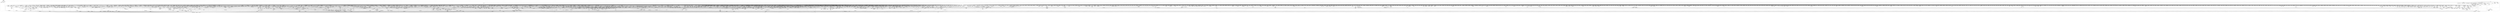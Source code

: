 digraph kerncollapsed {
    "workingset_test_recent" [color="black"];
    "put_cpu_fpsimd_context" [color="black"];
    "percpu_ref_get_many.constprop.0" [color="black"];
    "Indirect call201" [color="black"];
    "io_poll_get_ownership" [color="black"];
    "sched_clock_noinstr" [color="black"];
    "gup_must_unshare" [color="black"];
    "__raw_spin_unlock_irq" [color="black"];
    "mas_put_in_tree" [color="black"];
    "rcu_start_this_gp" [color="black"];
    "xa_find" [color="black"];
    "__pi_strcmp" [color="black"];
    "irq_work_queue" [color="black"];
    "try_release_thread_stack_to_cache" [color="black"];
    "__put_cpu_fpsimd_context" [color="black"];
    "__wake_up_bit" [color="black"];
    "__raw_spin_unlock_irq_1" [color="black"];
    "rb_insert_color" [color="black"];
    "prb_final_commit" [color="black"];
    "process_shares_mm" [color="black"];
    "mas_safe_min" [color="black"];
    "Indirect call98" [color="black"];
    "data_alloc" [color="black"];
    "workingset_update_node" [color="black"];
    "__raw_spin_lock_31" [color="black"];
    "__anon_vma_interval_tree_subtree_search" [color="black"];
    "__pm_relax" [color="black"];
    "do_raw_spin_lock_23" [color="black"];
    "Indirect call132" [color="black"];
    "__raw_write_unlock_irq_4" [color="black"];
    "clear_nonspinnable" [color="black"];
    "Indirect call115" [color="black"];
    "Indirect call137" [color="black"];
    "desc_read_finalized_seq" [color="black"];
    "cpumask_copy_1" [color="black"];
    "do_raw_spin_lock_88" [color="black"];
    "__kern_my_cpu_offset_133" [color="black"];
    "security_audit_rule_match" [color="black"];
    "__xas_next" [color="black"];
    "timekeeping_inject_offset" [color="black"];
    "unlock_task_sighand.isra.0_1" [color="black"];
    "__raw_spin_lock_42" [color="black"];
    "get_file_2" [color="black"];
    "pmd_offset.isra.0" [color="black"];
    "fsnotify_first_mark" [color="black"];
    "update_min_vruntime" [color="black"];
    "rb_prev" [color="black"];
    "__task_will_free_mem" [color="black"];
    "do_init_timer.constprop.0" [color="black"];
    "__raw_spin_lock_irqsave_4" [color="black"];
    "cpu_util_cfs_boost" [color="black"];
    "eventfd_signal_mask" [color="black"];
    "lru_deactivate_file_fn" [color="black"];
    "__cmpxchg_case_acq_32.constprop.0_18" [color="black"];
    "sched_ttwu_pending" [color="black"];
    "account_pipe_buffers" [color="black"];
    "mas_push_data" [color="black"];
    "retain_dentry" [color="black"];
    "pcpu_update_empty_pages" [color="black"];
    "__raw_spin_lock_irqsave.constprop.0_1" [color="black"];
    "get_state_synchronize_rcu_full" [color="black"];
    "inode_add_lru" [color="black"];
    "cfs_rq_of" [color="black"];
    "posix_cputimers_group_init" [color="black"];
    "mas_is_err" [color="black"];
    "isolation_suitable.isra.0" [color="black"];
    "Indirect call187" [color="black"];
    "__timer_delete" [color="black"];
    "queued_write_lock_slowpath" [color="black"];
    "security_task_kill" [color="black"];
    "__pi_strlen" [color="black"];
    "cpu_active" [color="black"];
    "dcache_clean_pou" [color="black"];
    "_find_next_zero_bit" [color="black"];
    "Indirect call154" [color="black"];
    "__arch_copy_from_user" [color="black"];
    "fpsimd_flush_task_state" [color="black"];
    "__set_task_special" [color="black"];
    "ptrauth_keys_install_user" [color="black"];
    "__futex_queue" [color="black"];
    "efi_reboot" [color="black"];
    "io_schedule_prepare" [color="black"];
    "Indirect call0" [color="black"];
    "clear_ti_thread_flag_4" [color="black"];
    "netlink_overrun" [color="black"];
    "__raw_spin_lock_irqsave.constprop.0_9" [color="black"];
    "rb_next" [color="black"];
    "mutex_trylock" [color="black"];
    "queued_read_unlock.constprop.0_2" [color="black"];
    "__raw_spin_lock_irqsave_17" [color="black"];
    "io_wq_exit_start" [color="black"];
    "post_alloc_hook" [color="black"];
    "__cmpxchg_case_acq_32.constprop.0_21" [color="black"];
    "__skb_checksum" [color="black"];
    "vma_interval_tree_insert_after" [color="black"];
    "vma_iter_config" [color="black"];
    "Indirect call66" [color="black"];
    "Indirect call203" [color="black"];
    "pageblock_skip_persistent" [color="black"];
    "list_move_tail" [color="black"];
    "__siphash_unaligned" [color="black"];
    "raw_spin_rq_trylock" [color="black"];
    "task_pid_vnr_1" [color="black"];
    "__kern_my_cpu_offset_38" [color="black"];
    "virt_to_head_page.isra.0" [color="black"];
    "sock_inuse_add" [color="black"];
    "invalid_migration_vma" [color="black"];
    "__cmpxchg_case_mb_64_2" [color="black"];
    "rcu_poll_gp_seq_end" [color="black"];
    "prepend_path" [color="black"];
    "tlb_flush" [color="black"];
    "Indirect call14" [color="black"];
    "propagation_next" [color="black"];
    "noop_dirty_folio" [color="black"];
    "_prb_read_valid" [color="black"];
    "__raw_write_lock_irq" [color="black"];
    "__percpu_add_case_64.constprop.0" [color="black"];
    "Indirect call107" [color="black"];
    "__add_wait_queue" [color="black"];
    "__raw_spin_lock_63" [color="black"];
    "second_overflow" [color="black"];
    "__update_load_avg_cfs_rq" [color="black"];
    "__cmpxchg_case_mb_64_6" [color="black"];
    "skb_zcopy_downgrade_managed" [color="black"];
    "do_raw_spin_lock_8" [color="black"];
    "mtree_range_walk" [color="black"];
    "__cmpxchg_case_mb_32_3" [color="black"];
    "pcpu_block_refresh_hint" [color="black"];
    "sk_leave_memory_pressure" [color="black"];
    "____do_softirq" [color="black"];
    "smp_call_function_single" [color="black"];
    "__raw_spin_lock_irqsave_42" [color="black"];
    "Indirect call164" [color="black"];
    "flush_tlb_mm" [color="black"];
    "__irq_can_set_affinity" [color="black"];
    "posixtimer_rearm" [color="black"];
    "__kern_my_cpu_offset_89" [color="black"];
    "copy_from_kernel_nofault" [color="black"];
    "mas_wr_new_end" [color="black"];
    "Indirect call42" [color="black"];
    "__cmpxchg_case_acq_32.constprop.0_6" [color="black"];
    "do_raw_spin_lock" [color="black"];
    "__raw_spin_lock_21" [color="black"];
    "Indirect call24" [color="black"];
    "Indirect call188" [color="black"];
    "skb_frag_ref" [color="black"];
    "__raw_spin_lock_irqsave_32" [color="black"];
    "__percpu_add_case_64_2" [color="black"];
    "folio_lruvec_relock_irq.constprop.0" [color="black"];
    "set_ti_thread_flag_4" [color="black"];
    "mab_calc_split" [color="black"];
    "fd_install" [color="black"];
    "sock_flag.constprop.0" [color="black"];
    "tsk_fork_get_node" [color="black"];
    "__cmpxchg_case_mb_32_6" [color="black"];
    "queued_read_lock.constprop.0" [color="black"];
    "__wb_update_bandwidth.constprop.0" [color="black"];
    "__cmpxchg_case_64" [color="black"];
    "can_migrate_task" [color="black"];
    "compound_order_1" [color="black"];
    "fpsimd_thread_switch" [color="black"];
    "io_wq_work_match_item" [color="black"];
    "cpu_util.constprop.0" [color="black"];
    "_atomic_dec_and_lock_irqsave" [color="black"];
    "mapping_shrinkable" [color="black"];
    "__raw_spin_lock_irq_21" [color="black"];
    "do_raw_spin_lock_29" [color="black"];
    "defer_console_output" [color="black"];
    "arch_local_irq_disable_2" [color="black"];
    "__const_udelay" [color="black"];
    "audit_serial" [color="black"];
    "__disable_irq_nosync" [color="black"];
    "set_secondary_fwnode" [color="black"];
    "anon_vma_interval_tree_remove" [color="black"];
    "security_release_secctx" [color="black"];
    "__raw_spin_lock_bh.constprop.0_5" [color="black"];
    "__raw_spin_lock_4" [color="black"];
    "Indirect call156" [color="black"];
    "update_fast_timekeeper" [color="black"];
    "find_lock_later_rq" [color="black"];
    "io_acct_run_queue" [color="black"];
    "__raw_spin_lock_irqsave" [color="black"];
    "idle_cpu" [color="black"];
    "__raw_spin_lock_irq_35" [color="black"];
    "__irq_work_queue_local" [color="black"];
    "rcu_jiffies_till_stall_check" [color="black"];
    "wakeup_kcompactd" [color="black"];
    "kthread_should_stop" [color="black"];
    "__raw_spin_unlock_irq_35" [color="black"];
    "__cmpxchg_case_mb_64" [color="black"];
    "find_busiest_group" [color="black"];
    "task_clear_jobctl_pending" [color="black"];
    "__mod_lruvec_state" [color="black"];
    "__raw_spin_lock_15" [color="black"];
    "Indirect call177" [color="black"];
    "__raw_spin_unlock_irq_45" [color="black"];
    "find_next_bit_7" [color="black"];
    "__wake_up_pollfree" [color="black"];
    "plist_add" [color="black"];
    "__xchg_case_mb_64.constprop.0_2" [color="black"];
    "Indirect call35" [color="black"];
    "folio_mapped_2" [color="black"];
    "zone_watermark_fast.constprop.0" [color="black"];
    "Indirect call133" [color="black"];
    "hlist_bl_lock" [color="black"];
    "find_next_and_bit" [color="black"];
    "aio_nr_sub" [color="black"];
    "__cmpxchg_case_acq_32.constprop.0_10" [color="black"];
    "find_next_bit_3" [color="black"];
    "bstats_update" [color="black"];
    "enqueue_hrtimer.constprop.0" [color="black"];
    "u64_stats_inc" [color="black"];
    "__raw_spin_lock_64" [color="black"];
    "do_raw_spin_lock_41" [color="black"];
    "vma_address" [color="black"];
    "xas_error.isra.0" [color="black"];
    "audit_rate_check.part.0" [color="black"];
    "Indirect call33" [color="black"];
    "__kern_my_cpu_offset_47" [color="black"];
    "__tlb_reset_range" [color="black"];
    "Indirect call123" [color="black"];
    "sve_save_state" [color="black"];
    "dl_set_overload.part.0" [color="black"];
    "xas_reload" [color="black"];
    "security_task_getsecid_obj" [color="black"];
    "clear_siginfo" [color="black"];
    "inode_maybe_inc_iversion" [color="black"];
    "cpudl_find" [color="black"];
    "__skb_fill_page_desc" [color="black"];
    "do_raw_spin_lock_44" [color="black"];
    "mm_counter" [color="black"];
    "find_next_bit.constprop.0_8" [color="black"];
    "flush_signal_handlers" [color="black"];
    "panic_smp_self_stop" [color="black"];
    "__raw_read_unlock.constprop.0_6" [color="black"];
    "mte_zero_clear_page_tags" [color="black"];
    "arm_smccc_1_1_get_conduit" [color="black"];
    "pagefault_enable_2" [color="black"];
    "Indirect call21" [color="black"];
    "recalc_sigpending" [color="black"];
    "reusable_anon_vma" [color="black"];
    "drain_pages" [color="black"];
    "anon_vma_interval_tree_iter_first" [color="black"];
    "test_ti_thread_flag_11" [color="black"];
    "propagate_mount_unlock" [color="black"];
    "irq_to_desc" [color="black"];
    "mmgrab_1" [color="black"];
    "pm_runtime_deactivate_timer" [color="black"];
    "anon_vma_interval_tree_insert" [color="black"];
    "__io_put_kbuf_list" [color="black"];
    "zone_page_state_add" [color="black"];
    "mas_set_height" [color="black"];
    "mast_ascend" [color="black"];
    "io_poll_add_hash" [color="black"];
    "do_raw_spin_lock_27" [color="black"];
    "kmap_local_page" [color="black"];
    "do_raw_spin_lock_64" [color="black"];
    "cpu_mitigations_off" [color="black"];
    "Indirect call29" [color="black"];
    "call_function_single_prep_ipi" [color="black"];
    "__raw_spin_lock_28" [color="black"];
    "sibling_imbalance.isra.0" [color="black"];
    "copy_highpage" [color="black"];
    "_compound_head_5" [color="black"];
    "current_is_kswapd" [color="black"];
    "test_ti_thread_flag_7" [color="black"];
    "zone_page_state_snapshot" [color="black"];
    "other_cpu_in_panic" [color="black"];
    "radix_tree_lookup" [color="black"];
    "__printk_cpu_sync_try_get" [color="black"];
    "Indirect call169" [color="black"];
    "mtree_load" [color="black"];
    "__raw_spin_lock_62" [color="black"];
    "rcu_segcblist_pend_cbs" [color="black"];
    "rcu_poll_gp_seq_start_unlocked" [color="black"];
    "get_file" [color="black"];
    "__raw_spin_lock_27" [color="black"];
    "put_prev_task" [color="black"];
    "console_trylock" [color="black"];
    "find_first_bit_1" [color="black"];
    "activate_task" [color="black"];
    "mas_next" [color="black"];
    "printk_parse_prefix" [color="black"];
    "__dput_to_list" [color="black"];
    "tag_get" [color="black"];
    "Indirect call113" [color="black"];
    "Indirect call157" [color="black"];
    "copy_page" [color="black"];
    "xas_next_entry.constprop.0" [color="black"];
    "__raw_spin_lock_irqsave.constprop.0_8" [color="black"];
    "list_del_init_5" [color="black"];
    "get_arm64_ftr_reg_nowarn" [color="black"];
    "pcpu_free_area.isra.0" [color="black"];
    "get_new_cred" [color="black"];
    "Indirect call96" [color="black"];
    "__kern_my_cpu_offset_44" [color="black"];
    "mnt_set_mountpoint" [color="black"];
    "wakeup_kswapd" [color="black"];
    "mutex_is_locked" [color="black"];
    "local_bh_disable" [color="black"];
    "Indirect call206" [color="black"];
    "__cmpxchg_case_mb_64_7" [color="black"];
    "clear_inode" [color="black"];
    "radix_tree_tag_get" [color="black"];
    "timer_delete_hook" [color="black"];
    "__bitmap_subset" [color="black"];
    "do_raw_spin_lock_73" [color="black"];
    "test_and_set_ti_thread_flag_1" [color="black"];
    "task_set_jobctl_pending" [color="black"];
    "__kern_my_cpu_offset_21" [color="black"];
    "slab_want_init_on_free" [color="black"];
    "copyin" [color="black"];
    "Indirect call209" [color="black"];
    "rcu_seq_end" [color="black"];
    "pcpu_chunk_slot" [color="black"];
    "__cmpxchg_case_acq_32.constprop.0_9" [color="black"];
    "mas_state_walk" [color="black"];
    "xas_retry" [color="black"];
    "security_sock_rcv_skb" [color="black"];
    "__raw_spin_lock_irqsave_25" [color="black"];
    "irq_disable" [color="black"];
    "folio_evictable_1" [color="black"];
    "copy_from_kernel_nofault_allowed" [color="black"];
    "cpu_clock_sample" [color="black"];
    "find_next_bit.constprop.0_6" [color="black"];
    "__kern_my_cpu_offset_74" [color="black"];
    "Indirect call97" [color="black"];
    "raw_spin_rq_unlock_irqrestore" [color="black"];
    "__raw_spin_unlock_irqrestore_4" [color="black"];
    "cpu_online_1" [color="black"];
    "__mutex_trylock" [color="black"];
    "__iget" [color="black"];
    "security_d_instantiate" [color="black"];
    "do_raw_spin_lock_17" [color="black"];
    "__mnt_want_write_file" [color="black"];
    "copy_user_highpage" [color="black"];
    "Indirect call73" [color="black"];
    "Indirect call2" [color="black"];
    "io_is_timeout_noseq" [color="black"];
    "folio_unlock" [color="black"];
    "pde_subdir_find" [color="black"];
    "osq_wait_next" [color="black"];
    "mm_set_has_pinned_flag" [color="black"];
    "ma_dead_node" [color="black"];
    "folio_anon_vma" [color="black"];
    "Indirect call149" [color="black"];
    "do_raw_spin_lock_5" [color="black"];
    "xas_clear_mark" [color="black"];
    "__attach_to_pi_owner" [color="black"];
    "skb_tailroom" [color="black"];
    "mapping_allow_writable" [color="black"];
    "__init_swait_queue_head" [color="black"];
    "tls_preserve_current_state" [color="black"];
    "__lshrti3" [color="black"];
    "kmalloc_size_roundup" [color="black"];
    "igrab" [color="black"];
    "allow_direct_reclaim" [color="black"];
    "list_lru_del" [color="black"];
    "__raw_spin_lock_irq_11" [color="black"];
    "__kern_my_cpu_offset_19" [color="black"];
    "oom_unkillable_task.isra.0" [color="black"];
    "fpsimd_preserve_current_state" [color="black"];
    "Indirect call117" [color="black"];
    "tk_xtime.constprop.0" [color="black"];
    "Indirect call138" [color="black"];
    "try_check_zero" [color="black"];
    "copy_fd_bitmaps" [color="black"];
    "rcu_segcblist_enqueue" [color="black"];
    "req_ref_put_and_test" [color="black"];
    "d_lru_del" [color="black"];
    "tag_clear" [color="black"];
    "cpumask_weight.constprop.0_5" [color="black"];
    "mod_node_state" [color="black"];
    "do_raw_spin_lock_56" [color="black"];
    "cpumask_weight" [color="black"];
    "Indirect call143" [color="black"];
    "task_call_func" [color="black"];
    "io_wq_hash_work" [color="black"];
    "console_srcu_read_lock" [color="black"];
    "do_raw_spin_lock_11" [color="black"];
    "__enqueue_entity" [color="black"];
    "drain_pages_zone" [color="black"];
    "init_timer_key" [color="black"];
    "Indirect call93" [color="black"];
    "__dev_pm_qos_resume_latency" [color="black"];
    "__mutex_add_waiter" [color="black"];
    "do_raw_spin_lock_80" [color="black"];
    "__raw_spin_lock_irqsave_7" [color="black"];
    "Indirect call3" [color="black"];
    "eth_type_vlan" [color="black"];
    "membarrier_update_current_mm" [color="black"];
    "wp_page_reuse" [color="black"];
    "find_first_bit_4" [color="black"];
    "pageblock_pfn_to_page" [color="black"];
    "__raw_spin_lock_46" [color="black"];
    "__lock_parent" [color="black"];
    "vma_is_secretmem" [color="black"];
    "rb_erase_cached.isra.0" [color="black"];
    "__raw_spin_lock_irqsave.constprop.0_3" [color="black"];
    "__cmpxchg_case_mb_32.constprop.0" [color="black"];
    "fsnotify_detach_connector_from_object" [color="black"];
    "__fprop_add_percpu" [color="black"];
    "d_shrink_add" [color="black"];
    "__pfn_to_section" [color="black"];
    "lockref_put_return" [color="black"];
    "Indirect call47" [color="black"];
    "get_cpu_fpsimd_context" [color="black"];
    "mas_find_child" [color="black"];
    "rcu_segcblist_ready_cbs" [color="black"];
    "io_poll_find.constprop.0" [color="black"];
    "release_thread" [color="black"];
    "audit_gid_comparator" [color="black"];
    "fprop_reflect_period_percpu.isra.0" [color="black"];
    "__raw_spin_unlock_irq_19" [color="black"];
    "__pageblock_pfn_to_page" [color="black"];
    "reweight_task" [color="black"];
    "Indirect call114" [color="black"];
    "pcpu_find_block_fit" [color="black"];
    "pm_qos_read_value" [color="black"];
    "oom_badness" [color="black"];
    "folio_nr_pages_3" [color="black"];
    "kernfs_root" [color="black"];
    "pcpu_next_fit_region.constprop.0" [color="black"];
    "__raw_spin_unlock_irq_20" [color="black"];
    "rcu_gp_is_expedited" [color="black"];
    "mas_start" [color="black"];
    "mm_counter_file" [color="black"];
    "__mnt_drop_write_file" [color="black"];
    "fsnotify" [color="black"];
    "mod_zone_state" [color="black"];
    "__lookup_mnt" [color="black"];
    "update_cached_migrate" [color="black"];
    "__rb_insert_augmented" [color="black"];
    "sk_mem_reclaim" [color="black"];
    "mas_wr_store_setup" [color="black"];
    "tag_set" [color="black"];
    "skb_header_pointer_2" [color="black"];
    "d_path" [color="black"];
    "gup_signal_pending" [color="black"];
    "pcpu_chunk_refresh_hint" [color="black"];
    "Indirect call120" [color="black"];
    "get_ucounts_or_wrap" [color="black"];
    "tlb_gather_mmu" [color="black"];
    "d_set_d_op" [color="black"];
    "__raw_spin_trylock_1" [color="black"];
    "pick_next_task_idle" [color="black"];
    "security_current_getsecid_subj" [color="black"];
    "do_raw_spin_lock.constprop.0_10" [color="black"];
    "__arm64_sys_adjtimex" [color="black"];
    "do_raw_spin_lock_16" [color="black"];
    "folio_try_get_rcu" [color="black"];
    "ktime_get_coarse_real_ts64" [color="black"];
    "__cmpxchg_case_mb_32_10" [color="black"];
    "do_raw_spin_lock_26" [color="black"];
    "mnt_get_count" [color="black"];
    "do_csum" [color="black"];
    "qdisc_qstats_cpu_qlen_dec" [color="black"];
    "move_queued_task.constprop.0" [color="black"];
    "cpupri_set" [color="black"];
    "inode_io_list_move_locked" [color="black"];
    "Indirect call90" [color="black"];
    "Indirect call46" [color="black"];
    "kernfs_next_descendant_post" [color="black"];
    "mas_set_split_parent.isra.0" [color="black"];
    "update_dl_rq_load_avg" [color="black"];
    "clear_ti_thread_flag" [color="black"];
    "__try_to_del_timer_sync" [color="black"];
    "__sw_hweight32" [color="black"];
    "__skb_zcopy_downgrade_managed" [color="black"];
    "__page_dup_rmap.constprop.0" [color="black"];
    "do_raw_spin_lock_57" [color="black"];
    "redirty_tail_locked" [color="black"];
    "__raw_spin_lock_20" [color="black"];
    "find_last_bit" [color="black"];
    "__raw_spin_lock_23" [color="black"];
    "__raw_spin_unlock_irq_17" [color="black"];
    "hrtimer_start_range_ns" [color="black"];
    "_find_first_zero_bit" [color="black"];
    "pud_clear_huge" [color="black"];
    "task_sigpending_1" [color="black"];
    "auditsc_get_stamp" [color="black"];
    "rcu_segcblist_accelerate" [color="black"];
    "__raw_spin_unlock_irq_7" [color="black"];
    "pte_to_swp_entry" [color="black"];
    "do_raw_spin_lock_42" [color="black"];
    "Indirect call28" [color="black"];
    "test_ti_thread_flag_10" [color="black"];
    "flush_tlb_mm_1" [color="black"];
    "debug_locks_off" [color="black"];
    "ntp_update_frequency" [color="black"];
    "pte_mkdirty" [color="black"];
    "irq_chip_retrigger_hierarchy" [color="black"];
    "__raw_spin_lock_irq_17" [color="black"];
    "__raw_spin_lock_irqsave_1" [color="black"];
    "klist_node_attached" [color="black"];
    "__mod_zone_page_state" [color="black"];
    "deny_write_access.isra.0" [color="black"];
    "test_taint" [color="black"];
    "__raw_spin_lock_irq_34" [color="black"];
    "memset" [color="black"];
    "io_put_kbuf_comp.isra.0" [color="black"];
    "__raw_write_unlock_irq_5" [color="black"];
    "rcu_cblist_dequeue" [color="black"];
    "skb_zcopy_clear" [color="black"];
    "need_mlock_drain" [color="black"];
    "__cmpxchg_case_rel_32" [color="black"];
    "strnlen" [color="black"];
    "__kern_my_cpu_offset_18" [color="black"];
    "count_vm_event_2" [color="black"];
    "rcu_is_cpu_rrupt_from_idle" [color="black"];
    "rt_mutex_init_proxy_locked" [color="black"];
    "io_run_cancel" [color="black"];
    "Indirect call17" [color="black"];
    "fatal_signal_pending_5" [color="black"];
    "do_raw_spin_lock_99" [color="black"];
    "Indirect call91" [color="black"];
    "find_alive_thread.isra.0" [color="black"];
    "____core____" [color="kernel"];
    "Indirect call173" [color="black"];
    "Indirect call10" [color="black"];
    "find_next_zero_bit" [color="black"];
    "recalc_sigpending_tsk" [color="black"];
    "dequeue_task" [color="black"];
    "Indirect call5" [color="black"];
    "io_timeout_extract" [color="black"];
    "__mnt_want_write" [color="black"];
    "irqd_irq_disabled.isra.0" [color="black"];
    "__raw_spin_lock_irqsave_23" [color="black"];
    "__kern_my_cpu_offset_36" [color="black"];
    "__page_set_anon_rmap" [color="black"];
    "rcu_segcblist_extract_done_cbs" [color="black"];
    "__raw_spin_unlock_irqrestore.constprop.0_2" [color="black"];
    "_raw_spin_rq_lock_irqsave" [color="black"];
    "do_kernel_restart" [color="black"];
    "page_vma_mapped_walk_done_1" [color="black"];
    "current_wq_worker" [color="black"];
    "detach_if_pending" [color="black"];
    "pagefault_disable" [color="black"];
    "Indirect call53" [color="black"];
    "mas_find_setup.constprop.0" [color="black"];
    "__raw_spin_lock_irqsave_5" [color="black"];
    "folio_evictable" [color="black"];
    "set_next_entity" [color="black"];
    "dev_xmit_recursion_inc" [color="black"];
    "__raw_spin_lock_34" [color="black"];
    "sb_clear_inode_writeback" [color="black"];
    "__skb_flow_get_ports" [color="black"];
    "Indirect call89" [color="black"];
    "get_file.isra.0" [color="black"];
    "find_next_and_bit.constprop.0" [color="black"];
    "__kern_my_cpu_offset_6" [color="black"];
    "clock_was_set" [color="black"];
    "pmd_clear_huge" [color="black"];
    "__dl_clear_params" [color="black"];
    "__cmpxchg_case_acq_32.constprop.0_4" [color="black"];
    "__integrity_iint_find" [color="black"];
    "__gfp_pfmemalloc_flags" [color="black"];
    "rcu_segcblist_init" [color="black"];
    "__raw_spin_lock_irq_5" [color="black"];
    "__do_sys_adjtimex" [color="black"];
    "lru_lazyfree_fn" [color="black"];
    "pcpu_next_md_free_region" [color="black"];
    "dec_rlimit_ucounts" [color="black"];
    "__cmpxchg_case_mb_32_8" [color="black"];
    "Indirect call69" [color="black"];
    "page_ref_inc_4" [color="black"];
    "timerqueue_iterate_next" [color="black"];
    "test_ti_thread_flag_22" [color="black"];
    "__raw_spin_lock_irq_6" [color="black"];
    "get_mm_exe_file" [color="black"];
    "__rb_erase_color" [color="black"];
    "Indirect call148" [color="black"];
    "__task_rq_lock" [color="black"];
    "__raw_spin_lock_12" [color="black"];
    "lock_mount_hash" [color="black"];
    "do_raw_spin_lock_18" [color="black"];
    "device_links_read_lock" [color="black"];
    "rt_mutex_slowtrylock" [color="black"];
    "system_supports_tlb_range_1" [color="black"];
    "_compound_head_13" [color="black"];
    "Indirect call39" [color="black"];
    "percpu_counter_add_batch" [color="black"];
    "Indirect call202" [color="black"];
    "netdev_start_xmit" [color="black"];
    "skb_queue_tail" [color="black"];
    "Indirect call86" [color="black"];
    "wake_up_var" [color="black"];
    "mas_next_range" [color="black"];
    "slab_want_init_on_alloc" [color="black"];
    "__raw_spin_trylock_4" [color="black"];
    "kobj_child_ns_ops" [color="black"];
    "Indirect call32" [color="black"];
    "Indirect call101" [color="black"];
    "security_sk_free" [color="black"];
    "arch_local_irq_save_7" [color="black"];
    "addr_to_vb_xa" [color="black"];
    "page_ref_dec_and_test_1" [color="black"];
    "pvm_determine_end_from_reverse" [color="black"];
    "move_freepages_block" [color="black"];
    "__kern_my_cpu_offset_51" [color="black"];
    "mod_node_page_state" [color="black"];
    "__wake_up" [color="black"];
    "__wb_calc_thresh" [color="black"];
    "zone_page_state_snapshot.constprop.0" [color="black"];
    "mas_ascend" [color="black"];
    "lazy_max_pages" [color="black"];
    "do_raw_spin_lock_43" [color="black"];
    "Indirect call127" [color="black"];
    "peernet2id" [color="black"];
    "folio_size" [color="black"];
    "__raw_spin_lock_irq_32" [color="black"];
    "do_raw_spin_lock_6" [color="black"];
    "task_work_cancel_match" [color="black"];
    "__raw_spin_lock_32" [color="black"];
    "rcu_segcblist_advance" [color="black"];
    "pm_runtime_get_noresume" [color="black"];
    "Indirect call141" [color="black"];
    "fsnotify_data_inode" [color="black"];
    "will_become_orphaned_pgrp" [color="black"];
    "Indirect call78" [color="black"];
    "vma_last_pgoff" [color="black"];
    "collect_posix_cputimers" [color="black"];
    "find_next_bit_8" [color="black"];
    "do_raw_spin_lock_45" [color="black"];
    "__d_find_any_alias" [color="black"];
    "rcu_stall_is_suppressed" [color="black"];
    "arch_get_random_longs" [color="black"];
    "cleanup_timerqueue" [color="black"];
    "Indirect call184" [color="black"];
    "try_to_unmap_flush" [color="black"];
    "is_bad_inode" [color="black"];
    "xa_find_after" [color="black"];
    "tty_ldisc_close" [color="black"];
    "__to_kthread" [color="black"];
    "unlock_mount_hash" [color="black"];
    "errseq_sample" [color="black"];
    "update_newidle_cost" [color="black"];
    "signal_pending" [color="black"];
    "__raw_spin_unlock_irq_43" [color="black"];
    "__sk_mem_reduce_allocated" [color="black"];
    "__msecs_to_jiffies" [color="black"];
    "Indirect call56" [color="black"];
    "list_del_init_6" [color="black"];
    "mas_parent_type" [color="black"];
    "timekeeping_update" [color="black"];
    "__count_vm_events_2" [color="black"];
    "hlist_del_init_2" [color="black"];
    "tick_get_device" [color="black"];
    "mas_split_final_node.isra.0" [color="black"];
    "arch_send_call_function_ipi_mask" [color="black"];
    "__fswab32_10" [color="black"];
    "Indirect call153" [color="black"];
    "can_set_direct_map" [color="black"];
    "do_raw_spin_lock_1" [color="black"];
    "__cmpxchg_case_acq_32.constprop.0_13" [color="black"];
    "Indirect call118" [color="black"];
    "wb_io_lists_populated" [color="black"];
    "zone_reclaimable_pages" [color="black"];
    "__raw_read_lock.constprop.0_1" [color="black"];
    "vmalloc_to_page" [color="black"];
    "Indirect call27" [color="black"];
    "init_completion" [color="black"];
    "__kern_my_cpu_offset_60" [color="black"];
    "min_deadline_cb_propagate" [color="black"];
    "Indirect call41" [color="black"];
    "task_rq_unlock" [color="black"];
    "tty_termios_baud_rate" [color="black"];
    "se_weight.isra.0" [color="black"];
    "Indirect call75" [color="black"];
    "irqd_set.isra.0_1" [color="black"];
    "__raw_spin_lock_irqsave_12" [color="black"];
    "mas_safe_pivot" [color="black"];
    "__anon_vma_interval_tree_augment_rotate" [color="black"];
    "set_task_cpu" [color="black"];
    "node_dirty_ok" [color="black"];
    "__percpu_add_case_32" [color="black"];
    "io_fill_cqe_aux" [color="black"];
    "do_raw_spin_lock_72" [color="black"];
    "__irq_get_desc_lock" [color="black"];
    "mm_trace_rss_stat" [color="black"];
    "sub_rq_bw.isra.0" [color="black"];
    "rb_erase" [color="black"];
    "filemap_check_errors" [color="black"];
    "__raw_spin_lock_irq_31" [color="black"];
    "tlb_remove_table_smp_sync" [color="black"];
    "cpumask_empty_3" [color="black"];
    "cpu_timer_task_rcu" [color="black"];
    "io_run_local_work_continue" [color="black"];
    "__cmpxchg_case_acq_32.constprop.0_1" [color="black"];
    "hrtimer_cancel" [color="black"];
    "skb_copy_bits" [color="black"];
    "update_misfit_status" [color="black"];
    "set_swapper_pgd" [color="black"];
    "__ktime_get_real_seconds" [color="black"];
    "__next_zones_zonelist" [color="black"];
    "Indirect call15" [color="black"];
    "io_put_kbuf" [color="black"];
    "active_load_balance_cpu_stop" [color="black"];
    "is_valid_gup_args" [color="black"];
    "cpudl_set" [color="black"];
    "_copy_from_iter" [color="black"];
    "do_raw_spin_lock_38" [color="black"];
    "find_next_bit_11" [color="black"];
    "__irq_domain_activate_irq" [color="black"];
    "nsec_to_clock_t" [color="black"];
    "__wake_up_common" [color="black"];
    "_compound_head_4" [color="black"];
    "mapping_shrinkable_2" [color="black"];
    "read_seqbegin.constprop.0" [color="black"];
    "ma_pivots" [color="black"];
    "__raw_spin_lock.constprop.0_2" [color="black"];
    "__raw_spin_lock_irqsave_39" [color="black"];
    "__cmpxchg_case_acq_64" [color="black"];
    "Indirect call110" [color="black"];
    "no_page_table" [color="black"];
    "compaction_defer_reset" [color="black"];
    "__lock_timer" [color="black"];
    "arch_local_irq_save" [color="black"];
    "desc_make_reusable" [color="black"];
    "folio_wake_bit" [color="black"];
    "fsnotify_handle_inode_event.isra.0" [color="black"];
    "memmove" [color="black"];
    "Indirect call57" [color="black"];
    "page_ref_add_1" [color="black"];
    "pcpu_unit_page_offset" [color="black"];
    "global_dirtyable_memory" [color="black"];
    "Indirect call18" [color="black"];
    "fatal_signal_pending_3" [color="black"];
    "check_stable_address_space" [color="black"];
    "__timer_delete_sync" [color="black"];
    "clear_ti_thread_flag_8" [color="black"];
    "fatal_signal_pending_1" [color="black"];
    "wb_stat_error" [color="black"];
    "netdev_name" [color="black"];
    "__remove_inode_hash" [color="black"];
    "__raw_spin_unlock_irq.constprop.0_2" [color="black"];
    "vm_unacct_memory_1" [color="black"];
    "net_eq_idr" [color="black"];
    "__irq_put_desc_unlock" [color="black"];
    "req_set_fail" [color="black"];
    "pcpu_chunk_populated" [color="black"];
    "list_del_1" [color="black"];
    "arch_local_irq_save_4" [color="black"];
    "__raw_spin_unlock_irq_28" [color="black"];
    "find_next_bit.constprop.0_1" [color="black"];
    "ktime_get" [color="black"];
    "__finalize_skb_around" [color="black"];
    "find_next_bit.constprop.0_7" [color="black"];
    "__kern_my_cpu_offset_37" [color="black"];
    "llist_del_first" [color="black"];
    "lock_timer_base" [color="black"];
    "iov_iter_revert" [color="black"];
    "percpu_ref_put_many.constprop.0" [color="black"];
    "folio_invalidate" [color="black"];
    "access_ok_16" [color="black"];
    "kernfs_get" [color="black"];
    "path_get" [color="black"];
    "Indirect call54" [color="black"];
    "__wake_up_sync_key" [color="black"];
    "folio_mapping" [color="black"];
    "Indirect call122" [color="black"];
    "__raw_spin_unlock_irqrestore_5" [color="black"];
    "xas_not_node" [color="black"];
    "__clear_close_on_exec.isra.0" [color="black"];
    "get_task_exe_file" [color="black"];
    "__raw_spin_unlock_irq_4" [color="black"];
    "first_zones_zonelist" [color="black"];
    "find_next_zero_bit_2" [color="black"];
    "timer_wait_running" [color="black"];
    "rb_insert_color_cached" [color="black"];
    "access_ok_2" [color="black"];
    "next_signal" [color="black"];
    "clear_page" [color="black"];
    "hlist_del_init_4" [color="black"];
    "osq_unlock" [color="black"];
    "synchronize_rcu.part.0" [color="black"];
    "rcu_poll_gp_seq_start" [color="black"];
    "clear_ti_thread_flag_6" [color="black"];
    "split_page" [color="black"];
    "copy_thread" [color="black"];
    "unmask_irq" [color="black"];
    "__io_acct_run_queue" [color="black"];
    "__zone_watermark_ok" [color="black"];
    "cpudl_heapify_up" [color="black"];
    "should_failslab" [color="black"];
    "__init_rwsem" [color="black"];
    "skip_atoi" [color="black"];
    "find_next_bit_29" [color="black"];
    "__mutex_remove_waiter" [color="black"];
    "raw_spin_rq_unlock" [color="black"];
    "__cmpxchg_case_acq_32.constprop.0_14" [color="black"];
    "purge_fragmented_block" [color="black"];
    "Indirect call81" [color="black"];
    "futex_hash" [color="black"];
    "signal_pending_11" [color="black"];
    "mte_clear_page_tags" [color="black"];
    "get_cred_1" [color="black"];
    "__page_cache_release" [color="black"];
    "rwsem_set_reader_owned" [color="black"];
    "folio_activate_fn" [color="black"];
    "strscpy_pad" [color="black"];
    "folio_mapped_3" [color="black"];
    "__kern_my_cpu_offset_53" [color="black"];
    "io_cancel_req_match" [color="black"];
    "idr_for_each" [color="black"];
    "mte_thread_switch" [color="black"];
    "jiffies_to_usecs" [color="black"];
    "timespec64_sub" [color="black"];
    "fragmentation_index" [color="black"];
    "avg_vruntime" [color="black"];
    "mnt_get_writers" [color="black"];
    "Indirect call182" [color="black"];
    "mmgrab_2" [color="black"];
    "Indirect call179" [color="black"];
    "__cmpxchg_case_acq_32" [color="black"];
    "__raw_spin_lock_irqsave_29" [color="black"];
    "lock_mnt_tree" [color="black"];
    "__mod_timer" [color="black"];
    "device_match_devt" [color="black"];
    "__bitmap_intersects" [color="black"];
    "__prepare_to_swait" [color="black"];
    "tty_termios_input_baud_rate" [color="black"];
    "do_raw_spin_lock_86" [color="black"];
    "cpumask_any_and_distribute" [color="black"];
    "add_timer" [color="black"];
    "Indirect call103" [color="black"];
    "mte_copy_page_tags" [color="black"];
    "set_area_direct_map" [color="black"];
    "d_instantiate" [color="black"];
    "do_raw_spin_lock_35" [color="black"];
    "__raw_write_lock_irq.constprop.0" [color="black"];
    "check_vma_flags" [color="black"];
    "lock_parent" [color="black"];
    "pm_runtime_put_noidle_2" [color="black"];
    "set_task_reclaim_state" [color="black"];
    "srcu_get_delay.isra.0" [color="black"];
    "Indirect call126" [color="black"];
    "__printk_cpu_sync_wait" [color="black"];
    "__cmpxchg_case_acq_32.constprop.0_7" [color="black"];
    "__delay" [color="black"];
    "__raw_spin_unlock_irq_37" [color="black"];
    "set_tlb_ubc_flush_pending" [color="black"];
    "xas_start" [color="black"];
    "mapping_shrinkable_1" [color="black"];
    "prep_new_page" [color="black"];
    "get_work_pool" [color="black"];
    "Indirect call195" [color="black"];
    "__kern_my_cpu_offset_83" [color="black"];
    "kernfs_release_file.part.0.isra.0" [color="black"];
    "rcu_segcblist_inc_len" [color="black"];
    "task_ppid_nr" [color="black"];
    "find_vma" [color="black"];
    "pfn_is_map_memory" [color="black"];
    "xas_pause" [color="black"];
    "put_dec" [color="black"];
    "bit_waitqueue" [color="black"];
    "anon_vma_interval_tree_pre_update_vma" [color="black"];
    "rcu_cblist_init" [color="black"];
    "calc_delta_fair" [color="black"];
    "__ptrace_link" [color="black"];
    "xas_error.isra.0_1" [color="black"];
    "arch_local_irq_restore" [color="black"];
    "__raw_spin_lock_6" [color="black"];
    "kernfs_leftmost_descendant" [color="black"];
    "set_load_weight" [color="black"];
    "__kern_my_cpu_offset_52" [color="black"];
    "vma_interval_tree_augment_propagate" [color="black"];
    "__raw_spin_unlock_irqrestore_32" [color="black"];
    "page_ref_inc_3" [color="black"];
    "rcu_segcblist_entrain" [color="black"];
    "__printk_cpu_sync_put" [color="black"];
    "__printk_safe_enter" [color="black"];
    "clear_ti_thread_flag_1" [color="black"];
    "tk_clock_read" [color="black"];
    "__count_vm_events_1" [color="black"];
    "find_buddy_page_pfn" [color="black"];
    "do_raw_spin_lock_3" [color="black"];
    "Indirect call158" [color="black"];
    "this_cpu_has_cap" [color="black"];
    "__xchg_case_acq_64.isra.0" [color="black"];
    "xas_set_order.part.0" [color="black"];
    "flush_dcache_page" [color="black"];
    "cpu_online_3" [color="black"];
    "lockref_put_or_lock" [color="black"];
    "rt_mutex_futex_trylock" [color="black"];
    "audit_mark_compare" [color="black"];
    "do_raw_spin_lock_65" [color="black"];
    "srcu_read_unlock.constprop.0" [color="black"];
    "netlink_lock_table" [color="black"];
    "data_push_tail" [color="black"];
    "__cmpxchg_case_acq_32.constprop.0_12" [color="black"];
    "find_lock_task_mm" [color="black"];
    "clear_ti_thread_flag_3" [color="black"];
    "vma_needs_dirty_tracking" [color="black"];
    "get_ldops" [color="black"];
    "shrink_lock_dentry" [color="black"];
    "exit_task_stack_account" [color="black"];
    "Indirect call19" [color="black"];
    "_atomic_dec_and_lock" [color="black"];
    "Indirect call194" [color="black"];
    "do_raw_spin_lock_83" [color="black"];
    "vma_interval_tree_iter_first" [color="black"];
    "__kern_my_cpu_offset_15" [color="black"];
    "__percpu_add_case_32_3" [color="black"];
    "find_next_bit_6" [color="black"];
    "init_multi_vma_prep" [color="black"];
    "__ipi_send_mask" [color="black"];
    "sk_error_report" [color="black"];
    "__accumulate_pelt_segments" [color="black"];
    "console_verbose" [color="black"];
    "radix_tree_iter_tag_clear" [color="black"];
    "slab_is_available" [color="black"];
    "sched_post_fork" [color="black"];
    "Indirect call13" [color="black"];
    "is_migration_entry" [color="black"];
    "extract_entropy.constprop.0" [color="black"];
    "pid_nr_ns" [color="black"];
    "lookup_mountpoint" [color="black"];
    "gup_folio_next" [color="black"];
    "fetch_robust_entry" [color="black"];
    "req_set_fail_3" [color="black"];
    "data_check_size" [color="black"];
    "select_collect" [color="black"];
    "group_open_release" [color="black"];
    "Indirect call145" [color="black"];
    "Indirect call151" [color="black"];
    "timerqueue_add" [color="black"];
    "to_kthread" [color="black"];
    "finish_wait" [color="black"];
    "dl_bw_of" [color="black"];
    "clear_bit_unlock.constprop.0" [color="black"];
    "sock_flag_3" [color="black"];
    "__raw_spin_lock_irqsave_15" [color="black"];
    "deactivate_task" [color="black"];
    "__d_drop" [color="black"];
    "xas_find" [color="black"];
    "mas_prev_slot" [color="black"];
    "inc_tlb_flush_pending" [color="black"];
    "__pick_first_entity" [color="black"];
    "timekeeping_advance" [color="black"];
    "Indirect call72" [color="black"];
    "cpu_util_cfs" [color="black"];
    "__io_disarm_linked_timeout" [color="black"];
    "ptep_set_access_flags" [color="black"];
    "check_and_switch_context" [color="black"];
    "Indirect call176" [color="black"];
    "pte_offset_kernel.isra.0" [color="black"];
    "xas_load" [color="black"];
    "mas_prev" [color="black"];
    "__raw_spin_lock_irqsave_11" [color="black"];
    "__raw_spin_unlock_irqrestore_21" [color="black"];
    "set_pud" [color="black"];
    "__raw_spin_lock_irq_1" [color="black"];
    "attach_task" [color="black"];
    "put_unused_fd" [color="black"];
    "is_software_node" [color="black"];
    "__do_set_cpus_allowed" [color="black"];
    "__put_unused_fd" [color="black"];
    "io_poll_mark_cancelled" [color="black"];
    "find_unlink_vmap_area" [color="black"];
    "irq_enable" [color="black"];
    "blake2s.constprop.0" [color="black"];
    "kthread_insert_work_sanity_check" [color="black"];
    "__raw_spin_lock.constprop.0_1" [color="black"];
    "thread_group_cputime" [color="black"];
    "__kern_my_cpu_offset_35" [color="black"];
    "print_tainted" [color="black"];
    "anon_vma_interval_tree_iter_next" [color="black"];
    "move_freelist_tail" [color="black"];
    "Indirect call128" [color="black"];
    "compact_lock_irqsave" [color="black"];
    "_find_first_bit" [color="black"];
    "__raw_spin_unlock_irq_11" [color="black"];
    "__raw_spin_lock_irq" [color="black"];
    "__kern_my_cpu_offset_14" [color="black"];
    "rpm_check_suspend_allowed" [color="black"];
    "mmget" [color="black"];
    "timer_reduce" [color="black"];
    "generic_exec_single" [color="black"];
    "hrtimer_force_reprogram.constprop.0" [color="black"];
    "folio_mark_dirty" [color="black"];
    "device_links_read_unlock" [color="black"];
    "mast_fill_bnode" [color="black"];
    "arch_timer_evtstrm_available" [color="black"];
    "mas_rewalk_if_dead" [color="black"];
    "futex_q_unlock" [color="black"];
    "__srcu_read_unlock" [color="black"];
    "skb_header_cloned" [color="black"];
    "sched_asym_prefer" [color="black"];
    "list_del_init_8" [color="black"];
    "page_vma_mapped_walk_done" [color="black"];
    "Indirect call67" [color="black"];
    "timer_delete" [color="black"];
    "timekeeping_forward_now.constprop.0" [color="black"];
    "is_rlimit_overlimit" [color="black"];
    "__inode_add_lru" [color="black"];
    "Indirect call150" [color="black"];
    "task_sched_runtime" [color="black"];
    "prb_commit" [color="black"];
    "page_ref_inc_6" [color="black"];
    "update_curr" [color="black"];
    "_get_random_bytes" [color="black"];
    "__lock_task_sighand" [color="black"];
    "Indirect call193" [color="black"];
    "mas_pause" [color="black"];
    "mas_update_gap" [color="black"];
    "__raw_spin_unlock_irq_38" [color="black"];
    "srcu_gp_start" [color="black"];
    "__kern_my_cpu_offset_91" [color="black"];
    "__hrtimer_get_next_event" [color="black"];
    "Indirect call183" [color="black"];
    "Indirect call214" [color="black"];
    "pgattr_change_is_safe" [color="black"];
    "__dl_add" [color="black"];
    "__wake_up_locked_key" [color="black"];
    "cpumask_and.isra.0_1" [color="black"];
    "prepend_name" [color="black"];
    "do_raw_spin_lock_50" [color="black"];
    "drain_local_pages" [color="black"];
    "pvm_find_va_enclose_addr" [color="black"];
    "__cmpxchg_case_mb_64_1" [color="black"];
    "find_next_bit.constprop.0_21" [color="black"];
    "security_capable" [color="black"];
    "mas_descend" [color="black"];
    "__raw_spin_unlock_irqrestore" [color="black"];
    "mas_wr_walk_index.isra.0" [color="black"];
    "count_vm_event_1" [color="black"];
    "do_raw_spin_lock_28" [color="black"];
    "security_inode_init_security_anon" [color="black"];
    "__kern_my_cpu_offset_26" [color="black"];
    "__kern_my_cpu_offset_134" [color="black"];
    "double_rq_lock" [color="black"];
    "next_mnt" [color="black"];
    "pm_runtime_autosuspend_expiration" [color="black"];
    "srcu_funnel_exp_start" [color="black"];
    "pfn_valid_1" [color="black"];
    "ktime_get_real_ts64" [color="black"];
    "signalfd_cleanup" [color="black"];
    "is_cpu_allowed" [color="black"];
    "__raw_spin_lock_irqsave_34" [color="black"];
    "mask_irq" [color="black"];
    "Indirect call147" [color="black"];
    "access_ok_39" [color="black"];
    "__raw_spin_lock_irqsave_3" [color="black"];
    "select_collect2" [color="black"];
    "Indirect call80" [color="black"];
    "pwq_activate_inactive_work" [color="black"];
    "__raw_read_lock.constprop.0_5" [color="black"];
    "skb_may_tx_timestamp.part.0" [color="black"];
    "do_adjtimex" [color="black"];
    "__raw_spin_lock_irq_4" [color="black"];
    "__cmpxchg_case_acq_64_1" [color="black"];
    "mas_push_node" [color="black"];
    "Indirect call88" [color="black"];
    "change_page_range" [color="black"];
    "do_raw_spin_lock_87" [color="black"];
    "folio_nr_pages_1" [color="black"];
    "fsnotify_free_mark" [color="black"];
    "atomic_notifier_call_chain" [color="black"];
    "raw_spin_rq_lock" [color="black"];
    "pmd_offset.isra.0_1" [color="black"];
    "irq_domain_activate_irq" [color="black"];
    "queued_write_lock.constprop.0_1" [color="black"];
    "__kern_my_cpu_offset_16" [color="black"];
    "__percpu_add_case_64_7" [color="black"];
    "arch_asym_cpu_priority" [color="black"];
    "__peernet2id" [color="black"];
    "Indirect call63" [color="black"];
    "convert_prio" [color="black"];
    "space_used" [color="black"];
    "__irq_startup" [color="black"];
    "Indirect call165" [color="black"];
    "find_submount" [color="black"];
    "compaction_free" [color="black"];
    "__raw_spin_unlock_irqrestore.constprop.0_1" [color="black"];
    "do_raw_spin_lock_32" [color="black"];
    "Indirect call160" [color="black"];
    "__list_del_entry_2" [color="black"];
    "__bitmap_clear" [color="black"];
    "__raw_spin_lock_41" [color="black"];
    "__mod_node_page_state" [color="black"];
    "__count_vm_events_3" [color="black"];
    "get_task_mm" [color="black"];
    "__set_open_fd" [color="black"];
    "do_raw_spin_lock_36" [color="black"];
    "mte_update_gcr_excl.isra.0" [color="black"];
    "list_del_init_7" [color="black"];
    "dev_to_swnode" [color="black"];
    "Indirect call25" [color="black"];
    "do_raw_spin_lock_116" [color="black"];
    "xas_update.isra.0" [color="black"];
    "__raw_spin_lock_30" [color="black"];
    "maybe_mkwrite.isra.0" [color="black"];
    "hrtimer_active" [color="black"];
    "__arch_copy_to_user" [color="black"];
    "do_raw_spin_lock_66" [color="black"];
    "find_worker_executing_work" [color="black"];
    "posix_cpu_timers_exit_group" [color="black"];
    "do_raw_spin_lock_48" [color="black"];
    "is_current_pgrp_orphaned" [color="black"];
    "is_zero_page" [color="black"];
    "__percpu_counter_sum" [color="black"];
    "skb_pfmemalloc" [color="black"];
    "do_raw_spin_lock_9" [color="black"];
    "tlb_flush_mmu_tlbonly" [color="black"];
    "__bitmap_weight" [color="black"];
    "fatal_signal_pending_6" [color="black"];
    "__mutex_init" [color="black"];
    "lru_deactivate_fn" [color="black"];
    "super_wake" [color="black"];
    "__kern_my_cpu_offset_22" [color="black"];
    "u64_stats_add_2" [color="black"];
    "list_move_1" [color="black"];
    "pte_to_swp_entry_2" [color="black"];
    "__raw_spin_unlock_irq.constprop.0_1" [color="black"];
    "get_data" [color="black"];
    "__rpm_get_callback" [color="black"];
    "_prb_commit" [color="black"];
    "__raw_spin_unlock_irqrestore_37" [color="black"];
    "invalid_folio_referenced_vma" [color="black"];
    "Indirect call162" [color="black"];
    "cpumask_and.isra.0_3" [color="black"];
    "list_splice_tail_init" [color="black"];
    "audit_comparator" [color="black"];
    "Indirect call212" [color="black"];
    "set_pfnblock_flags_mask" [color="black"];
    "compound_order_2" [color="black"];
    "sync_exp_work_done" [color="black"];
    "Indirect call16" [color="black"];
    "__bitmap_set" [color="black"];
    "mte_destroy_descend.constprop.0" [color="black"];
    "__remove_shared_vm_struct.constprop.0" [color="black"];
    "bsearch" [color="black"];
    "Indirect call167" [color="black"];
    "Indirect call159" [color="black"];
    "__cmpwait_case_32_2" [color="black"];
    "timer_base.isra.0" [color="black"];
    "__audit_tk_injoffset" [color="black"];
    "dl_task_is_earliest_deadline" [color="black"];
    "__hrtimer_next_event_base.constprop.0" [color="black"];
    "do_raw_spin_lock_60" [color="black"];
    "online_section_nr" [color="black"];
    "hrtimer_start_expires" [color="black"];
    "strreplace" [color="black"];
    "list_del_init_2" [color="black"];
    "PageMovable" [color="black"];
    "kernfs_name_hash" [color="black"];
    "percpu_counter_set" [color="black"];
    "Indirect call77" [color="black"];
    "__kern_my_cpu_offset_55" [color="black"];
    "pcpu_chunk_relocate" [color="black"];
    "Indirect call60" [color="black"];
    "d_hash" [color="black"];
    "__cmpxchg_case_acq_32.constprop.0_5" [color="black"];
    "list_del_3" [color="black"];
    "arm_timer" [color="black"];
    "__cmpxchg_case_acq_32_2" [color="black"];
    "fsnotify_grab_connector" [color="black"];
    "task_fits_cpu" [color="black"];
    "__posix_timers_find" [color="black"];
    "task_participate_group_stop" [color="black"];
    "__percpu_add_case_32_15" [color="black"];
    "group_classify" [color="black"];
    "__dev_put.part.0" [color="black"];
    "mas_prev_sibling" [color="black"];
    "enqueue_timer" [color="black"];
    "workingset_activation" [color="black"];
    "rb_first" [color="black"];
    "__get_task_comm" [color="black"];
    "dev_nit_active" [color="black"];
    "percpu_ref_put_many" [color="black"];
    "netlink_unlock_table" [color="black"];
    "cpuhp_invoke_callback" [color="black"];
    "__ksize" [color="black"];
    "node_page_state_add" [color="black"];
    "__raw_spin_lock_3" [color="black"];
    "Indirect call112" [color="black"];
    "__futex_unqueue" [color="black"];
    "pcpu_size_to_slot" [color="black"];
    "kernel_init_pages" [color="black"];
    "__raw_spin_unlock_irqrestore_14" [color="black"];
    "entity_eligible" [color="black"];
    "dl_bw_cpus" [color="black"];
    "pcpu_init_md_blocks" [color="black"];
    "inode_cgwb_move_to_attached" [color="black"];
    "arch_local_irq_enable_2" [color="black"];
    "Indirect call36" [color="black"];
    "__kern_my_cpu_offset_79" [color="black"];
    "int_sqrt" [color="black"];
    "_find_next_and_bit" [color="black"];
    "mutex_can_spin_on_owner" [color="black"];
    "_find_next_or_bit" [color="black"];
    "d_flags_for_inode" [color="black"];
    "set_ti_thread_flag" [color="black"];
    "Indirect call155" [color="black"];
    "Indirect call140" [color="black"];
    "strcspn" [color="black"];
    "__raw_spin_lock_5" [color="black"];
    "Indirect call142" [color="black"];
    "clear_buddies.isra.0" [color="black"];
    "split_map_pages" [color="black"];
    "clear_ti_thread_flag_5" [color="black"];
    "Indirect call12" [color="black"];
    "inactive_is_low.constprop.0" [color="black"];
    "crng_make_state" [color="black"];
    "do_raw_spin_lock_31" [color="black"];
    "__cmpxchg_case_mb_32_2" [color="black"];
    "cpus_share_cache" [color="black"];
    "__rb_rotate_set_parents" [color="black"];
    "__skb_header_pointer" [color="black"];
    "d_find_any_alias" [color="black"];
    "__down_trylock_console_sem.constprop.0" [color="black"];
    "mutex_spin_on_owner" [color="black"];
    "__percpu_add_case_64_1" [color="black"];
    "arch_teardown_dma_ops" [color="black"];
    "_compound_head_1" [color="black"];
    "exit_rcu" [color="black"];
    "find_next_bit_18" [color="black"];
    "__raw_spin_lock_irqsave_18" [color="black"];
    "do_raw_spin_lock.constprop.0_14" [color="black"];
    "__percpu_add_case_32_20" [color="black"];
    "wb_update_bandwidth" [color="black"];
    "get_work_pwq" [color="black"];
    "security_audit_rule_free" [color="black"];
    "cpumask_first" [color="black"];
    "wb_stat_mod" [color="black"];
    "futex_hb_waiters_dec" [color="black"];
    "mte_dead_walk" [color="black"];
    "queued_spin_lock_slowpath" [color="black"];
    "do_raw_spin_lock_93" [color="black"];
    "mab_set_b_end" [color="black"];
    "notifier_call_chain" [color="black"];
    "lowest_in_progress" [color="black"];
    "__raw_spin_unlock_irq_6" [color="black"];
    "Indirect call119" [color="black"];
    "load_unaligned_zeropad_1" [color="black"];
    "vma_fs_can_writeback" [color="black"];
    "Indirect call26" [color="black"];
    "Indirect call180" [color="black"];
    "find_mergeable_anon_vma" [color="black"];
    "__raw_spin_unlock_irqrestore_18" [color="black"];
    "do_raw_spin_lock_2" [color="black"];
    "detach_entity_load_avg" [color="black"];
    "__set_task_comm" [color="black"];
    "ntp_get_next_leap" [color="black"];
    "Indirect call82" [color="black"];
    "__audit_ntp_log" [color="black"];
    "Indirect call59" [color="black"];
    "kmsg_dump" [color="black"];
    "mas_set_parent.constprop.0" [color="black"];
    "do_raw_spin_lock_14" [color="black"];
    "prb_next_seq" [color="black"];
    "kernfs_should_drain_open_files" [color="black"];
    "dl_rq_of_se" [color="black"];
    "futex_top_waiter" [color="black"];
    "tty_port_kopened" [color="black"];
    "Indirect call38" [color="black"];
    "__raw_spin_lock_irq_26" [color="black"];
    "filemap_release_folio" [color="black"];
    "__fsnotify_update_child_dentry_flags" [color="black"];
    "plist_del" [color="black"];
    "irq_work_single" [color="black"];
    "__flush_tlb_kernel_pgtable" [color="black"];
    "sched_clock_cpu" [color="black"];
    "__percpu_add_case_64.constprop.0_1" [color="black"];
    "__hlist_del" [color="black"];
    "qdisc_qstats_cpu_qlen_inc" [color="black"];
    "mas_walk" [color="black"];
    "class_raw_spinlock_irqsave_destructor" [color="black"];
    "put_filesystem" [color="black"];
    "__xchg_case_mb_64.constprop.0_3" [color="black"];
    "skb_checksum" [color="black"];
    "is_subdir" [color="black"];
    "show_mem_node_skip" [color="black"];
    "get_sd_balance_interval" [color="black"];
    "do_raw_spin_lock_118" [color="black"];
    "task_join_group_stop" [color="black"];
    "__percpu_add_case_64_6" [color="black"];
    "mas_prev_range" [color="black"];
    "__raw_spin_lock_irq.constprop.0_2" [color="black"];
    "__attach_mnt" [color="black"];
    "vma_interval_tree_augment_rotate" [color="black"];
    "folio_add_new_anon_rmap" [color="black"];
    "__do_once_start" [color="black"];
    "_compound_head" [color="black"];
    "proto_memory_pcpu_drain" [color="black"];
    "__kern_my_cpu_offset_4" [color="black"];
    "new_context" [color="black"];
    "arch_local_irq_save_8" [color="black"];
    "mas_wr_node_walk" [color="black"];
    "Indirect call166" [color="black"];
    "__do_adjtimex" [color="black"];
    "__raw_spin_lock_irqsave.constprop.0_4" [color="black"];
    "__nr_to_section" [color="black"];
    "__raw_spin_unlock_irqrestore_12" [color="black"];
    "find_vm_area" [color="black"];
    "rwsem_read_trylock" [color="black"];
    "group_close_release" [color="black"];
    "__percpu_add_case_32_2" [color="black"];
    "folio_isolate_lru" [color="black"];
    "__preempt_count_sub" [color="black"];
    "down_trylock" [color="black"];
    "__raw_spin_lock_26" [color="black"];
    "Indirect call172" [color="black"];
    "spin_lock_irqsave_check_contention" [color="black"];
    "add_nr_running" [color="black"];
    "__cmpwait_case_32_1" [color="black"];
    "__raw_spin_unlock_irq_3" [color="black"];
    "sve_get_vl" [color="black"];
    "hlist_bl_unlock" [color="black"];
    "__raw_spin_lock.constprop.0" [color="black"];
    "__raw_write_lock_irq_1" [color="black"];
    "search_cmp_ftr_reg" [color="black"];
    "unreserve_highatomic_pageblock" [color="black"];
    "IS_ERR_OR_NULL_3" [color="black"];
    "__raw_spin_unlock_irqrestore_3" [color="black"];
    "system_supports_generic_auth" [color="black"];
    "Indirect call43" [color="black"];
    "__raw_spin_lock_irq_19" [color="black"];
    "Indirect call189" [color="black"];
    "fill_contig_page_info" [color="black"];
    "timespec64_equal" [color="black"];
    "Indirect call170" [color="black"];
    "__raw_spin_unlock_irqrestore.constprop.0" [color="black"];
    "__raw_spin_unlock_irqrestore_9" [color="black"];
    "hrtimer_try_to_cancel" [color="black"];
    "Indirect call163" [color="black"];
    "__cmpxchg_case_acq_32.constprop.0_2" [color="black"];
    "__sw_hweight64" [color="black"];
    "do_raw_spin_lock_10" [color="black"];
    "__local_bh_enable_ip" [color="black"];
    "is_vmalloc_addr" [color="black"];
    "irq_get_irq_data" [color="black"];
    "__percpu_add_case_64.constprop.0_3" [color="black"];
    "__update_gt_cputime" [color="black"];
    "double_unlock_balance" [color="black"];
    "futex_get_value_locked" [color="black"];
    "set_ptes.isra.0" [color="black"];
    "exit_oom_victim" [color="black"];
    "__raw_spin_lock_43" [color="black"];
    "do_raw_spin_lock_55" [color="black"];
    "__update_load_avg_se" [color="black"];
    "find_later_rq" [color="black"];
    "__cmpxchg_case_mb_32_5" [color="black"];
    "folio_trylock_flag" [color="black"];
    "__wb_writeout_add" [color="black"];
    "override_creds" [color="black"];
    "__raw_spin_unlock_irq_23" [color="black"];
    "list_del_init" [color="black"];
    "fsnotify_put_sb_connectors" [color="black"];
    "__percpu_add_case_32_21" [color="black"];
    "__raw_read_lock_irqsave.constprop.0_1" [color="black"];
    "__raw_spin_unlock_irq_25" [color="black"];
    "inc_rlimit_ucounts" [color="black"];
    "__raw_spin_lock_irq_3" [color="black"];
    "Indirect call106" [color="black"];
    "get_pwq" [color="black"];
    "Indirect call136" [color="black"];
    "audit_tk_injoffset" [color="black"];
    "mod_zone_page_state" [color="black"];
    "find_first_bit_6" [color="black"];
    "__mnt_is_readonly" [color="black"];
    "__raw_spin_lock_irqsave.constprop.0_2" [color="black"];
    "__raw_spin_unlock_irqrestore_11" [color="black"];
    "find_next_bit.constprop.0_11" [color="black"];
    "Indirect call62" [color="black"];
    "__folio_cancel_dirty" [color="black"];
    "xas_next_entry" [color="black"];
    "__flow_hash_from_keys" [color="black"];
    "Indirect call139" [color="black"];
    "page_ref_add" [color="black"];
    "Indirect call144" [color="black"];
    "__wait_for_common" [color="black"];
    "__fprop_add_percpu_max" [color="black"];
    "do_softirq" [color="black"];
    "Indirect call68" [color="black"];
    "wb_io_lists_depopulated" [color="black"];
    "mapping_unmap_writable" [color="black"];
    "__var_waitqueue" [color="black"];
    "mte_update_sctlr_user" [color="black"];
    "set_ptes.constprop.0.isra.0_1" [color="black"];
    "mte_sync_tags" [color="black"];
    "__raw_spin_lock_irqsave_41" [color="black"];
    "Indirect call48" [color="black"];
    "Indirect call124" [color="black"];
    "put_dec_trunc8" [color="black"];
    "dl_clear_overload.part.0" [color="black"];
    "prep_compound_page" [color="black"];
    "xa_err" [color="black"];
    "io_wq_work_match_all" [color="black"];
    "__raw_spin_trylock_3" [color="black"];
    "ihold" [color="black"];
    "Indirect call199" [color="black"];
    "pi_state_update_owner" [color="black"];
    "Indirect call95" [color="black"];
    "set_kpti_asid_bits" [color="black"];
    "llist_add_batch" [color="black"];
    "check_class_changed" [color="black"];
    "skb_tailroom_1" [color="black"];
    "do_raw_spin_lock_7" [color="black"];
    "Indirect call20" [color="black"];
    "_compound_head_2" [color="black"];
    "folio_trylock_1" [color="black"];
    "__cmpxchg_case_acq_32.constprop.0_15" [color="black"];
    "do_raw_spin_lock_67" [color="black"];
    "percpu_ref_noop_confirm_switch" [color="black"];
    "list_del_4" [color="black"];
    "__raw_spin_lock_irq_7" [color="black"];
    "rcu_seq_start" [color="black"];
    "rcu_seq_start_1" [color="black"];
    "__raw_spin_lock_2" [color="black"];
    "percpu_counter_add" [color="black"];
    "__kern_my_cpu_offset_50" [color="black"];
    "__irq_domain_deactivate_irq" [color="black"];
    "tty_driver_name" [color="black"];
    "Indirect call175" [color="black"];
    "ntp_tick_length" [color="black"];
    "__bitmap_and" [color="black"];
    "smp_call_function_many_cond" [color="black"];
    "mas_mab_cp" [color="black"];
    "set_work_data" [color="black"];
    "do_raw_spin_lock_51" [color="black"];
    "xas_next_offset" [color="black"];
    "jiffies_to_msecs" [color="black"];
    "dev_driver_string" [color="black"];
    "gfp_pfmemalloc_allowed" [color="black"];
    "percpu_ref_get_many" [color="black"];
    "find_first_bit_3" [color="black"];
    "this_cpu_has_cap.part.0" [color="black"];
    "test_tsk_need_resched" [color="black"];
    "percpu_counter_dec" [color="black"];
    "anon_vma_interval_tree_post_update_vma" [color="black"];
    "timerfd_clock_was_set" [color="black"];
    "wakeup_source_deactivate" [color="black"];
    "d_shrink_del" [color="black"];
    "task_pid_vnr" [color="black"];
    "Indirect call178" [color="black"];
    "__flush_tlb_page_nosync" [color="black"];
    "folio_nr_pages_2" [color="black"];
    "__raw_spin_lock_49" [color="black"];
    "pagetable_pte_dtor" [color="black"];
    "first_zones_zonelist_1" [color="black"];
    "fpsimd_save" [color="black"];
    "__efistub_caches_clean_inval_pou" [color="black"];
    "qdisc_maybe_clear_missed" [color="black"];
    "tick_get_wakeup_device" [color="black"];
    "get_page" [color="black"];
    "__raw_spin_unlock_irq_29" [color="black"];
    "__raw_spin_trylock" [color="black"];
    "__cmpwait_case_32" [color="black"];
    "task_clear_jobctl_trapping" [color="black"];
    "sock_rmem_free" [color="black"];
    "expand" [color="black"];
    "posix_cpu_timer_rearm" [color="black"];
    "vma_interval_tree_iter_next" [color="black"];
    "inode_lru_list_del" [color="black"];
    "update_dl_migration" [color="black"];
    "mte_set_pivot" [color="black"];
    "try_to_take_rt_mutex" [color="black"];
    "sme_save_state" [color="black"];
    "netlink_has_listeners" [color="black"];
    "min_deadline_cb_rotate" [color="black"];
    "list_del_2" [color="black"];
    "__preempt_count_add.constprop.0_1" [color="black"];
    "Indirect call9" [color="black"];
    "count_vm_events" [color="black"];
    "__dl_sub" [color="black"];
    "rcu_inkernel_boot_has_ended" [color="black"];
    "access_ok_12" [color="black"];
    "Indirect call116" [color="black"];
    "vm_stat_account" [color="black"];
    "raw_notifier_call_chain" [color="black"];
    "Indirect call64" [color="black"];
    "audit_string_contains_control" [color="black"];
    "pfn_swap_entry_to_page" [color="black"];
    "sock_rfree" [color="black"];
    "signal_pending_state" [color="black"];
    "del_page_from_free_list" [color="black"];
    "rcu_gp_is_normal" [color="black"];
    "do_raw_write_seqcount_begin.constprop.0" [color="black"];
    "kthread_is_per_cpu" [color="black"];
    "do_raw_write_seqcount_end.constprop.0" [color="black"];
    "arm64_kernel_unmapped_at_el0_3" [color="black"];
    "io_req_defer_failed" [color="black"];
    "attach_pid" [color="black"];
    "update_group_capacity" [color="black"];
    "tty_driver_flush_buffer" [color="black"];
    "Indirect call44" [color="black"];
    "rcu_poll_gp_seq_end_unlocked" [color="black"];
    "__wake_up_parent" [color="black"];
    "sve_state_size" [color="black"];
    "access_ok_10" [color="black"];
    "mab_no_null_split" [color="black"];
    "rwsem_set_nonspinnable" [color="black"];
    "mas_bulk_rebalance" [color="black"];
    "system_supports_tlb_range" [color="black"];
    "update_cfs_rq_load_avg.isra.0" [color="black"];
    "folio_trylock_4" [color="black"];
    "arch_local_irq_save_5" [color="black"];
    "set_ptes.constprop.0.isra.0" [color="black"];
    "task_rq_lock" [color="black"];
    "vmf_pte_changed" [color="black"];
    "__kern_my_cpu_offset_23" [color="black"];
    "do_raw_spin_lock_52" [color="black"];
    "mas_allocated.isra.0" [color="black"];
    "fsnotify_update_flags" [color="black"];
    "rseq_migrate" [color="black"];
    "Indirect call87" [color="black"];
    "desc_read" [color="black"];
    "update_vsyscall" [color="black"];
    "Indirect call85" [color="black"];
    "prepare_alloc_pages.constprop.0" [color="black"];
    "ksize" [color="black"];
    "enqueue_task" [color="black"];
    "cpumask_intersects.constprop.0_1" [color="black"];
    "__mnt_drop_write" [color="black"];
    "do_raw_spin_lock_63" [color="black"];
    "add_wait_queue_exclusive" [color="black"];
    "mas_set_alloc_req" [color="black"];
    "pde_subdir_first" [color="black"];
    "__sync_icache_dcache" [color="black"];
    "__raw_spin_lock_16" [color="black"];
    "user_disable_single_step" [color="black"];
    "io_poll_remove_entries" [color="black"];
    "Indirect call23" [color="black"];
    "_compound_head_3" [color="black"];
    "mas_max_gap" [color="black"];
    "copy_to_user_page" [color="black"];
    "do_softirq_own_stack" [color="black"];
    "vma_interval_tree_insert" [color="black"];
    "io_get_cqe_overflow" [color="black"];
    "__fsnotify_recalc_mask" [color="black"];
    "Indirect call79" [color="black"];
    "Indirect call204" [color="black"];
    "kmalloc_slab" [color="black"];
    "Indirect call31" [color="black"];
    "__cmpxchg_case_rel_64" [color="black"];
    "memblock_is_map_memory" [color="black"];
    "__cmpxchg_case_mb_32_13" [color="black"];
    "__raw_spin_lock_22" [color="black"];
    "sync_icache_aliases" [color="black"];
    "Indirect call109" [color="black"];
    "wake_up_klogd" [color="black"];
    "free_unref_page_commit" [color="black"];
    "xas_set_mark" [color="black"];
    "local_bh_enable" [color="black"];
    "task_active_pid_ns" [color="black"];
    "Indirect call99" [color="black"];
    "do_raw_spin_lock_46" [color="black"];
    "dget" [color="black"];
    "unhash_mnt" [color="black"];
    "next_zone" [color="black"];
    "Indirect call191" [color="black"];
    "find_vmap_area" [color="black"];
    "next_online_pgdat" [color="black"];
    "__xa_clear_mark" [color="black"];
    "mte_parent_slot" [color="black"];
    "ktime_get_real_seconds" [color="black"];
    "Indirect call52" [color="black"];
    "mnt_add_count" [color="black"];
    "add_mm_rss_vec" [color="black"];
    "strchr" [color="black"];
    "tlb_gather_mmu_fullmm" [color="black"];
    "Indirect call51" [color="black"];
    "post_init_entity_util_avg" [color="black"];
    "__balance_callbacks" [color="black"];
    "dev_pm_disable_wake_irq_check" [color="black"];
    "ttwu_queue_wakelist" [color="black"];
    "folio_total_mapcount" [color="black"];
    "sched_clock" [color="black"];
    "__dl_update" [color="black"];
    "do_raw_spin_lock.constprop.0_13" [color="black"];
    "__kern_my_cpu_offset_67" [color="black"];
    "do_raw_spin_lock.constprop.0_3" [color="black"];
    "__kern_my_cpu_offset_17" [color="black"];
    "compaction_suitable" [color="black"];
    "__get_cpu_fpsimd_context" [color="black"];
    "page_ref_inc_2" [color="black"];
    "should_fail_alloc_page" [color="black"];
    "cpumask_and" [color="black"];
    "__raw_spin_unlock_bh.constprop.0" [color="black"];
    "__kern_my_cpu_offset_24" [color="black"];
    "__smp_call_single_queue" [color="black"];
    "__cmpxchg_case_64.isra.0" [color="black"];
    "chacha_permute" [color="black"];
    "__raw_spin_lock_irqsave_26" [color="black"];
    "fprop_fraction_percpu" [color="black"];
    "lru_note_cost" [color="black"];
    "mas_adopt_children.isra.0" [color="black"];
    "skb_tailroom_2" [color="black"];
    "Indirect call125" [color="black"];
    "calc_wheel_index" [color="black"];
    "do_raw_spin_lock_25" [color="black"];
    "dev_xmit_recursion_dec" [color="black"];
    "io_wq_worker_running" [color="black"];
    "bump_cpu_timer" [color="black"];
    "arch_local_irq_restore_3" [color="black"];
    "__kern_my_cpu_offset_62" [color="black"];
    "io_cqring_wake" [color="black"];
    "security_secid_to_secctx" [color="black"];
    "mas_wr_walk" [color="black"];
    "fatal_signal_pending" [color="black"];
    "io_cancel_ctx_cb" [color="black"];
    "number" [color="black"];
    "___d_drop" [color="black"];
    "audit_uid_comparator" [color="black"];
    "post_ttbr_update_workaround" [color="black"];
    "folio_account_cleaned" [color="black"];
    "__anon_vma_interval_tree_augment_propagate" [color="black"];
    "rcu_advance_cbs" [color="black"];
    "pagefault_enable_1" [color="black"];
    "Indirect call92" [color="black"];
    "prb_read_valid" [color="black"];
    "folio_not_mapped" [color="black"];
    "skb_orphan_1" [color="black"];
    "system_supports_address_auth_1" [color="black"];
    "Indirect call22" [color="black"];
    "Indirect call134" [color="black"];
    "__kern_my_cpu_offset_76" [color="black"];
    "do_raw_spin_lock.constprop.0_7" [color="black"];
    "add_timer_on" [color="black"];
    "__count_vm_events" [color="black"];
    "__raw_spin_lock_irq_18" [color="black"];
    "Indirect call65" [color="black"];
    "migrate_disable" [color="black"];
    "do_raw_spin_lock_12" [color="black"];
    "remove_nodes.constprop.0" [color="black"];
    "strcpy" [color="black"];
    "compound_order" [color="black"];
    "_copy_to_user_5" [color="black"];
    "inode_to_bdi" [color="black"];
    "__wake_up_common_lock" [color="black"];
    "__skb_dequeue_3" [color="black"];
    "__raw_spin_unlock_irqrestore_33" [color="black"];
    "get_state_synchronize_rcu" [color="black"];
    "Indirect call70" [color="black"];
    "page_mapping" [color="black"];
    "__kern_my_cpu_offset_2" [color="black"];
    "decay_load" [color="black"];
    "__raw_spin_lock_irqsave_22" [color="black"];
    "cpumask_next_and" [color="black"];
    "__list_del_entry_1" [color="black"];
    "pid_task" [color="black"];
    "hlist_del_init" [color="black"];
    "__xchg_case_64.constprop.0" [color="black"];
    "llist_reverse_order" [color="black"];
    "ldsem_down_read_trylock" [color="black"];
    "set_page_dirty" [color="black"];
    "to_desc" [color="black"];
    "Indirect call84" [color="black"];
    "put_ldops.constprop.0" [color="black"];
    "mas_new_ma_node" [color="black"];
    "should_zap_page" [color="black"];
    "Indirect call102" [color="black"];
    "Indirect call129" [color="black"];
    "mas_wr_end_piv" [color="black"];
    "arch_irq_work_raise" [color="black"];
    "console_is_usable" [color="black"];
    "__bitmap_equal" [color="black"];
    "dev_bus_name" [color="black"];
    "xas_result" [color="black"];
    "__cmpxchg_case_mb_64_4" [color="black"];
    "__wake_up_locked_key_bookmark" [color="black"];
    "__percpu_add_case_64_4" [color="black"];
    "first_online_pgdat" [color="black"];
    "ntp_clear" [color="black"];
    "arch_tlbbatch_should_defer.constprop.0" [color="black"];
    "pmd_install" [color="black"];
    "fsnotify_group_assert_locked" [color="black"];
    "__raw_spin_lock" [color="black"];
    "qdisc_run_begin" [color="black"];
    "smp_call_function" [color="black"];
    "__percpu_add_case_64" [color="black"];
    "Indirect call208" [color="black"];
    "__udelay" [color="black"];
    "__raw_spin_lock_irq.constprop.0_1" [color="black"];
    "prepare_to_wait_event" [color="black"];
    "steal_suitable_fallback" [color="black"];
    "__raw_spin_unlock_irq_5" [color="black"];
    "Indirect call104" [color="black"];
    "io_cancel_cb" [color="black"];
    "__remove_hrtimer" [color="black"];
    "posix_cpu_timers_exit" [color="black"];
    "mast_spanning_rebalance.isra.0" [color="black"];
    "Indirect call71" [color="black"];
    "free_vmap_area_rb_augment_cb_propagate" [color="black"];
    "update_sd_lb_stats" [color="black"];
    "Indirect call74" [color="black"];
    "set_ti_thread_flag_5" [color="black"];
    "folio_order" [color="black"];
    "__raw_spin_unlock_irq_21" [color="black"];
    "__kern_my_cpu_offset_49" [color="black"];
    "Indirect call197" [color="black"];
    "arch_send_call_function_single_ipi" [color="black"];
    "__cmpxchg_case_acq_32.constprop.0_17" [color="black"];
    "__raw_spin_lock_14" [color="black"];
    "workingset_eviction" [color="black"];
    "__kern_my_cpu_offset_61" [color="black"];
    "cpudl_heapify" [color="black"];
    "flush_dcache_folio" [color="black"];
    "pcpu_block_update" [color="black"];
    "__wake_up_klogd.part.0" [color="black"];
    "stackinfo_on_stack" [color="black"];
    "flush_tlb_batched_pending" [color="black"];
    "simple_xattr_space" [color="black"];
    "mas_alloc_req.isra.0" [color="black"];
    "raw_spin_rq_lock_1" [color="black"];
    "kill_super_notify" [color="black"];
    "do_raw_spin_lock_24" [color="black"];
    "cpu_clock_sample_group" [color="black"];
    "Indirect call1" [color="black"];
    "set_normalized_timespec64" [color="black"];
    "access_ok_14" [color="black"];
    "Indirect call4" [color="black"];
    "set_pageblock_migratetype" [color="black"];
    "__cmpxchg_case_acq_32.constprop.0_8" [color="black"];
    "percpu_ref_put_many.constprop.0_1" [color="black"];
    "__raw_spin_unlock_irq_12" [color="black"];
    "__kern_my_cpu_offset_42" [color="black"];
    "ktime_add_safe" [color="black"];
    "extfrag_for_order" [color="black"];
    "sane_fdtable_size" [color="black"];
    "fasync_insert_entry" [color="black"];
    "Indirect call34" [color="black"];
    "console_srcu_read_unlock" [color="black"];
    "__reuseport_detach_closed_sock" [color="black"];
    "__radix_tree_lookup" [color="black"];
    "arch_stack_walk" [color="black"];
    "update_load_avg" [color="black"];
    "Indirect call130" [color="black"];
    "kill_device" [color="black"];
    "_find_next_bit" [color="black"];
    "rcu_exp_jiffies_till_stall_check" [color="black"];
    "do_raw_spin_lock.constprop.0_6" [color="black"];
    "freezing" [color="black"];
    "rt_mutex_proxy_unlock" [color="black"];
    "__raw_spin_lock_irqsave_6" [color="black"];
    "ktime_mono_to_any" [color="black"];
    "fast_dput" [color="black"];
    "idr_find" [color="black"];
    "__update_min_deadline" [color="black"];
    "file_ns_capable" [color="black"];
    "__io_put_kbuf" [color="black"];
    "__skb_set_length_1" [color="black"];
    "rcu_segcblist_first_pend_cb" [color="black"];
    "hrtimer_sleeper_start_expires" [color="black"];
    "folio_mapped" [color="black"];
    "__raw_spin_unlock_irqrestore_17" [color="black"];
    "siginfo_layout" [color="black"];
    "folio_test_uptodate" [color="black"];
    "osq_lock" [color="black"];
    "__raw_spin_lock_irqsave_52" [color="black"];
    "prepare_to_swait_event" [color="black"];
    "capacity_of" [color="black"];
    "kick_process" [color="black"];
    "get_file_1" [color="black"];
    "__raw_spin_lock_irq_20" [color="black"];
    "xas_find_conflict" [color="black"];
    "add_device_randomness" [color="black"];
    "pm_ops_is_empty" [color="black"];
    "__kern_my_cpu_offset_77" [color="black"];
    "__raw_spin_unlock_irqrestore_10" [color="black"];
    "page_ref_dec_and_test" [color="black"];
    "count_vm_events_1" [color="black"];
    "__raw_spin_unlock_irqrestore_8" [color="black"];
    "tag_clear_highpage" [color="black"];
    "blake2s_update" [color="black"];
    "finish_swait" [color="black"];
    "__xchg_case_mb_32.constprop.0" [color="black"];
    "lru_note_cost_refault" [color="black"];
    "do_raw_spin_lock_58" [color="black"];
    "mntget" [color="black"];
    "virt_to_slab" [color="black"];
    "virt_to_folio" [color="black"];
    "skb_zcopy" [color="black"];
    "flush_tlb_kernel_range" [color="black"];
    "task_will_free_mem" [color="black"];
    "hrtimer_forward" [color="black"];
    "Indirect call207" [color="black"];
    "__cmpxchg_case_acq_32.constprop.0_19" [color="black"];
    "pgdat_balanced" [color="black"];
    "rcu_is_watching" [color="black"];
    "sk_memory_allocated_sub" [color="black"];
    "__raw_spin_lock_irq_43" [color="black"];
    "mt_find" [color="black"];
    "mas_leaf_max_gap" [color="black"];
    "test_ti_thread_flag_1" [color="black"];
    "__list_del_entry" [color="black"];
    "__audit_uring_entry" [color="black"];
    "Indirect call11" [color="black"];
    "mas_store_b_node" [color="black"];
    "tk_set_wall_to_mono" [color="black"];
    "futex_q_lock" [color="black"];
    "__sk_mem_reclaim" [color="black"];
    "test_ti_thread_flag_4" [color="black"];
    "zone_watermark_ok" [color="black"];
    "Indirect call171" [color="black"];
    "io_prep_async_work" [color="black"];
    "fpsimd_save_state" [color="black"];
    "task_curr" [color="black"];
    "Indirect call146" [color="black"];
    "desc_make_final" [color="black"];
    "io_cqe_cache_refill" [color="black"];
    "signal_pending_state_2" [color="black"];
    "Indirect call205" [color="black"];
    "pm_qos_update_flags" [color="black"];
    "__printk_safe_exit" [color="black"];
    "io_should_retry_thread" [color="black"];
    "prb_reserve" [color="black"];
    "mas_leaf_set_meta" [color="black"];
    "replace_mark_chunk" [color="black"];
    "find_task_by_vpid" [color="black"];
    "__raw_spin_trylock_5" [color="black"];
    "set_next_task" [color="black"];
    "__raw_spin_unlock_irqrestore_29" [color="black"];
    "mas_store_prealloc.part.0" [color="black"];
    "mast_split_data" [color="black"];
    "folio_trylock" [color="black"];
    "_find_first_and_bit" [color="black"];
    "read_seqbegin_or_lock" [color="black"];
    "device_pm_check_callbacks" [color="black"];
    "__raw_spin_unlock_irqrestore_6" [color="black"];
    "check_cb_ovld_locked" [color="black"];
    "io_cancel_task_cb" [color="black"];
    "__kern_my_cpu_offset_70" [color="black"];
    "page_ref_dec_and_test_2" [color="black"];
    "__note_gp_changes" [color="black"];
    "arch_local_irq_restore_1" [color="black"];
    "init_entity_runnable_average" [color="black"];
    "mas_data_end" [color="black"];
    "d_find_alias" [color="black"];
    "_compound_head_7" [color="black"];
    "__raw_read_unlock.constprop.0_2" [color="black"];
    "Indirect call94" [color="black"];
    "prepare_to_wait" [color="black"];
    "__percpu_add_case_32_8" [color="black"];
    "io_req_complete_defer" [color="black"];
    "__raw_spin_lock_irqsave_51" [color="black"];
    "list_del_init_3" [color="black"];
    "cpumask_next.constprop.0" [color="black"];
    "pcpu_page_idx" [color="black"];
    "arm64_kernel_unmapped_at_el0_4" [color="black"];
    "task_sigpending_2" [color="black"];
    "futex_cmpxchg_value_locked" [color="black"];
    "memcg_charge_kernel_stack.part.0" [color="black"];
    "Indirect call186" [color="black"];
    "__raw_spin_lock_irq_41" [color="black"];
    "__raw_spin_lock_irqsave_19" [color="black"];
    "get_pfnblock_flags_mask" [color="black"];
    "Indirect call190" [color="black"];
    "__kern_my_cpu_offset_25" [color="black"];
    "_task_util_est" [color="black"];
    "mas_next_setup.constprop.0" [color="black"];
    "kmem_valid_obj" [color="black"];
    "lru_add_fn" [color="black"];
    "__rt_mutex_slowtrylock" [color="black"];
    "wb_has_dirty_io" [color="black"];
    "cpu_timer_dequeue" [color="black"];
    "ktime_get_with_offset" [color="black"];
    "do_raw_spin_lock_15" [color="black"];
    "wants_signal" [color="black"];
    "skb_flow_get_icmp_tci" [color="black"];
    "page_move_anon_rmap" [color="black"];
    "Indirect call105" [color="black"];
    "tick_get_broadcast_mask" [color="black"];
    "mte_dead_leaves.constprop.0" [color="black"];
    "Indirect call185" [color="black"];
    "memzero_explicit" [color="black"];
    "ptep_clear_flush" [color="black"];
    "tlb_flush_mmu_tlbonly_1" [color="black"];
    "skb_has_frag_list" [color="black"];
    "pcpu_block_update_hint_alloc" [color="black"];
    "rcu_dynticks_snap" [color="black"];
    "arch_local_irq_save_1" [color="black"];
    "dec_mm_counter" [color="black"];
    "__raw_write_lock.constprop.0_1" [color="black"];
    "attach_entity_load_avg" [color="black"];
    "Indirect call108" [color="black"];
    "down_read_trylock" [color="black"];
    "wb_dirty_limits" [color="black"];
    "fatal_signal_pending_4" [color="black"];
    "__srcu_read_lock" [color="black"];
    "Indirect call174" [color="black"];
    "__set_close_on_exec.isra.0" [color="black"];
    "__dequeue_entity" [color="black"];
    "Indirect call55" [color="black"];
    "get_arm64_ftr_reg" [color="black"];
    "__finish_swait" [color="black"];
    "smp_call_function_many" [color="black"];
    "io_prep_async_link" [color="black"];
    "Indirect call50" [color="black"];
    "Indirect call192" [color="black"];
    "update_pm_runtime_accounting" [color="black"];
    "mas_prev_setup.constprop.0" [color="black"];
    "__raw_spin_unlock_irq_36" [color="black"];
    "rt_mutex_setprio" [color="black"];
    "__raw_spin_unlock_irqrestore_2" [color="black"];
    "folio_nr_pages_4" [color="black"];
    "__raw_spin_unlock_irqrestore_38" [color="black"];
    "__skb_set_length" [color="black"];
    "Indirect call30" [color="black"];
    "ktime_get_mono_fast_ns" [color="black"];
    "find_next_zero_bit_1" [color="black"];
    "workingset_age_nonresident" [color="black"];
    "pagefault_enable" [color="black"];
    "Indirect call76" [color="black"];
    "workingset_refault" [color="black"];
    "prepare_to_wait_exclusive" [color="black"];
    "sock_flag_1" [color="black"];
    "lockref_get_not_zero" [color="black"];
    "crng_fast_key_erasure" [color="black"];
    "no_blink" [color="black"];
    "do_raw_spin_lock_117" [color="black"];
    "Indirect call7" [color="black"];
    "vma_interval_tree_subtree_search" [color="black"];
    "__cmpxchg_case_acq_32.constprop.0_16" [color="black"];
    "mas_pop_node" [color="black"];
    "set_cpu_online" [color="black"];
    "rcu_segcblist_add_len" [color="black"];
    "check_preempt_curr" [color="black"];
    "cpumask_any_distribute" [color="black"];
    "__raw_spin_lock_irqsave_50" [color="black"];
    "io_acct_cancel_pending_work" [color="black"];
    "tlb_flush_1" [color="black"];
    "queued_read_lock_slowpath" [color="black"];
    "prb_first_valid_seq" [color="black"];
    "__raw_spin_unlock_irqrestore_31" [color="black"];
    "find_next_bit.constprop.0_14" [color="black"];
    "rcu_seq_set_state" [color="black"];
    "update_sctlr_el1" [color="black"];
    "__rt_mutex_futex_trylock" [color="black"];
    "__raw_spin_lock_52" [color="black"];
    "__raw_spin_lock_54" [color="black"];
    "add_wait_queue" [color="black"];
    "try_grab_page" [color="black"];
    "csum_partial" [color="black"];
    "__wait_on_bit" [color="black"];
    "skb_headers_offset_update" [color="black"];
    "update_rq_clock" [color="black"];
    "kthread_probe_data" [color="black"];
    "Indirect call61" [color="black"];
    "spin_lock_irqsave_ssp_contention" [color="black"];
    "Indirect call210" [color="black"];
    "io_wq_get_acct" [color="black"];
    "__wake_q_add" [color="black"];
    "blake2s_final" [color="black"];
    "tty_name" [color="black"];
    "irq_work_claim" [color="black"];
    "__raw_spin_unlock_irqrestore_24" [color="black"];
    "hrtimer_reprogram.constprop.0" [color="black"];
    "local_cpu_stop" [color="black"];
    "_mix_pool_bytes" [color="black"];
    "do_raw_spin_lock_13" [color="black"];
    "update_rt_rq_load_avg" [color="black"];
    "sub_running_bw.isra.0" [color="black"];
    "Indirect call135" [color="black"];
    "__reuseport_detach_sock.isra.0" [color="black"];
    "enqueue_pushable_dl_task" [color="black"];
    "cpu_online" [color="black"];
    "wake_all_kswapds" [color="black"];
    "xas_find_marked" [color="black"];
    "xa_load" [color="black"];
    "cpu_online_2" [color="black"];
    "__task_pid_nr_ns" [color="black"];
    "__raw_spin_lock_irqsave_21" [color="black"];
    "call_on_irq_stack" [color="black"];
    "cpu_do_switch_mm" [color="black"];
    "_double_lock_balance" [color="black"];
    "qdisc_qstats_cpu_backlog_dec" [color="black"];
    "__rb_change_child.constprop.0" [color="black"];
    "Indirect call8" [color="black"];
    "Indirect call111" [color="black"];
    "__cmpxchg_case_acq_32_1" [color="black"];
    "count_vm_events_2" [color="black"];
    "__init_waitqueue_head" [color="black"];
    "Indirect call211" [color="black"];
    "__kern_my_cpu_offset_56" [color="black"];
    "rcu_gpnum_ovf" [color="black"];
    "do_raw_spin_lock_30" [color="black"];
    "dput_to_list" [color="black"];
    "find_next_bit.constprop.0_5" [color="black"];
    "unlock_page" [color="black"];
    "xas_set_offset" [color="black"];
    "radix_tree_load_root" [color="black"];
    "test_ti_thread_flag_6" [color="black"];
    "__raw_spin_lock_irq_12" [color="black"];
    "__reset_isolation_pfn" [color="black"];
    "accumulate_nsecs_to_secs.constprop.0" [color="black"];
    "do_raw_spin_lock_97" [color="black"];
    "signal_set_stop_flags" [color="black"];
    "test_ti_thread_flag_19" [color="black"];
    "__kern_my_cpu_offset_71" [color="black"];
    "check_preempt_curr_dl" [color="black"];
    "__raw_spin_lock_24" [color="black"];
    "vma_interval_tree_remove" [color="black"];
    "csum_partial_ext" [color="black"];
    "Indirect call181" [color="black"];
    "Indirect call161" [color="black"];
    "__raw_spin_unlock_irq_18" [color="black"];
    "__percpu_add_return_case_32_1" [color="black"];
    "__percpu_add_case_64_3" [color="black"];
    "domain_dirty_limits" [color="black"];
    "find_next_bit_17" [color="black"];
    "freezing_slow_path" [color="black"];
    "arch_smp_send_reschedule" [color="black"];
    "Indirect call83" [color="black"];
    "page_ref_inc_1" [color="black"];
    "io_poll_can_finish_inline.isra.0" [color="black"];
    "io_poll_remove_entry" [color="black"];
    "test_ti_thread_flag_21" [color="black"];
    "move_linked_works" [color="black"];
    "timer_delete_sync" [color="black"];
    "Indirect call213" [color="black"];
    "arm64_kernel_unmapped_at_el0_2" [color="black"];
    "__cmpwait_case_32_3" [color="black"];
    "pmd_set_huge" [color="black"];
    "do_raw_spin_lock_33" [color="black"];
    "tk_normalize_xtime.constprop.0" [color="black"];
    "_copy_from_user_5" [color="black"];
    "__raw_spin_lock_irq_23" [color="black"];
    "__kern_my_cpu_offset_78" [color="black"];
    "xa_mk_value" [color="black"];
    "cpumask_first_and" [color="black"];
    "cd_forget" [color="black"];
    "kthread_data" [color="black"];
    "Indirect call6" [color="black"];
    "fsnotify_compare_groups" [color="black"];
    "kobj_ns_ops" [color="black"];
    "__dev_fwnode" [color="black"];
    "Indirect call121" [color="black"];
    "pud_set_huge" [color="black"];
    "skb_cloned" [color="black"];
    "io_wq_cancel_pending_work" [color="black"];
    "need_active_balance" [color="black"];
    "__isolate_free_page" [color="black"];
    "__cmpxchg_case_mb_32_4" [color="black"];
    "rcu_exp_need_qs" [color="black"];
    "Indirect call168" [color="black"];
    "Indirect call40" [color="black"];
    "num_other_online_cpus" [color="black"];
    "Indirect call100" [color="black"];
    "raw_spin_rq_lock_nested" [color="black"];
    "prepend_char" [color="black"];
    "find_suitable_fallback" [color="black"];
    "__find_vmap_area.constprop.0" [color="black"];
    "arch_local_irq_save_3" [color="black"];
    "__raise_softirq_irqoff" [color="black"];
    "pcpu_alloc_area" [color="black"];
    "find_next_bit_15" [color="black"];
    "rcu_seq_snap" [color="black"];
    "node_tag_clear" [color="black"];
    "mas_wr_walk_descend" [color="black"];
    "has_managed_dma" [color="black"];
    "__kern_my_cpu_offset_11" [color="black"];
    "Indirect call45" [color="black"];
    "free_pcppages_bulk" [color="black"];
    "_find_last_bit" [color="black"];
    "system_supports_mte_1" [color="black"];
    "ttwu_do_activate.constprop.0" [color="black"];
    "Indirect call37" [color="black"];
    "mas_next_sibling" [color="black"];
    "mab_shift_right" [color="black"];
    "tty_update_time" [color="black"];
    "rcu_accelerate_cbs" [color="black"];
    "find_task_by_pid_ns" [color="black"];
    "pfn_valid_2" [color="black"];
    "pick_next_pushable_dl_task" [color="black"];
    "wake_up_bit" [color="black"];
    "memblock_search" [color="black"];
    "folio_mapped_1" [color="black"];
    "mod_timer" [color="black"];
    "__disable_irq" [color="black"];
    "page_ref_inc" [color="black"];
    "find_next_bit_13" [color="black"];
    "__raw_spin_lock_18" [color="black"];
    "free_vmap_area_rb_augment_cb_rotate" [color="black"];
    "arch_get_random_seed_longs" [color="black"];
    "security_file_set_fowner" [color="black"];
    "xa_is_node" [color="black"];
    "update_blocked_averages" [color="black"];
    "task_get_vl" [color="black"];
    "timekeeping_get_ns" [color="black"];
    "cpumask_subset" [color="black"];
    "tty_ldisc_open" [color="black"];
    "Indirect call49" [color="black"];
    "__cmpxchg_case_acq_32.constprop.0_20" [color="black"];
    "compaction_zonelist_suitable" [color="black"];
    "__set_fixmap" [color="black"];
    "do_raw_spin_lock_34" [color="black"];
    "get_cred" [color="black"];
    "io_match_task_safe" [color="black"];
    "resched_curr" [color="black"];
    "lru_move_tail_fn" [color="black"];
    "Indirect call198" [color="black"];
    "__pi_memcmp" [color="black"];
    "list_lru_add" [color="black"];
    "get_group_info.isra.0" [color="black"];
    "strncmp" [color="black"];
    "page_try_share_anon_rmap" [color="black"];
    "__bpf_free_used_maps" [color="black"];
    "Indirect call152" [color="black"];
    "io_file_get_flags" [color="black"];
    "__irq_disable" [color="black"];
    "mnt_dec_writers" [color="black"];
    "__kern_my_cpu_offset_27" [color="black"];
    "__raw_spin_lock_irqsave.constprop.0_7" [color="black"];
    "__cmpxchg_case_acq_32.constprop.0" [color="black"];
    "inode_io_list_del" [color="black"];
    "lockref_mark_dead" [color="black"];
    "__clear_open_fd" [color="black"];
    "lockref_get" [color="black"];
    "csum_block_add_ext" [color="black"];
    "tlb_remove_table_sync_one" [color="black"];
    "read_sanitised_ftr_reg" [color="black"];
    "chacha_block_generic" [color="black"];
    "do_raw_spin_lock_85" [color="black"];
    "__acct_reclaim_writeback" [color="black"];
    "dequeue_load_avg" [color="black"];
    "Indirect call58" [color="black"];
    "internal_add_timer" [color="black"];
    "tick_get_broadcast_device" [color="black"];
    "xas_init_marks" [color="black"];
    "ma_slots" [color="black"];
    "__io_prep_linked_timeout" [color="black"];
    "allow_write_access" [color="black"];
    "rcu_seq_end_1" [color="black"];
    "__percpu_down_write_trylock" [color="black"];
    "do_raw_spin_lock_47" [color="black"];
    "fsnotify_connector_sb" [color="black"];
    "test_and_set_bit_lock.constprop.0" [color="black"];
    "Indirect call200" [color="black"];
    "do_raw_spin_lock_61" [color="black"];
    "memchr" [color="black"];
    "folio_size_2" [color="black"];
    "__kmem_obj_info" [color="black"];
    "__cmpxchg_case_acq_32_3" [color="black"];
    "system_supports_mte" [color="black"];
    "radix_tree_next_chunk" [color="black"];
    "remove_wait_queue" [color="black"];
    "arch_local_irq_save_2" [color="black"];
    "arch_local_irq_restore_2" [color="black"];
    "__kern_my_cpu_offset_28" [color="black"];
    "kmap_atomic_1" [color="black"];
    "mab_mas_cp" [color="black"];
    "list_splice" [color="black"];
    "lock_hrtimer_base" [color="black"];
    "auditd_test_task" [color="black"];
    "tcp_get_info_chrono_stats" [color="black"];
    "__raw_spin_lock_irq_25" [color="black"];
    "count_vm_event" [color="black"];
    "prepend" [color="black"];
    "vm_commit_limit" [color="black"];
    "group_balance_cpu" [color="black"];
    "rcu_segcblist_move_seglen" [color="black"];
    "do_raw_spin_lock_37" [color="black"];
    "folio_pfn" [color="black"];
    "mas_find" [color="black"];
    "invalid_mkclean_vma" [color="black"];
    "pcpu_post_unmap_tlb_flush" [color="black"];
    "prb_reserve_in_last" [color="black"];
    "__mutex_trylock_common" [color="black"];
    "sched_cgroup_fork" [color="black"];
    "signal_pending_state_1" [color="black"];
    "irq_set_thread_affinity" [color="black"];
    "__d_instantiate" [color="black"];
    "timespec64_valid_settod" [color="black"];
    "strscpy" [color="black"];
    "forward_timer_base" [color="black"];
    "disable_irq_nosync" [color="black"];
    "rt_mutex_top_waiter" [color="black"];
    "put_dec_full8" [color="black"];
    "blake2s_compress" [color="black"];
    "__raw_read_unlock.constprop.0" [color="black"];
    "__kern_my_cpu_offset_80" [color="black"];
    "try_to_unmap_flush_dirty" [color="black"];
    "d_walk" [color="black"];
    "mas_next_slot" [color="black"];
    "__percpu_add_case_32_1" [color="black"];
    "__raw_spin_unlock_irqrestore_1" [color="black"];
    "rwsem_spin_on_owner" [color="black"];
    "ma_data_end" [color="black"];
    "Indirect call196" [color="black"];
    "u64_stats_add_1" [color="black"];
    "req_set_fail_4" [color="black"];
    "wq_worker_running" [color="black"];
    "__kern_my_cpu_offset_54" [color="black"];
    "__percpu_add_case_32_13" [color="black"];
    "tty_audit_fork" [color="black"];
    "__raw_spin_lock_irqsave_44" [color="black"];
    "take_dentry_name_snapshot" [color="black"];
    "find_vma_prev" [color="black"];
    "folio_nr_pages" [color="black"];
    "find_next_bit_10" [color="black"];
    "__cmpxchg_case_8" [color="black"];
    "do_raw_spin_lock_69" [color="black"];
    "sync_rcu_exp_done_unlocked" [color="black"];
    "set_tsk_need_resched" [color="black"];
    "__kern_my_cpu_offset_29" [color="black"];
    "get_random_bytes" [color="black"];
    "need_seqretry" [color="black"];
    "zone_watermark_ok_safe" [color="black"];
    "__raw_spin_unlock_irqrestore_15" [color="black"];
    "folio_trylock_2" [color="black"];
    "get_next_ino" [color="black"];
    "d_ancestor" [color="black"];
    "cpu_switch_to" [color="black"];
    "sig_handler_ignored" [color="black"];
    "__free_one_page" [color="black"];
    "Indirect call131" [color="black"];
    "timerqueue_del" [color="black"];
    "__fsnotify_update_child_dentry_flags" -> "__raw_spin_lock_28" [color="black"];
    "__raw_spin_lock_irq_11" -> "do_raw_spin_lock_23" [color="black"];
    "__wake_up_klogd.part.0" -> "__kern_my_cpu_offset_28" [color="black"];
    "__wake_up_klogd.part.0" -> "irq_work_queue" [color="black"];
    "set_load_weight" -> "reweight_task" [color="black"];
    "irq_work_queue" -> "irq_work_claim" [color="black"];
    "irq_work_queue" -> "__irq_work_queue_local" [color="black"];
    "__raw_spin_lock_34" -> "queued_spin_lock_slowpath" [color="black"];
    "blake2s_compress" -> "memmove" [color="black"];
    "blake2s_compress" -> "memset" [color="black"];
    "pmd_set_huge" -> "pgattr_change_is_safe" [color="black"];
    "this_cpu_has_cap" -> "this_cpu_has_cap.part.0" [color="black"];
    "queued_write_lock.constprop.0_1" -> "queued_write_lock_slowpath" [color="black"];
    "__wb_calc_thresh" -> "fprop_fraction_percpu" [color="black"];
    "__raw_spin_lock_irq" -> "do_raw_spin_lock" [color="black"];
    "dev_xmit_recursion_dec" -> "__kern_my_cpu_offset_79" [color="black"];
    "do_raw_spin_lock_44" -> "queued_spin_lock_slowpath" [color="black"];
    "__hrtimer_next_event_base.constprop.0" -> "timerqueue_iterate_next" [color="black"];
    "do_raw_spin_lock_18" -> "queued_spin_lock_slowpath" [color="black"];
    "__mnt_want_write" -> "__kern_my_cpu_offset_62" [color="black"];
    "__mnt_want_write" -> "__percpu_add_case_32_8" [color="black"];
    "__mnt_want_write" -> "__mnt_is_readonly" [color="black"];
    "__mnt_want_write" -> "mnt_dec_writers" [color="black"];
    "cpu_util_cfs" -> "cpu_util.constprop.0" [color="black"];
    "netdev_start_xmit" -> "Indirect call100" [color="black"];
    "netdev_start_xmit" -> "__kern_my_cpu_offset_79" [color="black"];
    "find_next_zero_bit" -> "_find_next_zero_bit" [color="black"];
    "mast_spanning_rebalance.isra.0" -> "mas_ascend" [color="black"];
    "mast_spanning_rebalance.isra.0" -> "memmove" [color="black"];
    "mast_spanning_rebalance.isra.0" -> "mas_descend" [color="black"];
    "mast_spanning_rebalance.isra.0" -> "mas_data_end" [color="black"];
    "mast_spanning_rebalance.isra.0" -> "mas_mab_cp" [color="black"];
    "mast_spanning_rebalance.isra.0" -> "mab_shift_right" [color="black"];
    "__raw_spin_lock_14" -> "queued_spin_lock_slowpath" [color="black"];
    "__raw_spin_lock_irqsave_22" -> "__cmpxchg_case_acq_32.constprop.0_10" [color="black"];
    "__raw_spin_lock_irqsave_22" -> "queued_spin_lock_slowpath" [color="black"];
    "panic_smp_self_stop" -> "local_cpu_stop" [color="black"];
    "__wake_up_pollfree" -> "__wake_up" [color="black"];
    "__raw_spin_lock_63" -> "queued_spin_lock_slowpath" [color="black"];
    "mas_find" -> "mas_next_slot" [color="black"];
    "mas_find" -> "mas_find_setup.constprop.0" [color="black"];
    "do_raw_spin_lock_6" -> "queued_spin_lock_slowpath" [color="black"];
    "__bitmap_weight" -> "__sw_hweight64" [color="black"];
    "__raw_spin_lock_irq_23" -> "queued_spin_lock_slowpath" [color="black"];
    "get_pfnblock_flags_mask" -> "__pfn_to_section" [color="black"];
    "get_cred" -> "get_new_cred" [color="black"];
    "put_ldops.constprop.0" -> "__raw_spin_lock_irqsave.constprop.0_9" [color="black"];
    "_copy_from_iter" -> "copyin" [color="black"];
    "_copy_from_iter" -> "memmove" [color="black"];
    "_copy_from_iter" -> "xas_find" [color="black"];
    "_copy_from_iter" -> "folio_size_2" [color="black"];
    "_copy_from_iter" -> "kmap_local_page" [color="black"];
    "_copy_from_iter" -> "xas_retry" [color="black"];
    "_copy_from_iter" -> "xas_next_entry.constprop.0" [color="black"];
    "security_sock_rcv_skb" -> "Indirect call89" [color="black"];
    "__wake_up_locked_key_bookmark" -> "__wake_up_common" [color="black"];
    "__raw_spin_lock_64" -> "queued_spin_lock_slowpath" [color="black"];
    "cpumask_and" -> "__bitmap_and" [color="black"];
    "__wake_up_parent" -> "__wake_up_sync_key" [color="black"];
    "mte_destroy_descend.constprop.0" -> "ma_slots" [color="black"];
    "mab_calc_split" -> "mab_no_null_split" [color="black"];
    "__percpu_add_case_32_15" -> "__percpu_add_case_32_15" [color="black"];
    "rcu_poll_gp_seq_start_unlocked" -> "rcu_poll_gp_seq_start" [color="black"];
    "rcu_poll_gp_seq_start_unlocked" -> "__raw_spin_lock_irqsave_12" [color="black"];
    "rcu_poll_gp_seq_start_unlocked" -> "__raw_spin_unlock_irqrestore_9" [color="black"];
    "fsnotify_free_mark" -> "Indirect call48" [color="black"];
    "fsnotify_free_mark" -> "__raw_spin_lock_30" [color="black"];
    "__raw_spin_lock_28" -> "queued_spin_lock_slowpath" [color="black"];
    "rb_erase_cached.isra.0" -> "rb_next" [color="black"];
    "rb_erase_cached.isra.0" -> "rb_erase" [color="black"];
    "find_mergeable_anon_vma" -> "reusable_anon_vma" [color="black"];
    "find_mergeable_anon_vma" -> "mas_walk" [color="black"];
    "find_mergeable_anon_vma" -> "mas_prev" [color="black"];
    "_mix_pool_bytes" -> "blake2s_update" [color="black"];
    "console_srcu_read_lock" -> "__srcu_read_lock" [color="black"];
    "copy_from_kernel_nofault" -> "pagefault_disable" [color="black"];
    "copy_from_kernel_nofault" -> "pagefault_enable_1" [color="black"];
    "copy_from_kernel_nofault" -> "copy_from_kernel_nofault_allowed" [color="black"];
    "free_vmap_area_rb_augment_cb_propagate" -> "free_vmap_area_rb_augment_cb_propagate" [color="black"];
    "__rb_erase_color" -> "Indirect call30" [color="black"];
    "__rb_erase_color" -> "__rb_rotate_set_parents" [color="black"];
    "io_poll_remove_entry" -> "do_raw_spin_lock_63" [color="black"];
    "find_first_bit_6" -> "_find_first_bit" [color="black"];
    "hrtimer_force_reprogram.constprop.0" -> "__hrtimer_get_next_event" [color="black"];
    "do_raw_spin_lock_69" -> "queued_spin_lock_slowpath" [color="black"];
    "__remove_hrtimer" -> "hrtimer_force_reprogram.constprop.0" [color="black"];
    "__remove_hrtimer" -> "timerqueue_del" [color="black"];
    "__audit_ntp_log" -> "memmove" [color="black"];
    "security_task_getsecid_obj" -> "Indirect call145" [color="black"];
    "__raw_spin_lock_irq_35" -> "do_raw_spin_lock_73" [color="black"];
    "__wake_up_common_lock" -> "__raw_spin_lock_irqsave_5" [color="black"];
    "__wake_up_common_lock" -> "__wake_up_common" [color="black"];
    "__wake_up_common_lock" -> "__raw_spin_unlock_irqrestore_4" [color="black"];
    "__raw_spin_lock_irqsave_29" -> "do_raw_spin_lock_67" [color="black"];
    "__raw_spin_trylock_1" -> "__cmpxchg_case_acq_32.constprop.0_9" [color="black"];
    "__raw_spin_lock_irq_43" -> "do_raw_spin_lock_88" [color="black"];
    "exit_oom_victim" -> "__wake_up" [color="black"];
    "prb_first_valid_seq" -> "_prb_read_valid" [color="black"];
    "try_release_thread_stack_to_cache" -> "__kern_my_cpu_offset_15" [color="black"];
    "kill_super_notify" -> "__raw_spin_lock_16" [color="black"];
    "kill_super_notify" -> "super_wake" [color="black"];
    "wakeup_source_deactivate" -> "__wake_up" [color="black"];
    "wakeup_source_deactivate" -> "timer_delete" [color="black"];
    "wakeup_source_deactivate" -> "ktime_get" [color="black"];
    "__percpu_add_case_64_7" -> "__percpu_add_case_64_7" [color="black"];
    "update_dl_migration" -> "dl_set_overload.part.0" [color="black"];
    "update_dl_migration" -> "dl_clear_overload.part.0" [color="black"];
    "percpu_counter_dec" -> "percpu_counter_add_batch" [color="black"];
    "__raw_spin_lock_irqsave_26" -> "do_raw_spin_lock_55" [color="black"];
    "__wb_update_bandwidth.constprop.0" -> "do_raw_spin_lock_35" [color="black"];
    "tty_driver_flush_buffer" -> "Indirect call201" [color="black"];
    "cpumask_subset" -> "__bitmap_subset" [color="black"];
    "__raw_spin_lock_irq_41" -> "do_raw_spin_lock_86" [color="black"];
    "folio_lruvec_relock_irq.constprop.0" -> "do_raw_spin_lock_43" [color="black"];
    "fsnotify_group_assert_locked" -> "mutex_is_locked" [color="black"];
    "kobj_ns_ops" -> "kobj_child_ns_ops" [color="black"];
    "pi_state_update_owner" -> "do_raw_spin_lock_31" [color="black"];
    "get_state_synchronize_rcu" -> "rcu_seq_snap" [color="black"];
    "enqueue_task" -> "Indirect call5" [color="black"];
    "enqueue_task" -> "update_rq_clock" [color="black"];
    "mas_prev_slot" -> "mas_data_end" [color="black"];
    "mas_prev_slot" -> "ma_data_end" [color="black"];
    "mas_prev_slot" -> "mas_state_walk" [color="black"];
    "mas_prev_slot" -> "mas_rewalk_if_dead" [color="black"];
    "mas_prev_slot" -> "ma_pivots" [color="black"];
    "mas_prev_slot" -> "ma_slots" [color="black"];
    "mas_prev_slot" -> "mas_ascend" [color="black"];
    "mas_prev_slot" -> "ma_dead_node" [color="black"];
    "mas_prev_slot" -> "mas_safe_min" [color="black"];
    "read_sanitised_ftr_reg" -> "get_arm64_ftr_reg" [color="black"];
    "percpu_counter_add" -> "percpu_counter_add_batch" [color="black"];
    "init_entity_runnable_average" -> "memset" [color="black"];
    "__delay" -> "arch_timer_evtstrm_available" [color="black"];
    "__delay" -> "Indirect call15" [color="black"];
    "mas_find_setup.constprop.0" -> "mas_walk" [color="black"];
    "prb_next_seq" -> "desc_read" [color="black"];
    "prb_next_seq" -> "_prb_read_valid" [color="black"];
    "__raw_spin_lock_irq_25" -> "do_raw_spin_lock_51" [color="black"];
    "other_cpu_in_panic" -> "__kern_my_cpu_offset_28" [color="black"];
    "post_init_entity_util_avg" -> "cfs_rq_of" [color="black"];
    "do_raw_spin_lock_13" -> "queued_spin_lock_slowpath" [color="black"];
    "put_prev_task" -> "Indirect call9" [color="black"];
    "__remove_shared_vm_struct.constprop.0" -> "mapping_unmap_writable" [color="black"];
    "__remove_shared_vm_struct.constprop.0" -> "vma_interval_tree_remove" [color="black"];
    "do_raw_spin_lock.constprop.0_13" -> "queued_spin_lock_slowpath" [color="black"];
    "__skb_zcopy_downgrade_managed" -> "skb_frag_ref" [color="black"];
    "find_next_bit.constprop.0_7" -> "_find_next_bit" [color="black"];
    "d_instantiate" -> "__raw_spin_lock_21" [color="black"];
    "d_instantiate" -> "__d_instantiate" [color="black"];
    "d_instantiate" -> "security_d_instantiate" [color="black"];
    "gup_must_unshare" -> "_compound_head_4" [color="black"];
    "rt_mutex_setprio" -> "__task_rq_lock" [color="black"];
    "rt_mutex_setprio" -> "update_rq_clock" [color="black"];
    "rt_mutex_setprio" -> "enqueue_task" [color="black"];
    "rt_mutex_setprio" -> "dequeue_task" [color="black"];
    "rt_mutex_setprio" -> "set_next_task" [color="black"];
    "rt_mutex_setprio" -> "put_prev_task" [color="black"];
    "rt_mutex_setprio" -> "check_class_changed" [color="black"];
    "rt_mutex_setprio" -> "__balance_callbacks" [color="black"];
    "srcu_gp_start" -> "__kern_my_cpu_offset_35" [color="black"];
    "srcu_gp_start" -> "rcu_seq_start" [color="black"];
    "srcu_gp_start" -> "do_raw_spin_lock_24" [color="black"];
    "srcu_gp_start" -> "rcu_segcblist_advance" [color="black"];
    "task_sigpending_2" -> "test_ti_thread_flag_6" [color="black"];
    "sched_asym_prefer" -> "arch_asym_cpu_priority" [color="black"];
    "__peernet2id" -> "net_eq_idr" [color="black"];
    "__peernet2id" -> "idr_for_each" [color="black"];
    "arch_get_random_seed_longs" -> "this_cpu_has_cap" [color="black"];
    "arch_get_random_seed_longs" -> "arm_smccc_1_1_get_conduit" [color="black"];
    "enqueue_pushable_dl_task" -> "rb_insert_color" [color="black"];
    "__irq_domain_deactivate_irq" -> "Indirect call122" [color="black"];
    "__irq_domain_deactivate_irq" -> "__irq_domain_deactivate_irq" [color="black"];
    "posixtimer_rearm" -> "Indirect call205" [color="black"];
    "posixtimer_rearm" -> "__raw_spin_unlock_irqrestore_14" [color="black"];
    "posixtimer_rearm" -> "__lock_timer" [color="black"];
    "list_lru_add" -> "do_raw_spin_lock_42" [color="black"];
    "__mnt_drop_write" -> "mnt_dec_writers" [color="black"];
    "pcpu_chunk_relocate" -> "list_move_1" [color="black"];
    "pcpu_chunk_relocate" -> "pcpu_chunk_slot" [color="black"];
    "blake2s_update" -> "blake2s_compress" [color="black"];
    "blake2s_update" -> "memmove" [color="black"];
    "unreserve_highatomic_pageblock" -> "__next_zones_zonelist" [color="black"];
    "unreserve_highatomic_pageblock" -> "__raw_spin_unlock_irqrestore_18" [color="black"];
    "unreserve_highatomic_pageblock" -> "first_zones_zonelist_1" [color="black"];
    "unreserve_highatomic_pageblock" -> "__raw_spin_lock_irqsave_23" [color="black"];
    "unreserve_highatomic_pageblock" -> "get_pfnblock_flags_mask" [color="black"];
    "unreserve_highatomic_pageblock" -> "set_pageblock_migratetype" [color="black"];
    "unreserve_highatomic_pageblock" -> "move_freepages_block" [color="black"];
    "__sync_icache_dcache" -> "sync_icache_aliases" [color="black"];
    "node_dirty_ok" -> "global_dirtyable_memory" [color="black"];
    "move_queued_task.constprop.0" -> "deactivate_task" [color="black"];
    "move_queued_task.constprop.0" -> "check_preempt_curr" [color="black"];
    "move_queued_task.constprop.0" -> "set_task_cpu" [color="black"];
    "move_queued_task.constprop.0" -> "raw_spin_rq_lock" [color="black"];
    "move_queued_task.constprop.0" -> "activate_task" [color="black"];
    "need_active_balance" -> "sched_asym_prefer" [color="black"];
    "need_active_balance" -> "capacity_of" [color="black"];
    "ttwu_do_activate.constprop.0" -> "check_preempt_curr" [color="black"];
    "ttwu_do_activate.constprop.0" -> "Indirect call4" [color="black"];
    "ttwu_do_activate.constprop.0" -> "activate_task" [color="black"];
    "timer_wait_running" -> "Indirect call184" [color="black"];
    "timer_wait_running" -> "__raw_spin_unlock_irqrestore_14" [color="black"];
    "timer_wait_running" -> "__lock_timer" [color="black"];
    "do_raw_spin_lock_50" -> "queued_spin_lock_slowpath" [color="black"];
    "do_raw_spin_lock_50" -> "__cmpxchg_case_acq_32.constprop.0_17" [color="black"];
    "cpu_util.constprop.0" -> "_task_util_est" [color="black"];
    "__raw_spin_lock_irqsave_18" -> "queued_spin_lock_slowpath" [color="black"];
    "__raw_spin_lock_irq_1" -> "do_raw_spin_lock_1" [color="black"];
    "pagetable_pte_dtor" -> "mod_node_page_state" [color="black"];
    "__raw_spin_lock_irqsave.constprop.0_3" -> "queued_spin_lock_slowpath" [color="black"];
    "activate_task" -> "enqueue_task" [color="black"];
    "rcu_segcblist_entrain" -> "rcu_segcblist_inc_len" [color="black"];
    "signalfd_cleanup" -> "__wake_up_pollfree" [color="black"];
    "__raw_spin_lock_irqsave_3" -> "arch_local_irq_save_1" [color="black"];
    "__raw_spin_lock_irqsave_3" -> "do_raw_spin_lock_9" [color="black"];
    "dequeue_task" -> "update_rq_clock" [color="black"];
    "dequeue_task" -> "Indirect call10" [color="black"];
    "pfn_valid_1" -> "__nr_to_section" [color="black"];
    "rcu_segcblist_extract_done_cbs" -> "rcu_segcblist_ready_cbs" [color="black"];
    "zone_page_state_snapshot" -> "_find_next_bit" [color="black"];
    "anon_vma_interval_tree_iter_first" -> "__anon_vma_interval_tree_subtree_search" [color="black"];
    "__percpu_add_case_32_1" -> "__percpu_add_case_32_1" [color="black"];
    "do_raw_spin_lock_2" -> "__cmpxchg_case_acq_32.constprop.0_2" [color="black"];
    "do_raw_spin_lock_2" -> "queued_spin_lock_slowpath" [color="black"];
    "lru_note_cost_refault" -> "folio_nr_pages_2" [color="black"];
    "lru_note_cost_refault" -> "lru_note_cost" [color="black"];
    "fprop_fraction_percpu" -> "fprop_reflect_period_percpu.isra.0" [color="black"];
    "__percpu_add_case_64" -> "__percpu_add_case_64" [color="black"];
    "__raw_spin_lock_irqsave_42" -> "do_raw_spin_lock_86" [color="black"];
    "folio_activate_fn" -> "__mod_zone_page_state" [color="black"];
    "folio_activate_fn" -> "list_del_1" [color="black"];
    "folio_activate_fn" -> "folio_nr_pages_2" [color="black"];
    "folio_activate_fn" -> "__count_vm_events" [color="black"];
    "folio_activate_fn" -> "__mod_lruvec_state" [color="black"];
    "task_sched_runtime" -> "Indirect call144" [color="black"];
    "task_sched_runtime" -> "task_rq_unlock" [color="black"];
    "task_sched_runtime" -> "task_rq_lock" [color="black"];
    "task_sched_runtime" -> "update_rq_clock" [color="black"];
    "__irq_work_queue_local" -> "arch_irq_work_raise" [color="black"];
    "__irq_work_queue_local" -> "__kern_my_cpu_offset_44" [color="black"];
    "__irq_work_queue_local" -> "llist_add_batch" [color="black"];
    "do_raw_spin_lock.constprop.0_6" -> "queued_spin_lock_slowpath" [color="black"];
    "__raw_spin_lock_irqsave_21" -> "do_raw_spin_lock_35" [color="black"];
    "crng_make_state" -> "crng_fast_key_erasure" [color="black"];
    "crng_make_state" -> "do_raw_spin_lock_80" [color="black"];
    "crng_make_state" -> "__raw_spin_lock_irqsave_39" [color="black"];
    "crng_make_state" -> "extract_entropy.constprop.0" [color="black"];
    "crng_make_state" -> "arch_local_irq_save_7" [color="black"];
    "crng_make_state" -> "__kern_my_cpu_offset_74" [color="black"];
    "crng_make_state" -> "__raw_spin_unlock_irqrestore_29" [color="black"];
    "mas_next_slot" -> "ma_data_end" [color="black"];
    "mas_next_slot" -> "mas_state_walk" [color="black"];
    "mas_next_slot" -> "mas_rewalk_if_dead" [color="black"];
    "mas_next_slot" -> "mas_ascend" [color="black"];
    "mas_next_slot" -> "ma_dead_node" [color="black"];
    "mas_next_slot" -> "ma_pivots" [color="black"];
    "mas_next_slot" -> "mas_safe_pivot" [color="black"];
    "mas_next_slot" -> "ma_slots" [color="black"];
    "wb_dirty_limits" -> "__percpu_counter_sum" [color="black"];
    "wb_dirty_limits" -> "wb_stat_error" [color="black"];
    "wb_dirty_limits" -> "__wb_calc_thresh" [color="black"];
    "synchronize_rcu.part.0" -> "arch_local_irq_restore_2" [color="black"];
    "synchronize_rcu.part.0" -> "__kern_my_cpu_offset_36" [color="black"];
    "synchronize_rcu.part.0" -> "rcu_poll_gp_seq_start_unlocked" [color="black"];
    "synchronize_rcu.part.0" -> "rcu_poll_gp_seq_end_unlocked" [color="black"];
    "synchronize_rcu.part.0" -> "arch_local_irq_save_4" [color="black"];
    "lock_timer_base" -> "__raw_spin_unlock_irqrestore_11" [color="black"];
    "lock_timer_base" -> "do_raw_spin_lock_26" [color="black"];
    "blake2s.constprop.0" -> "blake2s_final" [color="black"];
    "blake2s.constprop.0" -> "blake2s_update" [color="black"];
    "hrtimer_start_range_ns" -> "Indirect call111" [color="black"];
    "hrtimer_start_range_ns" -> "do_raw_spin_lock_27" [color="black"];
    "hrtimer_start_range_ns" -> "__kern_my_cpu_offset_38" [color="black"];
    "hrtimer_start_range_ns" -> "__raw_spin_unlock_irqrestore_12" [color="black"];
    "hrtimer_start_range_ns" -> "__remove_hrtimer" [color="black"];
    "hrtimer_start_range_ns" -> "hrtimer_reprogram.constprop.0" [color="black"];
    "hrtimer_start_range_ns" -> "lock_hrtimer_base" [color="black"];
    "hrtimer_start_range_ns" -> "ktime_add_safe" [color="black"];
    "hrtimer_start_range_ns" -> "enqueue_hrtimer.constprop.0" [color="black"];
    "hrtimer_start_range_ns" -> "hrtimer_force_reprogram.constprop.0" [color="black"];
    "do_raw_spin_lock_80" -> "queued_spin_lock_slowpath" [color="black"];
    "hrtimer_sleeper_start_expires" -> "hrtimer_start_expires" [color="black"];
    "__get_task_comm" -> "__raw_spin_lock_18" [color="black"];
    "__get_task_comm" -> "strscpy_pad" [color="black"];
    "raw_spin_rq_lock" -> "raw_spin_rq_lock_nested" [color="black"];
    "node_tag_clear" -> "tag_clear" [color="black"];
    "node_tag_clear" -> "tag_get" [color="black"];
    "io_fill_cqe_aux" -> "io_get_cqe_overflow" [color="black"];
    "mas_push_data" -> "mab_no_null_split" [color="black"];
    "mas_push_data" -> "mas_mab_cp" [color="black"];
    "mas_push_data" -> "mast_split_data" [color="black"];
    "mas_push_data" -> "mas_split_final_node.isra.0" [color="black"];
    "mas_push_data" -> "mas_next_sibling" [color="black"];
    "mas_push_data" -> "memmove" [color="black"];
    "mas_push_data" -> "mas_prev_sibling" [color="black"];
    "mas_push_data" -> "mast_fill_bnode" [color="black"];
    "mas_push_data" -> "mas_data_end" [color="black"];
    "mas_push_data" -> "mab_shift_right" [color="black"];
    "__wake_up_locked_key" -> "__wake_up_common" [color="black"];
    "update_rt_rq_load_avg" -> "decay_load" [color="black"];
    "update_rt_rq_load_avg" -> "__accumulate_pelt_segments" [color="black"];
    "prb_reserve" -> "desc_make_final" [color="black"];
    "prb_reserve" -> "data_push_tail" [color="black"];
    "prb_reserve" -> "data_alloc" [color="black"];
    "prb_reserve" -> "__cmpxchg_case_mb_64_1" [color="black"];
    "prb_reserve" -> "to_desc" [color="black"];
    "prb_reserve" -> "data_check_size" [color="black"];
    "prb_reserve" -> "space_used" [color="black"];
    "prb_reserve" -> "desc_make_reusable" [color="black"];
    "prb_reserve" -> "memset" [color="black"];
    "prb_reserve" -> "desc_read" [color="black"];
    "prb_reserve" -> "prb_commit" [color="black"];
    "rwsem_read_trylock" -> "rwsem_set_reader_owned" [color="black"];
    "drain_local_pages" -> "drain_pages_zone" [color="black"];
    "drain_local_pages" -> "drain_pages" [color="black"];
    "drain_local_pages" -> "__kern_my_cpu_offset_56" [color="black"];
    "clock_was_set" -> "timerfd_clock_was_set" [color="black"];
    "arch_timer_evtstrm_available" -> "__kern_my_cpu_offset_76" [color="black"];
    "do_raw_spin_lock_86" -> "queued_spin_lock_slowpath" [color="black"];
    "rcu_is_watching" -> "__kern_my_cpu_offset_36" [color="black"];
    "__xas_next" -> "xas_load" [color="black"];
    "__xas_next" -> "xa_is_node" [color="black"];
    "__xas_next" -> "xas_not_node" [color="black"];
    "__xas_next" -> "xas_set_offset" [color="black"];
    "ktime_get_coarse_real_ts64" -> "tk_xtime.constprop.0" [color="black"];
    "sb_clear_inode_writeback" -> "list_del_init_7" [color="black"];
    "sb_clear_inode_writeback" -> "do_raw_spin_lock_51" [color="black"];
    "extfrag_for_order" -> "fill_contig_page_info" [color="black"];
    "fpsimd_flush_task_state" -> "set_ti_thread_flag" [color="black"];
    "queued_read_lock.constprop.0" -> "queued_read_lock_slowpath" [color="black"];
    "find_next_bit.constprop.0_8" -> "_find_next_bit" [color="black"];
    "__mod_timer" -> "__raw_spin_unlock_irqrestore_11" [color="black"];
    "__mod_timer" -> "do_raw_spin_lock_26" [color="black"];
    "__mod_timer" -> "detach_if_pending" [color="black"];
    "__mod_timer" -> "internal_add_timer" [color="black"];
    "__mod_timer" -> "__kern_my_cpu_offset_37" [color="black"];
    "__mod_timer" -> "forward_timer_base" [color="black"];
    "__mod_timer" -> "enqueue_timer" [color="black"];
    "__mod_timer" -> "calc_wheel_index" [color="black"];
    "__mod_timer" -> "lock_timer_base" [color="black"];
    "is_cpu_allowed" -> "kthread_is_per_cpu" [color="black"];
    "is_cpu_allowed" -> "cpu_online_1" [color="black"];
    "mab_set_b_end" -> "mas_max_gap" [color="black"];
    "__raw_read_lock_irqsave.constprop.0_1" -> "queued_read_lock_slowpath" [color="black"];
    "mas_max_gap" -> "mas_leaf_max_gap" [color="black"];
    "arch_get_random_longs" -> "this_cpu_has_cap" [color="black"];
    "count_vm_event_2" -> "__kern_my_cpu_offset_56" [color="black"];
    "update_fast_timekeeper" -> "memmove" [color="black"];
    "folio_add_new_anon_rmap" -> "__mod_node_page_state" [color="black"];
    "folio_add_new_anon_rmap" -> "__page_set_anon_rmap" [color="black"];
    "__wake_up_common" -> "Indirect call31" [color="black"];
    "min_deadline_cb_propagate" -> "__update_min_deadline" [color="black"];
    "fatal_signal_pending_1" -> "task_sigpending_2" [color="black"];
    "pcpu_chunk_populated" -> "pcpu_update_empty_pages" [color="black"];
    "pcpu_chunk_populated" -> "__bitmap_set" [color="black"];
    "__mutex_trylock" -> "__mutex_trylock_common" [color="black"];
    "folio_evictable" -> "folio_mapping" [color="black"];
    "prep_new_page" -> "prep_compound_page" [color="black"];
    "prep_new_page" -> "post_alloc_hook" [color="black"];
    "__percpu_add_case_64_2" -> "__percpu_add_case_64_2" [color="black"];
    "steal_suitable_fallback" -> "get_pfnblock_flags_mask" [color="black"];
    "steal_suitable_fallback" -> "set_pageblock_migratetype" [color="black"];
    "steal_suitable_fallback" -> "move_freepages_block" [color="black"];
    "first_zones_zonelist" -> "__next_zones_zonelist" [color="black"];
    "__irq_startup" -> "Indirect call120" [color="black"];
    "__irq_startup" -> "irqd_set.isra.0_1" [color="black"];
    "__irq_startup" -> "irq_enable" [color="black"];
    "list_del_init_3" -> "__list_del_entry_1" [color="black"];
    "tlb_flush_1" -> "flush_tlb_mm_1" [color="black"];
    "tlb_flush_1" -> "system_supports_tlb_range_1" [color="black"];
    "tlb_flush_1" -> "arm64_kernel_unmapped_at_el0_4" [color="black"];
    "task_rq_unlock" -> "__raw_spin_unlock_irqrestore_2" [color="black"];
    "do_raw_spin_lock_60" -> "queued_spin_lock_slowpath" [color="black"];
    "strcspn" -> "strchr" [color="black"];
    "_copy_to_user_5" -> "__arch_copy_to_user" [color="black"];
    "_copy_to_user_5" -> "access_ok_10" [color="black"];
    "__raw_spin_lock_irqsave_25" -> "do_raw_spin_lock_47" [color="black"];
    "pgdat_balanced" -> "zone_watermark_ok_safe" [color="black"];
    "aio_nr_sub" -> "__raw_spin_lock_32" [color="black"];
    "smp_call_function_many" -> "smp_call_function_many_cond" [color="black"];
    "sched_clock_noinstr" -> "Indirect call0" [color="black"];
    "find_next_bit_13" -> "_find_next_bit" [color="black"];
    "security_audit_rule_match" -> "Indirect call150" [color="black"];
    "find_next_bit.constprop.0_21" -> "_find_next_bit" [color="black"];
    "__futex_queue" -> "plist_add" [color="black"];
    "cpumask_any_distribute" -> "_find_first_bit" [color="black"];
    "cpumask_any_distribute" -> "__kern_my_cpu_offset_133" [color="black"];
    "cpumask_any_distribute" -> "find_next_bit_29" [color="black"];
    "__put_unused_fd" -> "__clear_open_fd" [color="black"];
    "_copy_from_user_5" -> "access_ok_10" [color="black"];
    "_copy_from_user_5" -> "__arch_copy_from_user" [color="black"];
    "_copy_from_user_5" -> "memset" [color="black"];
    "__fsnotify_recalc_mask" -> "ihold" [color="black"];
    "can_migrate_task" -> "kthread_is_per_cpu" [color="black"];
    "can_migrate_task" -> "cfs_rq_of" [color="black"];
    "can_migrate_task" -> "find_next_and_bit" [color="black"];
    "vma_interval_tree_augment_rotate" -> "vma_last_pgoff" [color="black"];
    "mas_mab_cp" -> "memmove" [color="black"];
    "mas_mab_cp" -> "ma_pivots" [color="black"];
    "mas_mab_cp" -> "mas_safe_pivot" [color="black"];
    "mas_mab_cp" -> "ma_slots" [color="black"];
    "remove_nodes.constprop.0" -> "group_close_release" [color="black"];
    "remove_nodes.constprop.0" -> "group_open_release" [color="black"];
    "kthread_data" -> "to_kthread" [color="black"];
    "inactive_is_low.constprop.0" -> "int_sqrt" [color="black"];
    "do_raw_spin_lock_63" -> "queued_spin_lock_slowpath" [color="black"];
    "update_load_avg" -> "__update_load_avg_se" [color="black"];
    "update_load_avg" -> "update_cfs_rq_load_avg.isra.0" [color="black"];
    "update_load_avg" -> "detach_entity_load_avg" [color="black"];
    "update_load_avg" -> "attach_entity_load_avg" [color="black"];
    "count_vm_events" -> "__kern_my_cpu_offset_51" [color="black"];
    "count_vm_events" -> "__percpu_add_case_64_1" [color="black"];
    "kmalloc_size_roundup" -> "kmalloc_slab" [color="black"];
    "zone_watermark_ok" -> "__zone_watermark_ok" [color="black"];
    "timer_delete" -> "__timer_delete" [color="black"];
    "accumulate_nsecs_to_secs.constprop.0" -> "second_overflow" [color="black"];
    "accumulate_nsecs_to_secs.constprop.0" -> "timespec64_sub" [color="black"];
    "accumulate_nsecs_to_secs.constprop.0" -> "tk_set_wall_to_mono" [color="black"];
    "__percpu_add_return_case_32_1" -> "__percpu_add_return_case_32_1" [color="black"];
    "__percpu_add_case_32_2" -> "__percpu_add_case_32_2" [color="black"];
    "dl_bw_cpus" -> "__bitmap_subset" [color="black"];
    "dl_bw_cpus" -> "cpumask_weight" [color="black"];
    "dl_bw_cpus" -> "find_next_and_bit.constprop.0" [color="black"];
    "_get_random_bytes" -> "chacha_block_generic" [color="black"];
    "_get_random_bytes" -> "memzero_explicit" [color="black"];
    "_get_random_bytes" -> "crng_make_state" [color="black"];
    "_get_random_bytes" -> "memmove" [color="black"];
    "_get_random_bytes" -> "memset" [color="black"];
    "__raw_spin_lock_irq_19" -> "do_raw_spin_lock_33" [color="black"];
    "rcu_start_this_gp" -> "__raw_spin_lock_6" [color="black"];
    "srcu_funnel_exp_start" -> "__raw_spin_unlock_irqrestore_8" [color="black"];
    "srcu_funnel_exp_start" -> "__raw_spin_lock_irqsave_11" [color="black"];
    "srcu_funnel_exp_start" -> "spin_lock_irqsave_ssp_contention" [color="black"];
    "pud_clear_huge" -> "set_pud" [color="black"];
    "find_next_bit_18" -> "_find_next_bit" [color="black"];
    "audit_rate_check.part.0" -> "__raw_spin_lock_irqsave_18" [color="black"];
    "audit_rate_check.part.0" -> "__raw_spin_unlock_irqrestore_15" [color="black"];
    "mas_prev" -> "mas_prev_setup.constprop.0" [color="black"];
    "mas_prev" -> "mas_prev_slot" [color="black"];
    "find_next_bit_17" -> "_find_next_bit" [color="black"];
    "__wait_for_common" -> "signal_pending_state" [color="black"];
    "__wait_for_common" -> "__raw_spin_unlock_irq_5" [color="black"];
    "__wait_for_common" -> "__raw_spin_lock_irq_5" [color="black"];
    "__wait_for_common" -> "__prepare_to_swait" [color="black"];
    "__wait_for_common" -> "__finish_swait" [color="black"];
    "__wait_for_common" -> "Indirect call12" [color="black"];
    "__raw_spin_lock_irq_21" -> "do_raw_spin_lock_38" [color="black"];
    "dev_pm_disable_wake_irq_check" -> "disable_irq_nosync" [color="black"];
    "_prb_read_valid" -> "desc_read_finalized_seq" [color="black"];
    "_prb_read_valid" -> "get_data" [color="black"];
    "_prb_read_valid" -> "memchr" [color="black"];
    "_prb_read_valid" -> "memmove" [color="black"];
    "_prb_read_valid" -> "to_desc" [color="black"];
    "_prb_read_valid" -> "desc_read" [color="black"];
    "timespec64_sub" -> "set_normalized_timespec64" [color="black"];
    "mas_set_split_parent.isra.0" -> "mas_set_parent.constprop.0" [color="black"];
    "skb_flow_get_icmp_tci" -> "__skb_header_pointer" [color="black"];
    "__raw_spin_lock_irqsave_51" -> "queued_spin_lock_slowpath" [color="black"];
    "srcu_read_unlock.constprop.0" -> "__srcu_read_unlock" [color="black"];
    "__sk_mem_reclaim" -> "__sk_mem_reduce_allocated" [color="black"];
    "recalc_sigpending_tsk" -> "set_ti_thread_flag_4" [color="black"];
    "__raw_spin_lock_21" -> "__cmpxchg_case_acq_32.constprop.0_16" [color="black"];
    "__raw_spin_lock_21" -> "queued_spin_lock_slowpath" [color="black"];
    "__anon_vma_interval_tree_subtree_search" -> "vma_last_pgoff" [color="black"];
    "do_raw_spin_lock_8" -> "queued_spin_lock_slowpath" [color="black"];
    "queued_spin_lock_slowpath" -> "__cmpwait_case_32_1" [color="black"];
    "queued_spin_lock_slowpath" -> "__kern_my_cpu_offset_27" [color="black"];
    "queued_spin_lock_slowpath" -> "__cmpxchg_case_acq_32.constprop.0_6" [color="black"];
    "update_cfs_rq_load_avg.isra.0" -> "__update_load_avg_cfs_rq" [color="black"];
    "update_cfs_rq_load_avg.isra.0" -> "do_raw_spin_lock_10" [color="black"];
    "rt_mutex_futex_trylock" -> "rt_mutex_slowtrylock" [color="black"];
    "rt_mutex_init_proxy_locked" -> "__xchg_case_acq_64.isra.0" [color="black"];
    "timerfd_clock_was_set" -> "__raw_spin_lock_irqsave_26" [color="black"];
    "timerfd_clock_was_set" -> "__wake_up_locked_key" [color="black"];
    "timerfd_clock_was_set" -> "ktime_mono_to_any" [color="black"];
    "isolation_suitable.isra.0" -> "get_pfnblock_flags_mask" [color="black"];
    "__percpu_add_case_64_6" -> "__percpu_add_case_64_6" [color="black"];
    "mm_counter" -> "mm_counter_file" [color="black"];
    "mm_counter" -> "_compound_head_5" [color="black"];
    "do_raw_spin_lock_61" -> "queued_spin_lock_slowpath" [color="black"];
    "internal_add_timer" -> "calc_wheel_index" [color="black"];
    "internal_add_timer" -> "enqueue_timer" [color="black"];
    "set_ptes.isra.0" -> "mte_sync_tags" [color="black"];
    "set_ptes.isra.0" -> "__sync_icache_dcache" [color="black"];
    "lockref_put_return" -> "__cmpxchg_case_64" [color="black"];
    "workingset_refault" -> "mod_node_page_state" [color="black"];
    "workingset_refault" -> "workingset_age_nonresident" [color="black"];
    "workingset_refault" -> "workingset_test_recent" [color="black"];
    "workingset_refault" -> "lru_note_cost_refault" [color="black"];
    "inode_io_list_del" -> "list_del_init_7" [color="black"];
    "inode_io_list_del" -> "inode_to_bdi" [color="black"];
    "inode_io_list_del" -> "wb_io_lists_depopulated" [color="black"];
    "inode_io_list_del" -> "__raw_spin_lock_26" [color="black"];
    "mas_store_b_node" -> "mas_safe_pivot" [color="black"];
    "mas_store_b_node" -> "mas_bulk_rebalance" [color="black"];
    "mas_store_b_node" -> "mas_mab_cp" [color="black"];
    "resched_curr" -> "arch_smp_send_reschedule" [color="black"];
    "resched_curr" -> "set_ti_thread_flag_5" [color="black"];
    "resched_curr" -> "__kern_my_cpu_offset_21" [color="black"];
    "resched_curr" -> "test_ti_thread_flag_7" [color="black"];
    "set_ptes.constprop.0.isra.0_1" -> "mte_sync_tags" [color="black"];
    "set_ptes.constprop.0.isra.0_1" -> "__sync_icache_dcache" [color="black"];
    "try_to_unmap_flush_dirty" -> "try_to_unmap_flush" [color="black"];
    "__dput_to_list" -> "d_shrink_add" [color="black"];
    "__dput_to_list" -> "d_lru_del" [color="black"];
    "do_softirq" -> "do_softirq_own_stack" [color="black"];
    "do_softirq" -> "__kern_my_cpu_offset_2" [color="black"];
    "__audit_uring_entry" -> "ktime_get_coarse_real_ts64" [color="black"];
    "find_last_bit" -> "_find_last_bit" [color="black"];
    "tlb_remove_table_sync_one" -> "smp_call_function" [color="black"];
    "tlb_remove_table_sync_one" -> "tlb_remove_table_smp_sync" [color="black"];
    "set_pageblock_migratetype" -> "set_pfnblock_flags_mask" [color="black"];
    "io_wq_worker_running" -> "io_wq_get_acct" [color="black"];
    "put_unused_fd" -> "__put_unused_fd" [color="black"];
    "put_unused_fd" -> "__raw_spin_lock_23" [color="black"];
    "find_next_bit_11" -> "_find_next_bit" [color="black"];
    "do_raw_spin_lock_56" -> "queued_spin_lock_slowpath" [color="black"];
    "active_load_balance_cpu_stop" -> "deactivate_task" [color="black"];
    "active_load_balance_cpu_stop" -> "attach_task" [color="black"];
    "active_load_balance_cpu_stop" -> "__kern_my_cpu_offset_22" [color="black"];
    "active_load_balance_cpu_stop" -> "memset" [color="black"];
    "active_load_balance_cpu_stop" -> "cpu_active" [color="black"];
    "active_load_balance_cpu_stop" -> "can_migrate_task" [color="black"];
    "active_load_balance_cpu_stop" -> "raw_spin_rq_lock_1" [color="black"];
    "active_load_balance_cpu_stop" -> "raw_spin_rq_unlock" [color="black"];
    "active_load_balance_cpu_stop" -> "update_rq_clock" [color="black"];
    "active_load_balance_cpu_stop" -> "set_task_cpu" [color="black"];
    "hrtimer_reprogram.constprop.0" -> "__kern_my_cpu_offset_38" [color="black"];
    "__count_vm_events_2" -> "__kern_my_cpu_offset_54" [color="black"];
    "__raw_spin_lock_52" -> "do_raw_spin_lock_97" [color="black"];
    "__raw_spin_lock_irqsave_23" -> "do_raw_spin_lock_46" [color="black"];
    "do_raw_spin_lock_29" -> "queued_spin_lock_slowpath" [color="black"];
    "io_cancel_cb" -> "io_cancel_req_match" [color="black"];
    "mast_split_data" -> "mab_mas_cp" [color="black"];
    "mast_split_data" -> "mte_set_pivot" [color="black"];
    "mast_split_data" -> "mas_set_split_parent.isra.0" [color="black"];
    "mast_split_data" -> "mte_parent_slot" [color="black"];
    "__raw_spin_lock_irqsave_19" -> "do_raw_spin_lock_33" [color="black"];
    "wb_io_lists_populated" -> "wb_has_dirty_io" [color="black"];
    "do_raw_spin_lock_42" -> "queued_spin_lock_slowpath" [color="black"];
    "__skb_checksum" -> "kmap_atomic_1" [color="black"];
    "__skb_checksum" -> "__skb_checksum" [color="black"];
    "__skb_checksum" -> "Indirect call97" [color="black"];
    "__skb_checksum" -> "pagefault_enable_2" [color="black"];
    "hrtimer_active" -> "hrtimer_active" [color="black"];
    "d_find_alias" -> "__d_find_any_alias" [color="black"];
    "d_find_alias" -> "__raw_spin_lock_21" [color="black"];
    "mnt_get_count" -> "find_next_bit.constprop.0_11" [color="black"];
    "__raw_spin_lock_irqsave_50" -> "do_raw_spin_lock_93" [color="black"];
    "prepare_to_wait_exclusive" -> "__raw_spin_unlock_irqrestore_4" [color="black"];
    "prepare_to_wait_exclusive" -> "__raw_spin_lock_irqsave_5" [color="black"];
    "do_raw_spin_lock_97" -> "__cmpxchg_case_acq_32_3" [color="black"];
    "do_raw_spin_lock_97" -> "queued_spin_lock_slowpath" [color="black"];
    "update_min_vruntime" -> "__pick_first_entity" [color="black"];
    "percpu_ref_put_many.constprop.0_1" -> "Indirect call136" [color="black"];
    "percpu_ref_put_many.constprop.0_1" -> "__kern_my_cpu_offset_70" [color="black"];
    "percpu_ref_put_many.constprop.0_1" -> "__percpu_add_case_64_7" [color="black"];
    "vmalloc_to_page" -> "pmd_offset.isra.0_1" [color="black"];
    "vmalloc_to_page" -> "pte_offset_kernel.isra.0" [color="black"];
    "kthread_probe_data" -> "__to_kthread" [color="black"];
    "kthread_probe_data" -> "copy_from_kernel_nofault" [color="black"];
    "netlink_unlock_table" -> "__wake_up" [color="black"];
    "fasync_insert_entry" -> "__raw_spin_lock_20" [color="black"];
    "fasync_insert_entry" -> "__raw_write_unlock_irq_4" [color="black"];
    "fasync_insert_entry" -> "__raw_write_lock_irq" [color="black"];
    "mod_node_state" -> "__kern_my_cpu_offset_52" [color="black"];
    "mod_node_state" -> "node_page_state_add" [color="black"];
    "mod_node_state" -> "__cmpxchg_case_8" [color="black"];
    "pcpu_block_update_hint_alloc" -> "pcpu_chunk_refresh_hint" [color="black"];
    "pcpu_block_update_hint_alloc" -> "pcpu_block_refresh_hint" [color="black"];
    "pcpu_block_update_hint_alloc" -> "pcpu_update_empty_pages" [color="black"];
    "pcpu_block_update_hint_alloc" -> "_find_next_zero_bit" [color="black"];
    "__skb_fill_page_desc" -> "_compound_head_13" [color="black"];
    "wake_up_var" -> "__wake_up_bit" [color="black"];
    "wake_up_var" -> "__var_waitqueue" [color="black"];
    "pcpu_chunk_refresh_hint" -> "pcpu_next_md_free_region" [color="black"];
    "pcpu_chunk_refresh_hint" -> "pcpu_block_update" [color="black"];
    "vma_interval_tree_subtree_search" -> "vma_last_pgoff" [color="black"];
    "collect_posix_cputimers" -> "cpu_timer_dequeue" [color="black"];
    "xas_init_marks" -> "xas_set_mark" [color="black"];
    "xas_init_marks" -> "xas_clear_mark" [color="black"];
    "prepend_path" -> "prepend_char" [color="black"];
    "prepend_path" -> "need_seqretry" [color="black"];
    "prepend_path" -> "read_seqbegin_or_lock" [color="black"];
    "prepend_path" -> "prepend_name" [color="black"];
    "cpumask_and.isra.0_3" -> "__bitmap_and" [color="black"];
    "security_audit_rule_free" -> "Indirect call164" [color="black"];
    "radix_tree_iter_tag_clear" -> "node_tag_clear" [color="black"];
    "lock_hrtimer_base" -> "__raw_spin_unlock_irqrestore_12" [color="black"];
    "lock_hrtimer_base" -> "__raw_spin_lock_irqsave_15" [color="black"];
    "find_first_bit_4" -> "_find_first_bit" [color="black"];
    "__percpu_add_case_32_21" -> "__percpu_add_case_32_21" [color="black"];
    "wb_stat_mod" -> "percpu_counter_add_batch" [color="black"];
    "find_next_and_bit.constprop.0" -> "_find_next_and_bit" [color="black"];
    "percpu_ref_put_many.constprop.0" -> "Indirect call158" [color="black"];
    "__raw_spin_lock_18" -> "do_raw_spin_lock_48" [color="black"];
    "pcpu_block_refresh_hint" -> "pcpu_block_update" [color="black"];
    "pcpu_block_refresh_hint" -> "_find_next_bit" [color="black"];
    "pcpu_block_refresh_hint" -> "_find_next_zero_bit" [color="black"];
    "pm_runtime_put_noidle_2" -> "__cmpxchg_case_mb_32_10" [color="black"];
    "select_collect" -> "d_shrink_add" [color="black"];
    "select_collect" -> "d_lru_del" [color="black"];
    "task_work_cancel_match" -> "do_raw_spin_lock_6" [color="black"];
    "task_work_cancel_match" -> "Indirect call23" [color="black"];
    "task_work_cancel_match" -> "__cmpxchg_case_mb_64" [color="black"];
    "compaction_suitable" -> "__zone_watermark_ok" [color="black"];
    "compaction_suitable" -> "fragmentation_index" [color="black"];
    "mas_put_in_tree" -> "mas_parent_type" [color="black"];
    "mas_put_in_tree" -> "ma_slots" [color="black"];
    "mas_put_in_tree" -> "mte_parent_slot" [color="black"];
    "mas_put_in_tree" -> "mas_set_height" [color="black"];
    "override_creds" -> "get_new_cred" [color="black"];
    "lock_parent" -> "__lock_parent" [color="black"];
    "lock_parent" -> "__raw_spin_trylock_4" [color="black"];
    "__raw_spin_lock_irqsave" -> "do_raw_spin_lock_3" [color="black"];
    "skb_may_tx_timestamp.part.0" -> "__preempt_count_add.constprop.0_1" [color="black"];
    "skb_may_tx_timestamp.part.0" -> "queued_read_lock_slowpath" [color="black"];
    "skb_may_tx_timestamp.part.0" -> "__local_bh_enable_ip" [color="black"];
    "skb_may_tx_timestamp.part.0" -> "file_ns_capable" [color="black"];
    "prepend" -> "copy_from_kernel_nofault" [color="black"];
    "prepend" -> "memset" [color="black"];
    "futex_cmpxchg_value_locked" -> "pagefault_enable" [color="black"];
    "futex_cmpxchg_value_locked" -> "access_ok_12" [color="black"];
    "is_current_pgrp_orphaned" -> "will_become_orphaned_pgrp" [color="black"];
    "is_current_pgrp_orphaned" -> "__raw_read_unlock.constprop.0" [color="black"];
    "is_current_pgrp_orphaned" -> "queued_read_lock.constprop.0" [color="black"];
    "do_raw_spin_lock_35" -> "queued_spin_lock_slowpath" [color="black"];
    "mas_walk" -> "mas_state_walk" [color="black"];
    "__accumulate_pelt_segments" -> "decay_load" [color="black"];
    "folio_account_cleaned" -> "wb_stat_mod" [color="black"];
    "folio_account_cleaned" -> "mod_zone_page_state" [color="black"];
    "folio_account_cleaned" -> "mod_node_page_state" [color="black"];
    "folio_account_cleaned" -> "folio_nr_pages_1" [color="black"];
    "do_raw_spin_lock_10" -> "queued_spin_lock_slowpath" [color="black"];
    "do_raw_spin_lock_10" -> "__cmpxchg_case_acq_32.constprop.0_4" [color="black"];
    "lock_mount_hash" -> "__raw_spin_lock_24" [color="black"];
    "mask_irq" -> "irqd_set.isra.0_1" [color="black"];
    "mask_irq" -> "Indirect call124" [color="black"];
    "sync_icache_aliases" -> "__efistub_caches_clean_inval_pou" [color="black"];
    "sync_icache_aliases" -> "dcache_clean_pou" [color="black"];
    "kobj_child_ns_ops" -> "Indirect call106" [color="black"];
    "xas_result" -> "xas_error.isra.0_1" [color="black"];
    "vm_unacct_memory_1" -> "percpu_counter_add_batch" [color="black"];
    "find_next_bit_29" -> "_find_next_bit" [color="black"];
    "hlist_bl_lock" -> "hlist_bl_lock" [color="black"];
    "mtree_load" -> "ma_data_end" [color="black"];
    "mtree_load" -> "ma_dead_node" [color="black"];
    "mtree_load" -> "ma_pivots" [color="black"];
    "mtree_load" -> "ma_slots" [color="black"];
    "mtree_load" -> "mas_start" [color="black"];
    "fatal_signal_pending_5" -> "test_ti_thread_flag_11" [color="black"];
    "page_move_anon_rmap" -> "_compound_head_7" [color="black"];
    "__raw_spin_lock_49" -> "do_raw_spin_lock_86" [color="black"];
    "mas_wr_walk_index.isra.0" -> "mas_wr_walk_descend" [color="black"];
    "task_clear_jobctl_pending" -> "task_clear_jobctl_trapping" [color="black"];
    "eventfd_signal_mask" -> "__wake_up_locked_key" [color="black"];
    "eventfd_signal_mask" -> "do_raw_spin_lock_56" [color="black"];
    "tty_update_time" -> "ktime_get_real_seconds" [color="black"];
    "tty_update_time" -> "__raw_spin_lock_46" [color="black"];
    "io_cqring_wake" -> "__wake_up" [color="black"];
    "tlb_flush_mmu_tlbonly_1" -> "__tlb_reset_range" [color="black"];
    "tlb_flush_mmu_tlbonly_1" -> "tlb_flush_1" [color="black"];
    "set_kpti_asid_bits" -> "memset" [color="black"];
    "do_raw_spin_lock_45" -> "queued_spin_lock_slowpath" [color="black"];
    "__sk_mem_reduce_allocated" -> "sk_leave_memory_pressure" [color="black"];
    "__sk_mem_reduce_allocated" -> "sk_memory_allocated_sub" [color="black"];
    "task_set_jobctl_pending" -> "fatal_signal_pending_1" [color="black"];
    "security_sk_free" -> "Indirect call79" [color="black"];
    "qdisc_run_begin" -> "__raw_spin_trylock_5" [color="black"];
    "__raw_spin_unlock_bh.constprop.0" -> "__local_bh_enable_ip" [color="black"];
    "__raw_spin_lock_26" -> "do_raw_spin_lock_51" [color="black"];
    "pwq_activate_inactive_work" -> "get_work_pwq" [color="black"];
    "pwq_activate_inactive_work" -> "move_linked_works" [color="black"];
    "read_seqbegin_or_lock" -> "queued_spin_lock_slowpath" [color="black"];
    "access_ok_16" -> "test_ti_thread_flag_11" [color="black"];
    "osq_wait_next" -> "__xchg_case_mb_64.constprop.0_2" [color="black"];
    "osq_wait_next" -> "__kern_my_cpu_offset_26" [color="black"];
    "__flow_hash_from_keys" -> "__siphash_unaligned" [color="black"];
    "__flow_hash_from_keys" -> "__pi_memcmp" [color="black"];
    "__raw_spin_lock_irq_20" -> "do_raw_spin_lock_37" [color="black"];
    "irq_enable" -> "Indirect call118" [color="black"];
    "irq_enable" -> "irqd_irq_disabled.isra.0" [color="black"];
    "irq_enable" -> "unmask_irq" [color="black"];
    "__raw_write_lock_irq_1" -> "__cmpxchg_case_acq_32.constprop.0_18" [color="black"];
    "__raw_write_lock_irq_1" -> "queued_write_lock_slowpath" [color="black"];
    "do_raw_spin_lock_14" -> "queued_spin_lock_slowpath" [color="black"];
    "__irq_put_desc_unlock" -> "Indirect call114" [color="black"];
    "free_pcppages_bulk" -> "__free_one_page" [color="black"];
    "free_pcppages_bulk" -> "__raw_spin_unlock_irqrestore_18" [color="black"];
    "free_pcppages_bulk" -> "__raw_spin_lock_irqsave_23" [color="black"];
    "free_pcppages_bulk" -> "list_del_3" [color="black"];
    "posix_cpu_timer_rearm" -> "cpu_timer_task_rcu" [color="black"];
    "posix_cpu_timer_rearm" -> "cpu_clock_sample" [color="black"];
    "posix_cpu_timer_rearm" -> "arm_timer" [color="black"];
    "posix_cpu_timer_rearm" -> "unlock_task_sighand.isra.0_1" [color="black"];
    "posix_cpu_timer_rearm" -> "cpu_clock_sample_group" [color="black"];
    "posix_cpu_timer_rearm" -> "__lock_task_sighand" [color="black"];
    "posix_cpu_timer_rearm" -> "bump_cpu_timer" [color="black"];
    "wake_all_kswapds" -> "first_zones_zonelist_1" [color="black"];
    "wake_all_kswapds" -> "wakeup_kswapd" [color="black"];
    "wake_all_kswapds" -> "__next_zones_zonelist" [color="black"];
    "exit_task_stack_account" -> "mod_node_page_state" [color="black"];
    "posix_cputimers_group_init" -> "memset" [color="black"];
    "sched_clock_cpu" -> "sched_clock" [color="black"];
    "__raw_spin_lock_irqsave_32" -> "do_raw_spin_lock_69" [color="black"];
    "__raw_spin_lock_20" -> "__cmpxchg_case_acq_32.constprop.0_15" [color="black"];
    "__raw_spin_lock_20" -> "queued_spin_lock_slowpath" [color="black"];
    "membarrier_update_current_mm" -> "__kern_my_cpu_offset_24" [color="black"];
    "__get_cpu_fpsimd_context" -> "__kern_my_cpu_offset_4" [color="black"];
    "mnt_get_writers" -> "find_next_bit.constprop.0_11" [color="black"];
    "pageblock_pfn_to_page" -> "__pageblock_pfn_to_page" [color="black"];
    "ldsem_down_read_trylock" -> "__cmpxchg_case_mb_64_6" [color="black"];
    "lockref_put_or_lock" -> "__raw_spin_lock_43" [color="black"];
    "lockref_put_or_lock" -> "__cmpxchg_case_64" [color="black"];
    "__raw_spin_lock_irqsave_44" -> "do_raw_spin_lock_88" [color="black"];
    "d_walk" -> "__raw_spin_lock_21" [color="black"];
    "d_walk" -> "Indirect call176" [color="black"];
    "d_walk" -> "read_seqbegin.constprop.0" [color="black"];
    "__raw_spin_lock_54" -> "do_raw_spin_lock_99" [color="black"];
    "__count_vm_events_1" -> "__kern_my_cpu_offset_51" [color="black"];
    "__printk_cpu_sync_try_get" -> "__kern_my_cpu_offset_28" [color="black"];
    "__printk_cpu_sync_try_get" -> "__cmpxchg_case_acq_32_2" [color="black"];
    "mas_leaf_max_gap" -> "ma_pivots" [color="black"];
    "mas_leaf_max_gap" -> "ma_slots" [color="black"];
    "mas_leaf_max_gap" -> "ma_data_end" [color="black"];
    "timekeeping_update" -> "ntp_get_next_leap" [color="black"];
    "timekeeping_update" -> "update_vsyscall" [color="black"];
    "timekeeping_update" -> "memmove" [color="black"];
    "timekeeping_update" -> "raw_notifier_call_chain" [color="black"];
    "timekeeping_update" -> "update_fast_timekeeper" [color="black"];
    "timekeeping_update" -> "ntp_clear" [color="black"];
    "unlock_page" -> "folio_unlock" [color="black"];
    "unlock_page" -> "_compound_head_1" [color="black"];
    "rb_insert_color_cached" -> "rb_insert_color" [color="black"];
    "check_vma_flags" -> "vma_needs_dirty_tracking" [color="black"];
    "check_vma_flags" -> "vma_is_secretmem" [color="black"];
    "wakeup_kswapd" -> "pgdat_balanced" [color="black"];
    "wakeup_kswapd" -> "wakeup_kcompactd" [color="black"];
    "wakeup_kswapd" -> "__wake_up" [color="black"];
    "prb_reserve_in_last" -> "to_desc" [color="black"];
    "prb_reserve_in_last" -> "get_data" [color="black"];
    "prb_reserve_in_last" -> "desc_read" [color="black"];
    "prb_reserve_in_last" -> "space_used" [color="black"];
    "prb_reserve_in_last" -> "data_check_size" [color="black"];
    "prb_reserve_in_last" -> "prb_commit" [color="black"];
    "prb_reserve_in_last" -> "memmove" [color="black"];
    "prb_reserve_in_last" -> "__cmpxchg_case_mb_64_1" [color="black"];
    "prb_reserve_in_last" -> "data_push_tail" [color="black"];
    "prb_reserve_in_last" -> "data_alloc" [color="black"];
    "check_preempt_curr" -> "resched_curr" [color="black"];
    "check_preempt_curr" -> "Indirect call2" [color="black"];
    "check_preempt_curr" -> "test_ti_thread_flag_7" [color="black"];
    "allow_direct_reclaim" -> "__wake_up" [color="black"];
    "allow_direct_reclaim" -> "zone_page_state_snapshot" [color="black"];
    "allow_direct_reclaim" -> "zone_reclaimable_pages" [color="black"];
    "tty_termios_input_baud_rate" -> "tty_termios_baud_rate" [color="black"];
    "split_map_pages" -> "split_page" [color="black"];
    "split_map_pages" -> "post_alloc_hook" [color="black"];
    "__xa_clear_mark" -> "xas_load" [color="black"];
    "__xa_clear_mark" -> "xas_clear_mark" [color="black"];
    "cpu_clock_sample" -> "task_sched_runtime" [color="black"];
    "fsnotify_handle_inode_event.isra.0" -> "Indirect call59" [color="black"];
    "fsnotify_handle_inode_event.isra.0" -> "fsnotify_data_inode" [color="black"];
    "find_later_rq" -> "__kern_my_cpu_offset_23" [color="black"];
    "find_later_rq" -> "cpudl_find" [color="black"];
    "find_later_rq" -> "cpumask_any_and_distribute" [color="black"];
    "find_later_rq" -> "cpumask_any_distribute" [color="black"];
    "find_next_bit.constprop.0_5" -> "_find_next_bit" [color="black"];
    "__percpu_counter_sum" -> "__raw_spin_unlock_irqrestore_21" [color="black"];
    "__percpu_counter_sum" -> "__raw_spin_lock_irqsave_29" [color="black"];
    "__percpu_counter_sum" -> "_find_next_or_bit" [color="black"];
    "cpupri_set" -> "convert_prio" [color="black"];
    "radix_tree_lookup" -> "__radix_tree_lookup" [color="black"];
    "sk_leave_memory_pressure" -> "Indirect call90" [color="black"];
    "find_next_bit_8" -> "_find_next_bit" [color="black"];
    "fsnotify_put_sb_connectors" -> "wake_up_var" [color="black"];
    "fsnotify_put_sb_connectors" -> "fsnotify_connector_sb" [color="black"];
    "sock_inuse_add" -> "__kern_my_cpu_offset_77" [color="black"];
    "sock_inuse_add" -> "__percpu_add_case_32_13" [color="black"];
    "folio_wake_bit" -> "__wake_up_locked_key_bookmark" [color="black"];
    "folio_wake_bit" -> "__raw_spin_lock_irqsave_19" [color="black"];
    "hrtimer_cancel" -> "hrtimer_try_to_cancel" [color="black"];
    "add_device_randomness" -> "_mix_pool_bytes" [color="black"];
    "add_device_randomness" -> "__raw_spin_lock_irqsave_39" [color="black"];
    "add_device_randomness" -> "Indirect call177" [color="black"];
    "add_device_randomness" -> "__raw_spin_unlock_irqrestore_29" [color="black"];
    "do_raw_spin_lock_85" -> "queued_spin_lock_slowpath" [color="black"];
    "task_clear_jobctl_trapping" -> "wake_up_bit" [color="black"];
    "update_dl_rq_load_avg" -> "decay_load" [color="black"];
    "update_dl_rq_load_avg" -> "__accumulate_pelt_segments" [color="black"];
    "rpm_check_suspend_allowed" -> "__dev_pm_qos_resume_latency" [color="black"];
    "mas_next_setup.constprop.0" -> "mas_walk" [color="black"];
    "kick_process" -> "arch_smp_send_reschedule" [color="black"];
    "kick_process" -> "__kern_my_cpu_offset_21" [color="black"];
    "kick_process" -> "task_curr" [color="black"];
    "mod_zone_page_state" -> "mod_zone_state" [color="black"];
    "io_acct_cancel_pending_work" -> "__raw_spin_lock_42" [color="black"];
    "io_acct_cancel_pending_work" -> "Indirect call167" [color="black"];
    "io_acct_cancel_pending_work" -> "io_run_cancel" [color="black"];
    "new_context" -> "find_next_bit.constprop.0_1" [color="black"];
    "new_context" -> "__bitmap_clear" [color="black"];
    "new_context" -> "memmove" [color="black"];
    "new_context" -> "memset" [color="black"];
    "new_context" -> "set_kpti_asid_bits" [color="black"];
    "new_context" -> "find_next_zero_bit" [color="black"];
    "new_context" -> "arm64_kernel_unmapped_at_el0_2" [color="black"];
    "csum_partial_ext" -> "csum_partial" [color="black"];
    "__raw_spin_lock_43" -> "queued_spin_lock_slowpath" [color="black"];
    "init_completion" -> "__init_swait_queue_head" [color="black"];
    "timekeeping_get_ns" -> "tk_clock_read" [color="black"];
    "tag_clear_highpage" -> "mte_zero_clear_page_tags" [color="black"];
    "clear_inode" -> "do_raw_spin_lock_50" [color="black"];
    "_double_lock_balance" -> "raw_spin_rq_lock_nested" [color="black"];
    "_double_lock_balance" -> "raw_spin_rq_trylock" [color="black"];
    "_double_lock_balance" -> "raw_spin_rq_unlock" [color="black"];
    "_double_lock_balance" -> "double_rq_lock" [color="black"];
    "device_links_read_lock" -> "__srcu_read_lock" [color="black"];
    "xa_load" -> "xas_load" [color="black"];
    "do_raw_spin_lock_47" -> "queued_spin_lock_slowpath" [color="black"];
    "radix_tree_tag_get" -> "radix_tree_load_root" [color="black"];
    "radix_tree_tag_get" -> "tag_get" [color="black"];
    "fsnotify_detach_connector_from_object" -> "fsnotify_put_sb_connectors" [color="black"];
    "security_capable" -> "Indirect call94" [color="black"];
    "flush_tlb_mm_1" -> "arm64_kernel_unmapped_at_el0_4" [color="black"];
    "get_arm64_ftr_reg_nowarn" -> "search_cmp_ftr_reg" [color="black"];
    "get_arm64_ftr_reg_nowarn" -> "bsearch" [color="black"];
    "rcu_poll_gp_seq_start" -> "rcu_seq_start_1" [color="black"];
    "simple_xattr_space" -> "__pi_strlen" [color="black"];
    "irq_to_desc" -> "mtree_load" [color="black"];
    "___d_drop" -> "d_hash" [color="black"];
    "___d_drop" -> "hlist_bl_unlock" [color="black"];
    "___d_drop" -> "hlist_bl_lock" [color="black"];
    "__raw_spin_lock_5" -> "do_raw_spin_lock_15" [color="black"];
    "this_cpu_has_cap.part.0" -> "Indirect call27" [color="black"];
    "add_timer_on" -> "__raw_spin_unlock_irqrestore_11" [color="black"];
    "add_timer_on" -> "forward_timer_base" [color="black"];
    "add_timer_on" -> "do_raw_spin_lock_26" [color="black"];
    "add_timer_on" -> "lock_timer_base" [color="black"];
    "add_timer_on" -> "internal_add_timer" [color="black"];
    "find_next_bit_10" -> "_find_next_bit" [color="black"];
    "num_other_online_cpus" -> "__kern_my_cpu_offset_11" [color="black"];
    "cpumask_first" -> "find_first_bit_4" [color="black"];
    "sched_clock" -> "sched_clock_noinstr" [color="black"];
    "netlink_overrun" -> "sk_error_report" [color="black"];
    "security_release_secctx" -> "Indirect call149" [color="black"];
    "security_secid_to_secctx" -> "Indirect call148" [color="black"];
    "clear_buddies.isra.0" -> "cfs_rq_of" [color="black"];
    "security_current_getsecid_subj" -> "Indirect call146" [color="black"];
    "task_pid_vnr" -> "__task_pid_nr_ns" [color="black"];
    "__io_put_kbuf" -> "__io_put_kbuf_list" [color="black"];
    "__io_put_kbuf" -> "do_raw_spin_lock_64" [color="black"];
    "find_next_bit.constprop.0_1" -> "_find_next_bit" [color="black"];
    "timekeeping_forward_now.constprop.0" -> "tk_clock_read" [color="black"];
    "timekeeping_forward_now.constprop.0" -> "tk_normalize_xtime.constprop.0" [color="black"];
    "kthread_should_stop" -> "to_kthread" [color="black"];
    "arch_send_call_function_ipi_mask" -> "__ipi_send_mask" [color="black"];
    "mt_find" -> "mas_state_walk" [color="black"];
    "mt_find" -> "mas_next_slot" [color="black"];
    "desc_read" -> "to_desc" [color="black"];
    "vma_interval_tree_iter_next" -> "vma_last_pgoff" [color="black"];
    "vma_interval_tree_iter_next" -> "vma_interval_tree_subtree_search" [color="black"];
    "find_next_bit.constprop.0_6" -> "_find_next_bit" [color="black"];
    "arch_send_call_function_single_ipi" -> "__ipi_send_mask" [color="black"];
    "__raw_read_lock.constprop.0_5" -> "queued_read_lock_slowpath" [color="black"];
    "notifier_call_chain" -> "Indirect call16" [color="black"];
    "io_get_cqe_overflow" -> "io_cqe_cache_refill" [color="black"];
    "do_raw_spin_lock_73" -> "queued_spin_lock_slowpath" [color="black"];
    "has_managed_dma" -> "next_online_pgdat" [color="black"];
    "has_managed_dma" -> "first_online_pgdat" [color="black"];
    "lru_note_cost" -> "do_raw_spin_lock_36" [color="black"];
    "wq_worker_running" -> "kthread_data" [color="black"];
    "reweight_task" -> "__dequeue_entity" [color="black"];
    "reweight_task" -> "update_min_vruntime" [color="black"];
    "reweight_task" -> "update_curr" [color="black"];
    "reweight_task" -> "cfs_rq_of" [color="black"];
    "reweight_task" -> "avg_vruntime" [color="black"];
    "reweight_task" -> "se_weight.isra.0" [color="black"];
    "reweight_task" -> "calc_delta_fair" [color="black"];
    "reweight_task" -> "dequeue_load_avg" [color="black"];
    "reweight_task" -> "__enqueue_entity" [color="black"];
    "double_rq_lock" -> "raw_spin_rq_lock_nested" [color="black"];
    "double_rq_lock" -> "raw_spin_rq_lock" [color="black"];
    "try_check_zero" -> "find_next_bit.constprop.0_5" [color="black"];
    "try_check_zero" -> "srcu_get_delay.isra.0" [color="black"];
    "try_check_zero" -> "__udelay" [color="black"];
    "task_pid_vnr_1" -> "__task_pid_nr_ns" [color="black"];
    "__anon_vma_interval_tree_augment_propagate" -> "vma_last_pgoff" [color="black"];
    "__mnt_want_write_file" -> "__mnt_is_readonly" [color="black"];
    "__mnt_want_write_file" -> "__mnt_want_write" [color="black"];
    "futex_q_lock" -> "do_raw_spin_lock_30" [color="black"];
    "futex_q_lock" -> "futex_hash" [color="black"];
    "folio_evictable_1" -> "folio_mapping" [color="black"];
    "cpu_clock_sample_group" -> "__update_gt_cputime" [color="black"];
    "cpu_clock_sample_group" -> "thread_group_cputime" [color="black"];
    "cpumask_empty_3" -> "find_first_bit_6" [color="black"];
    "anon_vma_interval_tree_remove" -> "__anon_vma_interval_tree_augment_propagate" [color="black"];
    "anon_vma_interval_tree_remove" -> "__anon_vma_interval_tree_augment_rotate" [color="black"];
    "anon_vma_interval_tree_remove" -> "__rb_erase_color" [color="black"];
    "anon_vma_interval_tree_remove" -> "rb_next" [color="black"];
    "__raw_spin_lock_irq_18" -> "do_raw_spin_lock_31" [color="black"];
    "inode_maybe_inc_iversion" -> "__cmpxchg_case_mb_64_2" [color="black"];
    "do_raw_spin_lock_12" -> "queued_spin_lock_slowpath" [color="black"];
    "rcu_segcblist_inc_len" -> "rcu_segcblist_add_len" [color="black"];
    "copy_thread" -> "fpsimd_flush_task_state" [color="black"];
    "copy_thread" -> "system_supports_address_auth_1" [color="black"];
    "copy_thread" -> "get_random_bytes" [color="black"];
    "copy_thread" -> "memmove" [color="black"];
    "copy_thread" -> "memset" [color="black"];
    "free_unref_page_commit" -> "__count_vm_events_3" [color="black"];
    "free_unref_page_commit" -> "free_pcppages_bulk" [color="black"];
    "lock_mnt_tree" -> "next_mnt" [color="black"];
    "__raw_write_lock.constprop.0_1" -> "__cmpxchg_case_acq_32.constprop.0_20" [color="black"];
    "__raw_write_lock.constprop.0_1" -> "queued_write_lock_slowpath" [color="black"];
    "rb_insert_color" -> "__rb_rotate_set_parents" [color="black"];
    "lru_lazyfree_fn" -> "__mod_zone_page_state" [color="black"];
    "lru_lazyfree_fn" -> "list_del_1" [color="black"];
    "lru_lazyfree_fn" -> "folio_nr_pages_2" [color="black"];
    "lru_lazyfree_fn" -> "__count_vm_events" [color="black"];
    "lru_lazyfree_fn" -> "__mod_lruvec_state" [color="black"];
    "do_raw_spin_lock_37" -> "queued_spin_lock_slowpath" [color="black"];
    "memzero_explicit" -> "memset" [color="black"];
    "anon_vma_interval_tree_pre_update_vma" -> "anon_vma_interval_tree_remove" [color="black"];
    "compaction_zonelist_suitable" -> "__zone_watermark_ok" [color="black"];
    "compaction_zonelist_suitable" -> "_find_next_bit" [color="black"];
    "compaction_zonelist_suitable" -> "zone_reclaimable_pages" [color="black"];
    "compaction_zonelist_suitable" -> "__next_zones_zonelist" [color="black"];
    "do_raw_spin_lock_64" -> "queued_spin_lock_slowpath" [color="black"];
    "__raw_spin_lock_irq_32" -> "do_raw_spin_lock_65" [color="black"];
    "console_trylock" -> "__down_trylock_console_sem.constprop.0" [color="black"];
    "console_trylock" -> "other_cpu_in_panic" [color="black"];
    "io_req_defer_failed" -> "io_req_complete_defer" [color="black"];
    "io_req_defer_failed" -> "__io_put_kbuf" [color="black"];
    "io_req_defer_failed" -> "Indirect call186" [color="black"];
    "io_req_defer_failed" -> "req_set_fail" [color="black"];
    "irq_domain_activate_irq" -> "__irq_domain_activate_irq" [color="black"];
    "__hrtimer_get_next_event" -> "__hrtimer_next_event_base.constprop.0" [color="black"];
    "min_deadline_cb_rotate" -> "__update_min_deadline" [color="black"];
    "addr_to_vb_xa" -> "__bitmap_weight" [color="black"];
    "do_kernel_restart" -> "atomic_notifier_call_chain" [color="black"];
    "__raw_spin_lock_irqsave_1" -> "do_raw_spin_lock_7" [color="black"];
    "do_raw_spin_lock_41" -> "queued_spin_lock_slowpath" [color="black"];
    "set_tlb_ubc_flush_pending" -> "__flush_tlb_page_nosync" [color="black"];
    "set_tlb_ubc_flush_pending" -> "__cmpxchg_case_mb_32_3" [color="black"];
    "cpumask_next.constprop.0" -> "find_next_bit_11" [color="black"];
    "__raw_spin_lock_irq.constprop.0_2" -> "queued_spin_lock_slowpath" [color="black"];
    "shrink_lock_dentry" -> "__raw_spin_trylock_4" [color="black"];
    "shrink_lock_dentry" -> "__raw_spin_lock_21" [color="black"];
    "add_mm_rss_vec" -> "percpu_counter_add" [color="black"];
    "pfn_is_map_memory" -> "memblock_is_map_memory" [color="black"];
    "osq_lock" -> "osq_wait_next" [color="black"];
    "osq_lock" -> "__kern_my_cpu_offset_26" [color="black"];
    "__free_one_page" -> "__mod_zone_page_state" [color="black"];
    "__free_one_page" -> "find_buddy_page_pfn" [color="black"];
    "__free_one_page" -> "del_page_from_free_list" [color="black"];
    "tty_ldisc_close" -> "Indirect call202" [color="black"];
    "call_on_irq_stack" -> "Indirect call24" [color="black"];
    "rcu_stall_is_suppressed" -> "rcu_inkernel_boot_has_ended" [color="black"];
    "rcu_exp_need_qs" -> "__kern_my_cpu_offset_36" [color="black"];
    "rcu_exp_need_qs" -> "set_tsk_need_resched" [color="black"];
    "timer_reduce" -> "__mod_timer" [color="black"];
    "__raw_spin_lock_irq_12" -> "do_raw_spin_lock_24" [color="black"];
    "tlb_gather_mmu_fullmm" -> "inc_tlb_flush_pending" [color="black"];
    "tlb_gather_mmu_fullmm" -> "__tlb_reset_range" [color="black"];
    "mtree_range_walk" -> "ma_data_end" [color="black"];
    "mtree_range_walk" -> "ma_dead_node" [color="black"];
    "mtree_range_walk" -> "ma_pivots" [color="black"];
    "mtree_range_walk" -> "ma_slots" [color="black"];
    "timekeeping_advance" -> "__raw_spin_unlock_irqrestore.constprop.0" [color="black"];
    "timekeeping_advance" -> "ntp_tick_length" [color="black"];
    "timekeeping_advance" -> "tk_clock_read" [color="black"];
    "timekeeping_advance" -> "do_raw_write_seqcount_begin.constprop.0" [color="black"];
    "timekeeping_advance" -> "__raw_spin_lock_irqsave.constprop.0_4" [color="black"];
    "timekeeping_advance" -> "memmove" [color="black"];
    "timekeeping_advance" -> "____core____" [color="black"];
    "timekeeping_advance" -> "timekeeping_update" [color="black"];
    "timekeeping_advance" -> "accumulate_nsecs_to_secs.constprop.0" [color="black"];
    "timekeeping_advance" -> "do_raw_write_seqcount_end.constprop.0" [color="black"];
    "workingset_eviction" -> "workingset_age_nonresident" [color="black"];
    "get_page" -> "_compound_head_13" [color="black"];
    "futex_get_value_locked" -> "pagefault_enable" [color="black"];
    "futex_get_value_locked" -> "access_ok_12" [color="black"];
    "tty_ldisc_open" -> "Indirect call203" [color="black"];
    "do_raw_spin_lock_57" -> "__cmpxchg_case_acq_32.constprop.0_19" [color="black"];
    "do_raw_spin_lock_57" -> "queued_spin_lock_slowpath" [color="black"];
    "__wb_writeout_add" -> "mod_timer" [color="black"];
    "__wb_writeout_add" -> "wb_stat_mod" [color="black"];
    "__wb_writeout_add" -> "__fprop_add_percpu_max" [color="black"];
    "tk_clock_read" -> "Indirect call20" [color="black"];
    "security_d_instantiate" -> "Indirect call64" [color="black"];
    "posix_cpu_timers_exit_group" -> "cleanup_timerqueue" [color="black"];
    "__finalize_skb_around" -> "__kern_my_cpu_offset_78" [color="black"];
    "__raw_spin_lock_irqsave.constprop.0_9" -> "queued_spin_lock_slowpath" [color="black"];
    "mas_prev_sibling" -> "mas_descend" [color="black"];
    "mas_prev_sibling" -> "mte_parent_slot" [color="black"];
    "mas_prev_sibling" -> "mas_ascend" [color="black"];
    "rcu_is_cpu_rrupt_from_idle" -> "__kern_my_cpu_offset_36" [color="black"];
    "__raw_spin_lock_irqsave_4" -> "do_raw_spin_lock_11" [color="black"];
    "copy_user_highpage" -> "flush_dcache_page" [color="black"];
    "copy_user_highpage" -> "copy_highpage" [color="black"];
    "do_raw_spin_lock_36" -> "queued_spin_lock_slowpath" [color="black"];
    "__raw_spin_lock_irqsave_12" -> "arch_local_irq_save_4" [color="black"];
    "__raw_spin_lock_irqsave_12" -> "do_raw_spin_lock_25" [color="black"];
    "__timer_delete" -> "__raw_spin_unlock_irqrestore_11" [color="black"];
    "__timer_delete" -> "detach_if_pending" [color="black"];
    "__timer_delete" -> "lock_timer_base" [color="black"];
    "drain_pages_zone" -> "do_raw_spin_lock_46" [color="black"];
    "drain_pages_zone" -> "free_pcppages_bulk" [color="black"];
    "copy_highpage" -> "copy_page" [color="black"];
    "copy_highpage" -> "mte_copy_page_tags" [color="black"];
    "__raw_spin_lock_irqsave.constprop.0_1" -> "queued_spin_lock_slowpath" [color="black"];
    "do_raw_spin_lock_58" -> "__cmpxchg_case_acq_32.constprop.0_21" [color="black"];
    "do_raw_spin_lock_58" -> "queued_spin_lock_slowpath" [color="black"];
    "hrtimer_start_expires" -> "hrtimer_start_range_ns" [color="black"];
    "percpu_ref_get_many.constprop.0" -> "__kern_my_cpu_offset_70" [color="black"];
    "percpu_ref_get_many.constprop.0" -> "__percpu_add_case_64_7" [color="black"];
    "raw_notifier_call_chain" -> "notifier_call_chain" [color="black"];
    "__raw_spin_unlock_irqrestore_9" -> "arch_local_irq_restore_2" [color="black"];
    "mas_new_ma_node" -> "mas_pop_node" [color="black"];
    "pm_runtime_deactivate_timer" -> "hrtimer_try_to_cancel" [color="black"];
    "mas_wr_walk" -> "mas_wr_walk_descend" [color="black"];
    "do_raw_spin_lock_1" -> "queued_spin_lock_slowpath" [color="black"];
    "do_raw_spin_lock_1" -> "__cmpxchg_case_acq_32.constprop.0_1" [color="black"];
    "put_dec" -> "put_dec_trunc8" [color="black"];
    "put_dec" -> "put_dec_full8" [color="black"];
    "mte_thread_switch" -> "mte_update_gcr_excl.isra.0" [color="black"];
    "mte_thread_switch" -> "mte_update_sctlr_user" [color="black"];
    "mte_thread_switch" -> "system_supports_mte" [color="black"];
    "put_cpu_fpsimd_context" -> "__local_bh_enable_ip" [color="black"];
    "put_cpu_fpsimd_context" -> "__put_cpu_fpsimd_context" [color="black"];
    "put_cpu_fpsimd_context" -> "put_cpu_fpsimd_context" [color="black"];
    "_raw_spin_rq_lock_irqsave" -> "arch_local_irq_save_1" [color="black"];
    "_raw_spin_rq_lock_irqsave" -> "raw_spin_rq_lock" [color="black"];
    "__raw_spin_lock_irqsave.constprop.0_7" -> "do_raw_spin_lock.constprop.0_10" [color="black"];
    "percpu_ref_put_many" -> "Indirect call187" [color="black"];
    "percpu_ref_put_many" -> "__kern_my_cpu_offset_67" [color="black"];
    "percpu_ref_put_many" -> "__percpu_add_case_64_6" [color="black"];
    "print_tainted" -> "strcpy" [color="black"];
    "__raw_spin_lock_irqsave.constprop.0_2" -> "queued_spin_lock_slowpath" [color="black"];
    "__siphash_unaligned" -> "load_unaligned_zeropad_1" [color="black"];
    "vma_interval_tree_augment_propagate" -> "vma_last_pgoff" [color="black"];
    "rt_mutex_slowtrylock" -> "__raw_spin_unlock_irqrestore_6" [color="black"];
    "rt_mutex_slowtrylock" -> "__raw_spin_lock_irqsave_7" [color="black"];
    "rt_mutex_slowtrylock" -> "__rt_mutex_slowtrylock" [color="black"];
    "__raw_spin_lock_irq_6" -> "do_raw_spin_lock_14" [color="black"];
    "fsnotify_grab_connector" -> "__srcu_read_lock" [color="black"];
    "fsnotify_grab_connector" -> "srcu_read_unlock.constprop.0" [color="black"];
    "fsnotify_grab_connector" -> "__raw_spin_lock_30" [color="black"];
    "do_raw_spin_lock_65" -> "queued_spin_lock_slowpath" [color="black"];
    "io_poll_add_hash" -> "do_raw_spin_lock_63" [color="black"];
    "llist_del_first" -> "__cmpxchg_case_mb_64_4" [color="black"];
    "lru_deactivate_fn" -> "__mod_lruvec_state" [color="black"];
    "lru_deactivate_fn" -> "__mod_zone_page_state" [color="black"];
    "lru_deactivate_fn" -> "list_del_1" [color="black"];
    "lru_deactivate_fn" -> "folio_nr_pages_2" [color="black"];
    "lru_deactivate_fn" -> "__count_vm_events" [color="black"];
    "wp_page_reuse" -> "pte_mkdirty" [color="black"];
    "wp_page_reuse" -> "count_vm_event_1" [color="black"];
    "wp_page_reuse" -> "maybe_mkwrite.isra.0" [color="black"];
    "wp_page_reuse" -> "ptep_set_access_flags" [color="black"];
    "__raw_spin_lock_irq_4" -> "do_raw_spin_lock_5" [color="black"];
    "number" -> "put_dec" [color="black"];
    "d_shrink_del" -> "__kern_my_cpu_offset_60" [color="black"];
    "d_shrink_del" -> "__percpu_add_case_64_3" [color="black"];
    "__task_pid_nr_ns" -> "pid_nr_ns" [color="black"];
    "__task_pid_nr_ns" -> "task_active_pid_ns" [color="black"];
    "__acct_reclaim_writeback" -> "__wake_up" [color="black"];
    "__acct_reclaim_writeback" -> "folio_nr_pages_3" [color="black"];
    "__acct_reclaim_writeback" -> "mod_node_page_state" [color="black"];
    "cpumask_any_and_distribute" -> "_find_first_and_bit" [color="black"];
    "cpumask_any_and_distribute" -> "_find_next_and_bit" [color="black"];
    "cpumask_any_and_distribute" -> "__kern_my_cpu_offset_133" [color="black"];
    "cpumask_weight.constprop.0_5" -> "__bitmap_weight" [color="black"];
    "do_raw_spin_lock_7" -> "queued_spin_lock_slowpath" [color="black"];
    "dget" -> "lockref_get" [color="black"];
    "__percpu_add_case_32_3" -> "__percpu_add_case_32_3" [color="black"];
    "sched_ttwu_pending" -> "update_rq_clock" [color="black"];
    "sched_ttwu_pending" -> "ttwu_do_activate.constprop.0" [color="black"];
    "sched_ttwu_pending" -> "__kern_my_cpu_offset_21" [color="black"];
    "sched_ttwu_pending" -> "raw_spin_rq_unlock_irqrestore" [color="black"];
    "sched_ttwu_pending" -> "_raw_spin_rq_lock_irqsave" [color="black"];
    "__raw_spin_lock_irqsave_41" -> "queued_spin_lock_slowpath" [color="black"];
    "path_get" -> "mntget" [color="black"];
    "path_get" -> "dget" [color="black"];
    "strscpy_pad" -> "memset" [color="black"];
    "strscpy_pad" -> "strscpy" [color="black"];
    "flush_tlb_mm" -> "arm64_kernel_unmapped_at_el0_3" [color="black"];
    "mas_split_final_node.isra.0" -> "mas_new_ma_node" [color="black"];
    "mas_split_final_node.isra.0" -> "mab_mas_cp" [color="black"];
    "mas_split_final_node.isra.0" -> "mas_set_parent.constprop.0" [color="black"];
    "cpumask_first_and" -> "_find_first_and_bit" [color="black"];
    "folio_unlock" -> "folio_wake_bit" [color="black"];
    "prb_final_commit" -> "_prb_commit" [color="black"];
    "__raw_read_lock.constprop.0_1" -> "queued_read_lock_slowpath" [color="black"];
    "cd_forget" -> "__raw_spin_lock.constprop.0_1" [color="black"];
    "do_raw_spin_lock_55" -> "queued_spin_lock_slowpath" [color="black"];
    "wakeup_kcompactd" -> "compaction_suitable" [color="black"];
    "wakeup_kcompactd" -> "zone_watermark_ok" [color="black"];
    "wakeup_kcompactd" -> "__wake_up" [color="black"];
    "vma_fs_can_writeback" -> "inode_to_bdi" [color="black"];
    "count_vm_events_1" -> "__percpu_add_case_64_2" [color="black"];
    "count_vm_events_1" -> "__kern_my_cpu_offset_53" [color="black"];
    "find_next_bit_15" -> "_find_next_bit" [color="black"];
    "__pageblock_pfn_to_page" -> "pfn_valid_2" [color="black"];
    "__raw_spin_lock_31" -> "__cmpxchg_case_acq_32.constprop.0_18" [color="black"];
    "__raw_spin_lock_31" -> "queued_spin_lock_slowpath" [color="black"];
    "wake_up_bit" -> "bit_waitqueue" [color="black"];
    "wake_up_bit" -> "__wake_up_bit" [color="black"];
    "__wait_on_bit" -> "Indirect call50" [color="black"];
    "__wait_on_bit" -> "prepare_to_wait" [color="black"];
    "__wait_on_bit" -> "finish_wait" [color="black"];
    "pcpu_free_area.isra.0" -> "pcpu_chunk_refresh_hint" [color="black"];
    "pcpu_free_area.isra.0" -> "find_last_bit" [color="black"];
    "pcpu_free_area.isra.0" -> "pcpu_block_update" [color="black"];
    "pcpu_free_area.isra.0" -> "pcpu_update_empty_pages" [color="black"];
    "pcpu_free_area.isra.0" -> "find_next_bit_17" [color="black"];
    "pcpu_free_area.isra.0" -> "pcpu_chunk_slot" [color="black"];
    "pcpu_free_area.isra.0" -> "pcpu_chunk_relocate" [color="black"];
    "pcpu_free_area.isra.0" -> "__bitmap_clear" [color="black"];
    "pcpu_free_area.isra.0" -> "_find_next_bit" [color="black"];
    "do_raw_spin_lock_99" -> "queued_spin_lock_slowpath" [color="black"];
    "anon_vma_interval_tree_post_update_vma" -> "anon_vma_interval_tree_insert" [color="black"];
    "raw_spin_rq_lock_1" -> "raw_spin_rq_lock_nested" [color="black"];
    "__isolate_free_page" -> "del_page_from_free_list" [color="black"];
    "__isolate_free_page" -> "get_pfnblock_flags_mask" [color="black"];
    "__isolate_free_page" -> "set_pageblock_migratetype" [color="black"];
    "__isolate_free_page" -> "zone_watermark_ok" [color="black"];
    "__isolate_free_page" -> "__mod_zone_page_state" [color="black"];
    "__raw_spin_lock_irqsave_34" -> "do_raw_spin_lock_73" [color="black"];
    "do_raw_spin_lock_87" -> "queued_spin_lock_slowpath" [color="black"];
    "__rb_insert_augmented" -> "Indirect call28" [color="black"];
    "__rb_insert_augmented" -> "__rb_rotate_set_parents" [color="black"];
    "ktime_get_mono_fast_ns" -> "tk_clock_read" [color="black"];
    "mas_adopt_children.isra.0" -> "ma_slots" [color="black"];
    "mas_adopt_children.isra.0" -> "ma_data_end" [color="black"];
    "mas_adopt_children.isra.0" -> "mas_set_parent.constprop.0" [color="black"];
    "mas_adopt_children.isra.0" -> "ma_pivots" [color="black"];
    "find_task_by_vpid" -> "task_active_pid_ns" [color="black"];
    "find_task_by_vpid" -> "find_task_by_pid_ns" [color="black"];
    "do_raw_spin_lock.constprop.0_3" -> "queued_spin_lock_slowpath" [color="black"];
    "__try_to_del_timer_sync" -> "detach_if_pending" [color="black"];
    "__try_to_del_timer_sync" -> "lock_timer_base" [color="black"];
    "__try_to_del_timer_sync" -> "__raw_spin_unlock_irqrestore_11" [color="black"];
    "__lock_task_sighand" -> "__raw_spin_unlock_irqrestore" [color="black"];
    "__lock_task_sighand" -> "__raw_spin_lock_irqsave" [color="black"];
    "atomic_notifier_call_chain" -> "notifier_call_chain" [color="black"];
    "prepare_to_wait" -> "__raw_spin_unlock_irqrestore_4" [color="black"];
    "prepare_to_wait" -> "__raw_spin_lock_irqsave_5" [color="black"];
    "prepare_to_wait" -> "__add_wait_queue" [color="black"];
    "__fprop_add_percpu_max" -> "__fprop_add_percpu" [color="black"];
    "__fprop_add_percpu_max" -> "fprop_fraction_percpu" [color="black"];
    "__raw_spin_lock_irq_31" -> "do_raw_spin_lock_61" [color="black"];
    "calc_delta_fair" -> "__lshrti3" [color="black"];
    "set_ptes.constprop.0.isra.0" -> "mte_sync_tags" [color="black"];
    "set_ptes.constprop.0.isra.0" -> "__sync_icache_dcache" [color="black"];
    "tlb_flush" -> "system_supports_tlb_range" [color="black"];
    "tlb_flush" -> "arm64_kernel_unmapped_at_el0_3" [color="black"];
    "tlb_flush" -> "flush_tlb_mm" [color="black"];
    "__percpu_add_case_64_1" -> "__percpu_add_case_64_1" [color="black"];
    "skb_queue_tail" -> "__raw_spin_unlock_irqrestore_37" [color="black"];
    "skb_queue_tail" -> "__raw_spin_lock_irqsave_50" [color="black"];
    "__percpu_add_case_32_8" -> "__percpu_add_case_32_8" [color="black"];
    "__io_disarm_linked_timeout" -> "hrtimer_try_to_cancel" [color="black"];
    "try_to_take_rt_mutex" -> "__xchg_case_acq_64.isra.0" [color="black"];
    "try_to_take_rt_mutex" -> "rb_insert_color_cached" [color="black"];
    "try_to_take_rt_mutex" -> "rt_mutex_top_waiter" [color="black"];
    "try_to_take_rt_mutex" -> "__raw_spin_lock_5" [color="black"];
    "try_to_take_rt_mutex" -> "rb_erase_cached.isra.0" [color="black"];
    "efi_reboot" -> "Indirect call17" [color="black"];
    "data_alloc" -> "__cmpxchg_case_mb_64_1" [color="black"];
    "data_alloc" -> "data_push_tail" [color="black"];
    "do_softirq_own_stack" -> "call_on_irq_stack" [color="black"];
    "do_softirq_own_stack" -> "____do_softirq" [color="black"];
    "do_raw_spin_lock_118" -> "queued_spin_lock_slowpath" [color="black"];
    "do_raw_spin_lock_25" -> "__cmpxchg_case_acq_32.constprop.0_9" [color="black"];
    "do_raw_spin_lock_25" -> "queued_spin_lock_slowpath" [color="black"];
    "__const_udelay" -> "__delay" [color="black"];
    "mas_data_end" -> "ma_pivots" [color="black"];
    "mas_data_end" -> "ma_dead_node" [color="black"];
    "__raw_spin_lock_6" -> "do_raw_spin_lock_25" [color="black"];
    "__raw_spin_lock_41" -> "do_raw_spin_lock_60" [color="black"];
    "netlink_lock_table" -> "queued_read_unlock.constprop.0_2" [color="black"];
    "netlink_lock_table" -> "__raw_read_lock_irqsave.constprop.0_1" [color="black"];
    "wb_io_lists_depopulated" -> "wb_has_dirty_io" [color="black"];
    "console_srcu_read_unlock" -> "__srcu_read_unlock" [color="black"];
    "auditsc_get_stamp" -> "audit_serial" [color="black"];
    "security_file_set_fowner" -> "Indirect call198" [color="black"];
    "cpu_do_switch_mm" -> "post_ttbr_update_workaround" [color="black"];
    "check_and_switch_context" -> "new_context" [color="black"];
    "check_and_switch_context" -> "cpu_do_switch_mm" [color="black"];
    "check_and_switch_context" -> "Indirect call180" [color="black"];
    "check_and_switch_context" -> "__kern_my_cpu_offset_14" [color="black"];
    "check_and_switch_context" -> "__raw_spin_lock_irqsave.constprop.0_1" [color="black"];
    "generic_exec_single" -> "Indirect call61" [color="black"];
    "generic_exec_single" -> "__kern_my_cpu_offset_42" [color="black"];
    "generic_exec_single" -> "cpu_online_3" [color="black"];
    "generic_exec_single" -> "__smp_call_single_queue" [color="black"];
    "down_read_trylock" -> "__cmpxchg_case_acq_64_1" [color="black"];
    "down_read_trylock" -> "rwsem_set_reader_owned" [color="black"];
    "sock_rfree" -> "sk_mem_reclaim" [color="black"];
    "sched_cgroup_fork" -> "__kern_my_cpu_offset_21" [color="black"];
    "sched_cgroup_fork" -> "__raw_spin_unlock_irqrestore_2" [color="black"];
    "sched_cgroup_fork" -> "__raw_spin_lock_irqsave_3" [color="black"];
    "sched_cgroup_fork" -> "rseq_migrate" [color="black"];
    "sched_cgroup_fork" -> "Indirect call143" [color="black"];
    "io_cancel_task_cb" -> "io_match_task_safe" [color="black"];
    "do_raw_spin_lock_46" -> "__cmpxchg_case_acq_32.constprop.0_13" [color="black"];
    "do_raw_spin_lock_46" -> "queued_spin_lock_slowpath" [color="black"];
    "__raw_spin_lock_irq_34" -> "do_raw_spin_lock_72" [color="black"];
    "cpuhp_invoke_callback" -> "Indirect call196" [color="black"];
    "__raw_write_lock_irq.constprop.0" -> "__cmpxchg_case_acq_32.constprop.0_1" [color="black"];
    "__raw_write_lock_irq.constprop.0" -> "queued_write_lock_slowpath" [color="black"];
    "__raw_spin_lock_16" -> "queued_spin_lock_slowpath" [color="black"];
    "dec_mm_counter" -> "mm_trace_rss_stat" [color="black"];
    "dec_mm_counter" -> "percpu_counter_add_batch" [color="black"];
    "__mutex_trylock_common" -> "__cmpxchg_case_acq_64" [color="black"];
    "do_raw_spin_lock_24" -> "__cmpxchg_case_acq_32.constprop.0_8" [color="black"];
    "do_raw_spin_lock_24" -> "queued_spin_lock_slowpath" [color="black"];
    "do_raw_spin_lock_16" -> "__cmpxchg_case_acq_32_2" [color="black"];
    "do_raw_spin_lock_16" -> "queued_spin_lock_slowpath" [color="black"];
    "desc_make_reusable" -> "__cmpxchg_case_64.isra.0" [color="black"];
    "desc_make_reusable" -> "to_desc" [color="black"];
    "do_raw_spin_lock_9" -> "__cmpxchg_case_acq_32" [color="black"];
    "do_raw_spin_lock_9" -> "queued_spin_lock_slowpath" [color="black"];
    "get_cpu_fpsimd_context" -> "__get_cpu_fpsimd_context" [color="black"];
    "device_pm_check_callbacks" -> "pm_ops_is_empty" [color="black"];
    "device_pm_check_callbacks" -> "do_raw_spin_lock_87" [color="black"];
    "pcpu_chunk_slot" -> "pcpu_size_to_slot" [color="black"];
    "find_next_bit.constprop.0_14" -> "_find_next_bit" [color="black"];
    "__task_rq_lock" -> "raw_spin_rq_lock" [color="black"];
    "__percpu_add_case_32_20" -> "__percpu_add_case_32_20" [color="black"];
    "pcpu_alloc_area" -> "find_next_zero_bit_1" [color="black"];
    "pcpu_alloc_area" -> "pcpu_block_update_hint_alloc" [color="black"];
    "pcpu_alloc_area" -> "__bitmap_set" [color="black"];
    "pcpu_alloc_area" -> "pcpu_block_update" [color="black"];
    "pcpu_alloc_area" -> "__bitmap_clear" [color="black"];
    "pcpu_alloc_area" -> "find_next_bit_17" [color="black"];
    "pcpu_alloc_area" -> "find_last_bit" [color="black"];
    "pcpu_alloc_area" -> "pcpu_chunk_slot" [color="black"];
    "pcpu_alloc_area" -> "pcpu_chunk_relocate" [color="black"];
    "mas_state_walk" -> "mas_start" [color="black"];
    "mas_state_walk" -> "mtree_range_walk" [color="black"];
    "__put_cpu_fpsimd_context" -> "__kern_my_cpu_offset_4" [color="black"];
    "__ksize" -> "virt_to_folio" [color="black"];
    "__percpu_add_case_32" -> "__percpu_add_case_32" [color="black"];
    "__printk_safe_enter" -> "__kern_my_cpu_offset_29" [color="black"];
    "__printk_safe_enter" -> "__percpu_add_case_32_2" [color="black"];
    "__raw_spin_lock_irq_17" -> "do_raw_spin_lock_30" [color="black"];
    "lockref_get" -> "__cmpxchg_case_64" [color="black"];
    "lockref_get" -> "__raw_spin_lock_43" [color="black"];
    "arch_smp_send_reschedule" -> "__ipi_send_mask" [color="black"];
    "super_wake" -> "wake_up_var" [color="black"];
    "super_wake" -> "__sw_hweight32" [color="black"];
    "__raw_spin_lock_irq_7" -> "do_raw_spin_lock_15" [color="black"];
    "__anon_vma_interval_tree_augment_rotate" -> "vma_last_pgoff" [color="black"];
    "irq_get_irq_data" -> "irq_to_desc" [color="black"];
    "mas_find_child" -> "ma_data_end" [color="black"];
    "mas_find_child" -> "memmove" [color="black"];
    "mas_find_child" -> "ma_pivots" [color="black"];
    "mas_find_child" -> "ma_slots" [color="black"];
    "mas_find_child" -> "mas_descend" [color="black"];
    "mab_mas_cp" -> "ma_pivots" [color="black"];
    "mab_mas_cp" -> "ma_slots" [color="black"];
    "mab_mas_cp" -> "mas_leaf_set_meta" [color="black"];
    "mab_mas_cp" -> "memmove" [color="black"];
    "fatal_signal_pending" -> "task_sigpending_1" [color="black"];
    "__finish_swait" -> "list_del_init_2" [color="black"];
    "__raw_spin_lock_irq.constprop.0_1" -> "do_raw_spin_lock.constprop.0_3" [color="black"];
    "__mod_node_page_state" -> "__kern_my_cpu_offset_52" [color="black"];
    "__mod_node_page_state" -> "node_page_state_add" [color="black"];
    "class_raw_spinlock_irqsave_destructor" -> "__raw_spin_unlock_irqrestore_2" [color="black"];
    "dev_xmit_recursion_inc" -> "__kern_my_cpu_offset_79" [color="black"];
    "find_first_bit_1" -> "_find_first_bit" [color="black"];
    "mas_next_sibling" -> "mas_data_end" [color="black"];
    "mas_next_sibling" -> "mas_ascend" [color="black"];
    "mas_next_sibling" -> "memmove" [color="black"];
    "mas_next_sibling" -> "mas_descend" [color="black"];
    "mas_next_sibling" -> "mte_parent_slot" [color="black"];
    "__mod_zone_page_state" -> "__kern_my_cpu_offset_52" [color="black"];
    "__mod_zone_page_state" -> "zone_page_state_add" [color="black"];
    "prepare_to_wait_event" -> "__raw_spin_unlock_irqrestore_4" [color="black"];
    "prepare_to_wait_event" -> "signal_pending_state" [color="black"];
    "prepare_to_wait_event" -> "__raw_spin_lock_irqsave_5" [color="black"];
    "prepare_to_wait_event" -> "__add_wait_queue" [color="black"];
    "prepare_to_wait_event" -> "list_del_init_2" [color="black"];
    "__timer_delete_sync" -> "__try_to_del_timer_sync" [color="black"];
    "fpsimd_save" -> "sve_save_state" [color="black"];
    "fpsimd_save" -> "sve_get_vl" [color="black"];
    "fpsimd_save" -> "sme_save_state" [color="black"];
    "fpsimd_save" -> "__kern_my_cpu_offset_4" [color="black"];
    "fpsimd_save" -> "test_ti_thread_flag_1" [color="black"];
    "fpsimd_save" -> "fpsimd_save_state" [color="black"];
    "__raw_spin_trylock_5" -> "__cmpxchg_case_acq_32_3" [color="black"];
    "do_raw_spin_lock_52" -> "queued_spin_lock_slowpath" [color="black"];
    "set_pfnblock_flags_mask" -> "__pfn_to_section" [color="black"];
    "do_raw_spin_lock.constprop.0_14" -> "queued_spin_lock_slowpath" [color="black"];
    "queued_write_lock_slowpath" -> "__cmpwait_case_32_2" [color="black"];
    "queued_write_lock_slowpath" -> "queued_spin_lock_slowpath" [color="black"];
    "queued_write_lock_slowpath" -> "__cmpxchg_case_acq_32_1" [color="black"];
    "online_section_nr" -> "__nr_to_section" [color="black"];
    "signal_pending_state" -> "signal_pending" [color="black"];
    "__raw_spin_lock_bh.constprop.0_5" -> "queued_spin_lock_slowpath" [color="black"];
    "io_run_cancel" -> "Indirect call168" [color="black"];
    "tlb_gather_mmu" -> "inc_tlb_flush_pending" [color="black"];
    "tlb_gather_mmu" -> "__tlb_reset_range" [color="black"];
    "sk_mem_reclaim" -> "__sk_mem_reclaim" [color="black"];
    "do_raw_spin_lock_17" -> "queued_spin_lock_slowpath" [color="black"];
    "kmsg_dump" -> "Indirect call18" [color="black"];
    "__disable_irq" -> "irq_disable" [color="black"];
    "_prb_commit" -> "__cmpxchg_case_mb_64_1" [color="black"];
    "_prb_commit" -> "to_desc" [color="black"];
    "do_raw_spin_lock_3" -> "queued_spin_lock_slowpath" [color="black"];
    "local_bh_enable" -> "__local_bh_enable_ip" [color="black"];
    "local_bh_enable" -> "local_bh_enable" [color="black"];
    "d_find_any_alias" -> "__raw_spin_lock_21" [color="black"];
    "d_find_any_alias" -> "__d_find_any_alias" [color="black"];
    "sync_rcu_exp_done_unlocked" -> "__raw_spin_unlock_irqrestore_9" [color="black"];
    "sync_rcu_exp_done_unlocked" -> "__raw_spin_lock_irqsave_12" [color="black"];
    "find_vma" -> "mt_find" [color="black"];
    "pageblock_skip_persistent" -> "_compound_head_2" [color="black"];
    "pageblock_skip_persistent" -> "compound_order_1" [color="black"];
    "check_preempt_curr_dl" -> "test_tsk_need_resched" [color="black"];
    "check_preempt_curr_dl" -> "cpudl_find" [color="black"];
    "check_preempt_curr_dl" -> "resched_curr" [color="black"];
    "del_page_from_free_list" -> "list_del_3" [color="black"];
    "__mod_lruvec_state" -> "__mod_node_page_state" [color="black"];
    "timerqueue_iterate_next" -> "rb_next" [color="black"];
    "__printk_safe_exit" -> "__percpu_add_case_32_2" [color="black"];
    "__printk_safe_exit" -> "__kern_my_cpu_offset_29" [color="black"];
    "chacha_block_generic" -> "chacha_permute" [color="black"];
    "chacha_block_generic" -> "memmove" [color="black"];
    "should_zap_page" -> "_compound_head_5" [color="black"];
    "remove_wait_queue" -> "__raw_spin_unlock_irqrestore_4" [color="black"];
    "remove_wait_queue" -> "__raw_spin_lock_irqsave_5" [color="black"];
    "smp_call_function_single" -> "__kern_my_cpu_offset_42" [color="black"];
    "smp_call_function_single" -> "cpu_online_3" [color="black"];
    "smp_call_function_single" -> "generic_exec_single" [color="black"];
    "smp_call_function_single" -> "__cmpwait_case_32_3" [color="black"];
    "console_is_usable" -> "__kern_my_cpu_offset_28" [color="black"];
    "percpu_ref_get_many" -> "__percpu_add_case_64_6" [color="black"];
    "percpu_ref_get_many" -> "__kern_my_cpu_offset_67" [color="black"];
    "find_next_bit_3" -> "_find_next_bit" [color="black"];
    "spin_lock_irqsave_ssp_contention" -> "__raw_spin_lock_irqsave_11" [color="black"];
    "spin_lock_irqsave_ssp_contention" -> "spin_lock_irqsave_check_contention" [color="black"];
    "spin_lock_irqsave_ssp_contention" -> "__raw_spin_trylock" [color="black"];
    "__attach_to_pi_owner" -> "rt_mutex_init_proxy_locked" [color="black"];
    "io_wq_cancel_pending_work" -> "io_acct_cancel_pending_work" [color="black"];
    "rcu_poll_gp_seq_end" -> "rcu_seq_end_1" [color="black"];
    "deactivate_task" -> "dequeue_task" [color="black"];
    "do_raw_spin_lock_88" -> "queued_spin_lock_slowpath" [color="black"];
    "take_dentry_name_snapshot" -> "memmove" [color="black"];
    "take_dentry_name_snapshot" -> "__raw_spin_lock_21" [color="black"];
    "mas_prev_range" -> "mas_prev_setup.constprop.0" [color="black"];
    "mas_prev_range" -> "mas_prev_slot" [color="black"];
    "sk_error_report" -> "Indirect call91" [color="black"];
    "mte_dead_walk" -> "ma_slots" [color="black"];
    "csum_partial" -> "do_csum" [color="black"];
    "arch_irq_work_raise" -> "__kern_my_cpu_offset_11" [color="black"];
    "arch_irq_work_raise" -> "__ipi_send_mask" [color="black"];
    "task_fits_cpu" -> "_task_util_est" [color="black"];
    "task_fits_cpu" -> "capacity_of" [color="black"];
    "__raw_spin_lock_15" -> "__cmpxchg_case_acq_32.constprop.0_12" [color="black"];
    "__raw_spin_lock_15" -> "queued_spin_lock_slowpath" [color="black"];
    "desc_make_final" -> "to_desc" [color="black"];
    "desc_make_final" -> "__cmpxchg_case_64.isra.0" [color="black"];
    "cpu_timer_task_rcu" -> "pid_task" [color="black"];
    "io_poll_find.constprop.0" -> "do_raw_spin_lock_63" [color="black"];
    "task_rq_lock" -> "__raw_spin_unlock_irqrestore_2" [color="black"];
    "task_rq_lock" -> "__raw_spin_lock_irqsave_3" [color="black"];
    "task_rq_lock" -> "raw_spin_rq_lock" [color="black"];
    "hrtimer_forward" -> "ktime_add_safe" [color="black"];
    "cpumask_and.isra.0_1" -> "__bitmap_and" [color="black"];
    "__raw_spin_lock" -> "do_raw_spin_lock" [color="black"];
    "io_acct_run_queue" -> "__io_acct_run_queue" [color="black"];
    "io_acct_run_queue" -> "__raw_spin_lock_42" [color="black"];
    "kernfs_release_file.part.0.isra.0" -> "Indirect call71" [color="black"];
    "do_raw_spin_lock_30" -> "queued_spin_lock_slowpath" [color="black"];
    "vma_address" -> "_compound_head_7" [color="black"];
    "copy_to_user_page" -> "sync_icache_aliases" [color="black"];
    "copy_to_user_page" -> "memmove" [color="black"];
    "dev_to_swnode" -> "is_software_node" [color="black"];
    "dev_to_swnode" -> "__dev_fwnode" [color="black"];
    "anon_vma_interval_tree_insert" -> "__rb_insert_augmented" [color="black"];
    "anon_vma_interval_tree_insert" -> "vma_last_pgoff" [color="black"];
    "anon_vma_interval_tree_insert" -> "__anon_vma_interval_tree_augment_rotate" [color="black"];
    "do_init_timer.constprop.0" -> "__kern_my_cpu_offset_37" [color="black"];
    "find_vmap_area" -> "__find_vmap_area.constprop.0" [color="black"];
    "find_vmap_area" -> "__raw_spin_lock_15" [color="black"];
    "__rt_mutex_slowtrylock" -> "try_to_take_rt_mutex" [color="black"];
    "__rt_mutex_slowtrylock" -> "__xchg_case_acq_64.isra.0" [color="black"];
    "init_multi_vma_prep" -> "memset" [color="black"];
    "do_adjtimex" -> "__do_adjtimex" [color="black"];
    "do_adjtimex" -> "__raw_spin_lock_irqsave.constprop.0_4" [color="black"];
    "do_adjtimex" -> "ktime_get_real_ts64" [color="black"];
    "do_adjtimex" -> "do_raw_write_seqcount_end.constprop.0" [color="black"];
    "do_adjtimex" -> "timekeeping_inject_offset" [color="black"];
    "do_adjtimex" -> "audit_tk_injoffset" [color="black"];
    "do_adjtimex" -> "ntp_get_next_leap" [color="black"];
    "do_adjtimex" -> "memset" [color="black"];
    "do_adjtimex" -> "do_raw_write_seqcount_begin.constprop.0" [color="black"];
    "do_adjtimex" -> "timekeeping_advance" [color="black"];
    "do_adjtimex" -> "__audit_ntp_log" [color="black"];
    "do_adjtimex" -> "____core____" [color="black"];
    "do_adjtimex" -> "timekeeping_update" [color="black"];
    "do_adjtimex" -> "add_device_randomness" [color="black"];
    "do_adjtimex" -> "clock_was_set" [color="black"];
    "do_adjtimex" -> "__raw_spin_unlock_irqrestore.constprop.0" [color="black"];
    "find_task_by_pid_ns" -> "pid_task" [color="black"];
    "find_task_by_pid_ns" -> "idr_find" [color="black"];
    "try_grab_page" -> "page_ref_inc_2" [color="black"];
    "try_grab_page" -> "is_zero_page" [color="black"];
    "try_grab_page" -> "_compound_head_4" [color="black"];
    "try_grab_page" -> "mod_node_page_state" [color="black"];
    "try_grab_page" -> "page_ref_add_1" [color="black"];
    "do_raw_spin_lock_28" -> "queued_spin_lock_slowpath" [color="black"];
    "mas_wr_node_walk" -> "mas_safe_min" [color="black"];
    "mas_wr_node_walk" -> "ma_data_end" [color="black"];
    "mas_wr_node_walk" -> "ma_pivots" [color="black"];
    "io_prep_async_work" -> "get_cred_1" [color="black"];
    "io_prep_async_work" -> "io_file_get_flags" [color="black"];
    "io_prep_async_work" -> "io_wq_hash_work" [color="black"];
    "set_area_direct_map" -> "Indirect call213" [color="black"];
    "__raw_spin_lock_irqsave_52" -> "queued_spin_lock_slowpath" [color="black"];
    "mast_fill_bnode" -> "mas_mab_cp" [color="black"];
    "mast_fill_bnode" -> "mab_set_b_end" [color="black"];
    "mast_fill_bnode" -> "mas_ascend" [color="black"];
    "mast_fill_bnode" -> "memset" [color="black"];
    "mast_fill_bnode" -> "mte_parent_slot" [color="black"];
    "desc_read_finalized_seq" -> "desc_read" [color="black"];
    "__d_find_any_alias" -> "lockref_get" [color="black"];
    "do_raw_spin_lock_26" -> "queued_spin_lock_slowpath" [color="black"];
    "mod_zone_state" -> "zone_page_state_add" [color="black"];
    "mod_zone_state" -> "__cmpxchg_case_8" [color="black"];
    "mod_zone_state" -> "__kern_my_cpu_offset_52" [color="black"];
    "attach_task" -> "activate_task" [color="black"];
    "attach_task" -> "check_preempt_curr" [color="black"];
    "qdisc_qstats_cpu_backlog_dec" -> "__kern_my_cpu_offset_89" [color="black"];
    "qdisc_qstats_cpu_backlog_dec" -> "__percpu_add_case_32_20" [color="black"];
    "add_timer" -> "__mod_timer" [color="black"];
    "xas_next_entry.constprop.0" -> "xas_find" [color="black"];
    "redirty_tail_locked" -> "inode_io_list_move_locked" [color="black"];
    "redirty_tail_locked" -> "wb_io_lists_depopulated" [color="black"];
    "redirty_tail_locked" -> "list_del_init_7" [color="black"];
    "down_trylock" -> "__raw_spin_unlock_irqrestore_5" [color="black"];
    "down_trylock" -> "__raw_spin_lock_irqsave_6" [color="black"];
    "timer_delete_hook" -> "Indirect call183" [color="black"];
    "lru_move_tail_fn" -> "__mod_lruvec_state" [color="black"];
    "lru_move_tail_fn" -> "__mod_zone_page_state" [color="black"];
    "lru_move_tail_fn" -> "list_del_1" [color="black"];
    "lru_move_tail_fn" -> "folio_nr_pages_2" [color="black"];
    "lru_move_tail_fn" -> "__count_vm_events" [color="black"];
    "__note_gp_changes" -> "rcu_advance_cbs" [color="black"];
    "__note_gp_changes" -> "__kern_my_cpu_offset_36" [color="black"];
    "__note_gp_changes" -> "rcu_gpnum_ovf" [color="black"];
    "__note_gp_changes" -> "rcu_accelerate_cbs" [color="black"];
    "__mnt_drop_write_file" -> "__mnt_drop_write" [color="black"];
    "task_ppid_nr" -> "__task_pid_nr_ns" [color="black"];
    "fpsimd_preserve_current_state" -> "put_cpu_fpsimd_context" [color="black"];
    "fpsimd_preserve_current_state" -> "get_cpu_fpsimd_context" [color="black"];
    "fpsimd_preserve_current_state" -> "fpsimd_save" [color="black"];
    "pcpu_post_unmap_tlb_flush" -> "pcpu_unit_page_offset" [color="black"];
    "finish_wait" -> "list_del_init_2" [color="black"];
    "finish_wait" -> "__raw_spin_unlock_irqrestore_4" [color="black"];
    "finish_wait" -> "__raw_spin_lock_irqsave_5" [color="black"];
    "lowest_in_progress" -> "__raw_spin_lock_irqsave.constprop.0_2" [color="black"];
    "__do_adjtimex" -> "ntp_update_frequency" [color="black"];
    "__do_adjtimex" -> "__ktime_get_real_seconds" [color="black"];
    "__page_cache_release" -> "arch_local_irq_restore_3" [color="black"];
    "__page_cache_release" -> "__percpu_add_case_64" [color="black"];
    "__page_cache_release" -> "folio_nr_pages_2" [color="black"];
    "__page_cache_release" -> "mod_zone_page_state" [color="black"];
    "__page_cache_release" -> "__mod_zone_page_state" [color="black"];
    "__page_cache_release" -> "__mod_node_page_state" [color="black"];
    "__page_cache_release" -> "do_raw_spin_lock_36" [color="black"];
    "__page_cache_release" -> "list_del_1" [color="black"];
    "__page_cache_release" -> "arch_local_irq_save_5" [color="black"];
    "__page_cache_release" -> "__kern_my_cpu_offset_50" [color="black"];
    "get_next_ino" -> "__kern_my_cpu_offset_61" [color="black"];
    "__update_load_avg_cfs_rq" -> "decay_load" [color="black"];
    "__update_load_avg_cfs_rq" -> "__accumulate_pelt_segments" [color="black"];
    "__raw_spin_lock_42" -> "do_raw_spin_lock_65" [color="black"];
    "find_next_and_bit" -> "_find_next_and_bit" [color="black"];
    "dequeue_load_avg" -> "se_weight.isra.0" [color="black"];
    "lru_deactivate_file_fn" -> "__mod_lruvec_state" [color="black"];
    "lru_deactivate_file_fn" -> "__mod_zone_page_state" [color="black"];
    "lru_deactivate_file_fn" -> "list_del_1" [color="black"];
    "lru_deactivate_file_fn" -> "folio_nr_pages_2" [color="black"];
    "lru_deactivate_file_fn" -> "__count_vm_events" [color="black"];
    "check_class_changed" -> "Indirect call174" [color="black"];
    "copyin" -> "access_ok_39" [color="black"];
    "copyin" -> "__arch_copy_from_user" [color="black"];
    "cpudl_find" -> "__bitmap_and" [color="black"];
    "cpudl_find" -> "find_next_bit_8" [color="black"];
    "cpudl_find" -> "find_first_bit_3" [color="black"];
    "__dev_pm_qos_resume_latency" -> "pm_qos_read_value" [color="black"];
    "__dev_pm_qos_resume_latency" -> "IS_ERR_OR_NULL_3" [color="black"];
    "__pm_relax" -> "__raw_spin_unlock_irqrestore_33" [color="black"];
    "__pm_relax" -> "__raw_spin_lock_irqsave_44" [color="black"];
    "__pm_relax" -> "wakeup_source_deactivate" [color="black"];
    "__raw_spin_lock_irq_26" -> "do_raw_spin_lock_52" [color="black"];
    "fast_dput" -> "__raw_spin_lock_21" [color="black"];
    "fast_dput" -> "lockref_put_return" [color="black"];
    "fast_dput" -> "lockref_put_or_lock" [color="black"];
    "mast_ascend" -> "mas_ascend" [color="black"];
    "mast_ascend" -> "memset" [color="black"];
    "mast_ascend" -> "mas_wr_node_walk" [color="black"];
    "kmem_valid_obj" -> "pfn_is_map_memory" [color="black"];
    "kmem_valid_obj" -> "virt_to_folio" [color="black"];
    "find_busiest_group" -> "sibling_imbalance.isra.0" [color="black"];
    "find_busiest_group" -> "update_sd_lb_stats" [color="black"];
    "find_busiest_group" -> "memset" [color="black"];
    "zone_page_state_snapshot.constprop.0" -> "find_next_bit_18" [color="black"];
    "pmd_install" -> "__raw_spin_lock_12" [color="black"];
    "__raw_spin_lock_27" -> "queued_spin_lock_slowpath" [color="black"];
    "__srcu_read_lock" -> "__kern_my_cpu_offset_35" [color="black"];
    "__srcu_read_lock" -> "__percpu_add_case_64.constprop.0" [color="black"];
    "__raw_spin_lock_irqsave.constprop.0_8" -> "do_raw_spin_lock.constprop.0_14" [color="black"];
    "update_pm_runtime_accounting" -> "ktime_get_mono_fast_ns" [color="black"];
    "find_next_bit_6" -> "_find_next_bit" [color="black"];
    "smp_call_function" -> "smp_call_function_many" [color="black"];
    "__folio_cancel_dirty" -> "folio_mapping" [color="black"];
    "__folio_cancel_dirty" -> "inode_to_bdi" [color="black"];
    "__folio_cancel_dirty" -> "folio_account_cleaned" [color="black"];
    "__raw_spin_lock_irqsave_39" -> "arch_local_irq_save_7" [color="black"];
    "__raw_spin_lock_irqsave_39" -> "do_raw_spin_lock_80" [color="black"];
    "__raw_spin_lock_irq_5" -> "do_raw_spin_lock_12" [color="black"];
    "fragmentation_index" -> "fill_contig_page_info" [color="black"];
    "vma_interval_tree_insert_after" -> "vma_interval_tree_augment_rotate" [color="black"];
    "vma_interval_tree_insert_after" -> "__rb_insert_augmented" [color="black"];
    "vma_interval_tree_insert_after" -> "vma_last_pgoff" [color="black"];
    "mnt_dec_writers" -> "__kern_my_cpu_offset_62" [color="black"];
    "mnt_dec_writers" -> "__percpu_add_case_32_8" [color="black"];
    "__d_instantiate" -> "__kern_my_cpu_offset_60" [color="black"];
    "__d_instantiate" -> "__percpu_add_case_64_3" [color="black"];
    "__d_instantiate" -> "d_flags_for_inode" [color="black"];
    "__d_instantiate" -> "__raw_spin_lock_21" [color="black"];
    "__d_instantiate" -> "fsnotify_update_flags" [color="black"];
    "__raw_spin_lock_irq_3" -> "do_raw_spin_lock_3" [color="black"];
    "add_wait_queue" -> "__raw_spin_unlock_irqrestore_4" [color="black"];
    "add_wait_queue" -> "__raw_spin_lock_irqsave_5" [color="black"];
    "add_wait_queue" -> "__add_wait_queue" [color="black"];
    "filemap_release_folio" -> "Indirect call172" [color="black"];
    "filemap_release_folio" -> "folio_mapping" [color="black"];
    "__bpf_free_used_maps" -> "Indirect call80" [color="black"];
    "tlb_flush_mmu_tlbonly" -> "tlb_flush" [color="black"];
    "migrate_disable" -> "__kern_my_cpu_offset_21" [color="black"];
    "vma_needs_dirty_tracking" -> "vma_fs_can_writeback" [color="black"];
    "_atomic_dec_and_lock" -> "do_raw_spin_lock_116" [color="black"];
    "_atomic_dec_and_lock" -> "__cmpxchg_case_mb_32_13" [color="black"];
    "pde_subdir_first" -> "rb_first" [color="black"];
    "do_raw_spin_lock_32" -> "queued_spin_lock_slowpath" [color="black"];
    "find_lock_task_mm" -> "do_raw_spin_lock_34" [color="black"];
    "dput_to_list" -> "__dput_to_list" [color="black"];
    "dput_to_list" -> "fast_dput" [color="black"];
    "dput_to_list" -> "retain_dentry" [color="black"];
    "__d_drop" -> "___d_drop" [color="black"];
    "anon_vma_interval_tree_iter_next" -> "vma_last_pgoff" [color="black"];
    "anon_vma_interval_tree_iter_next" -> "__anon_vma_interval_tree_subtree_search" [color="black"];
    "find_unlink_vmap_area" -> "list_del_init_5" [color="black"];
    "find_unlink_vmap_area" -> "__find_vmap_area.constprop.0" [color="black"];
    "find_unlink_vmap_area" -> "__raw_spin_lock_15" [color="black"];
    "find_unlink_vmap_area" -> "rb_erase" [color="black"];
    "hrtimer_try_to_cancel" -> "hrtimer_active" [color="black"];
    "hrtimer_try_to_cancel" -> "__remove_hrtimer" [color="black"];
    "hrtimer_try_to_cancel" -> "lock_hrtimer_base" [color="black"];
    "hrtimer_try_to_cancel" -> "__kern_my_cpu_offset_38" [color="black"];
    "hrtimer_try_to_cancel" -> "__raw_spin_unlock_irqrestore_12" [color="black"];
    "__arm64_sys_adjtimex" -> "__do_sys_adjtimex" [color="black"];
    "extract_entropy.constprop.0" -> "arch_get_random_longs" [color="black"];
    "extract_entropy.constprop.0" -> "arch_get_random_seed_longs" [color="black"];
    "extract_entropy.constprop.0" -> "__raw_spin_lock_irqsave_39" [color="black"];
    "extract_entropy.constprop.0" -> "blake2s.constprop.0" [color="black"];
    "extract_entropy.constprop.0" -> "Indirect call26" [color="black"];
    "extract_entropy.constprop.0" -> "blake2s_final" [color="black"];
    "extract_entropy.constprop.0" -> "__raw_spin_unlock_irqrestore_29" [color="black"];
    "extract_entropy.constprop.0" -> "memzero_explicit" [color="black"];
    "pm_runtime_autosuspend_expiration" -> "ktime_get_mono_fast_ns" [color="black"];
    "__percpu_add_case_32_13" -> "__percpu_add_case_32_13" [color="black"];
    "do_raw_spin_lock_51" -> "queued_spin_lock_slowpath" [color="black"];
    "qdisc_qstats_cpu_qlen_dec" -> "__kern_my_cpu_offset_89" [color="black"];
    "qdisc_qstats_cpu_qlen_dec" -> "__percpu_add_case_32_20" [color="black"];
    "do_raw_spin_lock_5" -> "queued_spin_lock_slowpath" [color="black"];
    "prb_commit" -> "_prb_commit" [color="black"];
    "prb_commit" -> "desc_make_final" [color="black"];
    "fsnotify" -> "fsnotify_handle_inode_event.isra.0" [color="black"];
    "fsnotify" -> "fsnotify_compare_groups" [color="black"];
    "fsnotify" -> "memset" [color="black"];
    "fsnotify" -> "Indirect call58" [color="black"];
    "fsnotify" -> "__srcu_read_unlock" [color="black"];
    "fsnotify" -> "__srcu_read_lock" [color="black"];
    "fsnotify" -> "fsnotify_first_mark" [color="black"];
    "__raw_spin_lock_12" -> "queued_spin_lock_slowpath" [color="black"];
    "fpsimd_thread_switch" -> "fpsimd_save" [color="black"];
    "fpsimd_thread_switch" -> "set_ti_thread_flag" [color="black"];
    "fpsimd_thread_switch" -> "clear_ti_thread_flag" [color="black"];
    "fpsimd_thread_switch" -> "__kern_my_cpu_offset_4" [color="black"];
    "fpsimd_thread_switch" -> "__get_cpu_fpsimd_context" [color="black"];
    "fpsimd_thread_switch" -> "__put_cpu_fpsimd_context" [color="black"];
    "get_random_bytes" -> "_get_random_bytes" [color="black"];
    "xas_next_entry" -> "xas_find" [color="black"];
    "__skb_flow_get_ports" -> "__skb_header_pointer" [color="black"];
    "unmask_irq" -> "Indirect call119" [color="black"];
    "do_raw_spin_lock_33" -> "queued_spin_lock_slowpath" [color="black"];
    "freezing" -> "freezing_slow_path" [color="black"];
    "dev_driver_string" -> "dev_bus_name" [color="black"];
    "do_raw_spin_lock_34" -> "queued_spin_lock_slowpath" [color="black"];
    "__raw_spin_lock.constprop.0_2" -> "queued_spin_lock_slowpath" [color="black"];
    "__set_task_comm" -> "__raw_spin_lock_18" [color="black"];
    "__set_task_comm" -> "strscpy_pad" [color="black"];
    "__enqueue_entity" -> "min_deadline_cb_rotate" [color="black"];
    "__enqueue_entity" -> "min_deadline_cb_propagate" [color="black"];
    "__enqueue_entity" -> "__rb_insert_augmented" [color="black"];
    "prepend_name" -> "prepend_char" [color="black"];
    "prepend_name" -> "prepend" [color="black"];
    "compact_lock_irqsave" -> "__raw_spin_lock_irqsave_22" [color="black"];
    "compact_lock_irqsave" -> "__cmpxchg_case_acq_32.constprop.0_10" [color="black"];
    "attach_entity_load_avg" -> "se_weight.isra.0" [color="black"];
    "ntp_clear" -> "ntp_update_frequency" [color="black"];
    "__remove_inode_hash" -> "__raw_spin_lock_22" [color="black"];
    "d_lru_del" -> "list_lru_del" [color="black"];
    "d_lru_del" -> "__kern_my_cpu_offset_60" [color="black"];
    "d_lru_del" -> "__percpu_add_case_64_3" [color="black"];
    "mas_next" -> "mas_next_setup.constprop.0" [color="black"];
    "mas_next" -> "mas_next_slot" [color="black"];
    "rseq_migrate" -> "set_ti_thread_flag_5" [color="black"];
    "__wake_up_bit" -> "__wake_up" [color="black"];
    "mte_sync_tags" -> "mte_clear_page_tags" [color="black"];
    "__raw_spin_lock_irqsave.constprop.0_4" -> "queued_spin_lock_slowpath" [color="black"];
    "idr_for_each" -> "Indirect call83" [color="black"];
    "idr_for_each" -> "radix_tree_next_chunk" [color="black"];
    "kernel_init_pages" -> "clear_page" [color="black"];
    "__raw_spin_trylock_4" -> "__cmpxchg_case_acq_32.constprop.0_16" [color="black"];
    "__udelay" -> "__const_udelay" [color="black"];
    "__raw_spin_lock_46" -> "do_raw_spin_lock_69" [color="black"];
    "__percpu_add_case_64_3" -> "__percpu_add_case_64_3" [color="black"];
    "prb_read_valid" -> "_prb_read_valid" [color="black"];
    "find_next_bit_7" -> "_find_next_bit" [color="black"];
    "update_misfit_status" -> "task_fits_cpu" [color="black"];
    "unhash_mnt" -> "list_del_init_6" [color="black"];
    "unhash_mnt" -> "__hlist_del" [color="black"];
    "unhash_mnt" -> "hlist_del_init_2" [color="black"];
    "first_zones_zonelist_1" -> "__next_zones_zonelist" [color="black"];
    "current_wq_worker" -> "kthread_data" [color="black"];
    "cpudl_heapify" -> "cpudl_heapify_up" [color="black"];
    "get_arm64_ftr_reg" -> "get_arm64_ftr_reg_nowarn" [color="black"];
    "cpumask_weight" -> "__bitmap_weight" [color="black"];
    "update_blocked_averages" -> "update_rq_clock" [color="black"];
    "update_blocked_averages" -> "arch_local_irq_save_2" [color="black"];
    "update_blocked_averages" -> "raw_spin_rq_lock_1" [color="black"];
    "update_blocked_averages" -> "update_cfs_rq_load_avg.isra.0" [color="black"];
    "update_blocked_averages" -> "update_rt_rq_load_avg" [color="black"];
    "update_blocked_averages" -> "update_dl_rq_load_avg" [color="black"];
    "update_blocked_averages" -> "raw_spin_rq_unlock" [color="black"];
    "set_swapper_pgd" -> "__set_fixmap" [color="black"];
    "set_swapper_pgd" -> "queued_spin_lock_slowpath" [color="black"];
    "mod_node_page_state" -> "mod_node_state" [color="black"];
    "xa_find_after" -> "xas_find_marked" [color="black"];
    "xa_find_after" -> "xas_find" [color="black"];
    "io_poll_can_finish_inline.isra.0" -> "io_poll_get_ownership" [color="black"];
    "find_next_zero_bit_2" -> "_find_next_zero_bit" [color="black"];
    "queued_read_lock_slowpath" -> "__cmpxchg_case_acq_32_1" [color="black"];
    "queued_read_lock_slowpath" -> "__cmpwait_case_32_2" [color="black"];
    "queued_read_lock_slowpath" -> "queued_spin_lock_slowpath" [color="black"];
    "raw_spin_rq_lock_nested" -> "do_raw_spin_lock_9" [color="black"];
    "folio_not_mapped" -> "folio_mapped_2" [color="black"];
    "posix_cpu_timers_exit" -> "cleanup_timerqueue" [color="black"];
    "device_links_read_unlock" -> "__srcu_read_unlock" [color="black"];
    "arm_timer" -> "timer_base.isra.0" [color="black"];
    "arm_timer" -> "timerqueue_add" [color="black"];
    "find_vm_area" -> "find_vmap_area" [color="black"];
    "qdisc_qstats_cpu_qlen_inc" -> "__percpu_add_case_32_20" [color="black"];
    "qdisc_qstats_cpu_qlen_inc" -> "__kern_my_cpu_offset_89" [color="black"];
    "local_cpu_stop" -> "__kern_my_cpu_offset_11" [color="black"];
    "local_cpu_stop" -> "set_cpu_online" [color="black"];
    "mab_shift_right" -> "memmove" [color="black"];
    "raw_spin_rq_trylock" -> "__cmpxchg_case_acq_32" [color="black"];
    "__fprop_add_percpu" -> "percpu_counter_add_batch" [color="black"];
    "__fprop_add_percpu" -> "fprop_reflect_period_percpu.isra.0" [color="black"];
    "debug_locks_off" -> "console_verbose" [color="black"];
    "igrab" -> "__raw_spin_lock_22" [color="black"];
    "igrab" -> "__iget" [color="black"];
    "mas_ascend" -> "ma_pivots" [color="black"];
    "mas_ascend" -> "mte_parent_slot" [color="black"];
    "mas_ascend" -> "mas_parent_type" [color="black"];
    "mas_ascend" -> "ma_dead_node" [color="black"];
    "fd_install" -> "__raw_spin_lock_23" [color="black"];
    "mas_wr_walk_descend" -> "ma_slots" [color="black"];
    "mas_wr_walk_descend" -> "mas_wr_node_walk" [color="black"];
    "io_prep_async_link" -> "io_prep_async_work" [color="black"];
    "io_prep_async_link" -> "do_raw_spin_lock_60" [color="black"];
    "hlist_del_init_2" -> "__hlist_del" [color="black"];
    "__raw_spin_lock.constprop.0" -> "queued_spin_lock_slowpath" [color="black"];
    "do_raw_spin_lock_67" -> "queued_spin_lock_slowpath" [color="black"];
    "inode_io_list_move_locked" -> "wb_io_lists_populated" [color="black"];
    "inode_io_list_move_locked" -> "wb_io_lists_depopulated" [color="black"];
    "__dl_add" -> "__dl_update" [color="black"];
    "__do_sys_adjtimex" -> "_copy_from_user_5" [color="black"];
    "__do_sys_adjtimex" -> "do_adjtimex" [color="black"];
    "__do_sys_adjtimex" -> "memset" [color="black"];
    "__do_sys_adjtimex" -> "_copy_to_user_5" [color="black"];
    "mas_update_gap" -> "mas_max_gap" [color="black"];
    "mas_update_gap" -> "mas_parent_type" [color="black"];
    "mas_update_gap" -> "mte_parent_slot" [color="black"];
    "__inode_add_lru" -> "list_lru_add" [color="black"];
    "__inode_add_lru" -> "__kern_my_cpu_offset_61" [color="black"];
    "__inode_add_lru" -> "__percpu_add_case_64_4" [color="black"];
    "__inode_add_lru" -> "mapping_shrinkable_2" [color="black"];
    "mm_counter_file" -> "_compound_head_5" [color="black"];
    "sk_memory_allocated_sub" -> "__percpu_add_return_case_32_1" [color="black"];
    "sk_memory_allocated_sub" -> "proto_memory_pcpu_drain" [color="black"];
    "sk_memory_allocated_sub" -> "__kern_my_cpu_offset_77" [color="black"];
    "io_match_task_safe" -> "do_raw_spin_lock_60" [color="black"];
    "copy_fd_bitmaps" -> "memmove" [color="black"];
    "copy_fd_bitmaps" -> "memset" [color="black"];
    "timerqueue_del" -> "rb_next" [color="black"];
    "timerqueue_del" -> "rb_erase" [color="black"];
    "fprop_reflect_period_percpu.isra.0" -> "percpu_counter_add_batch" [color="black"];
    "fprop_reflect_period_percpu.isra.0" -> "percpu_counter_set" [color="black"];
    "fprop_reflect_period_percpu.isra.0" -> "__percpu_counter_sum" [color="black"];
    "fprop_reflect_period_percpu.isra.0" -> "__raw_spin_lock_irqsave_51" [color="black"];
    "rcu_accelerate_cbs" -> "rcu_start_this_gp" [color="black"];
    "rcu_accelerate_cbs" -> "rcu_segcblist_pend_cbs" [color="black"];
    "rcu_accelerate_cbs" -> "rcu_segcblist_accelerate" [color="black"];
    "rcu_accelerate_cbs" -> "rcu_seq_snap" [color="black"];
    "rcu_segcblist_enqueue" -> "rcu_segcblist_inc_len" [color="black"];
    "do_raw_spin_lock.constprop.0_7" -> "queued_spin_lock_slowpath" [color="black"];
    "fetch_robust_entry" -> "access_ok_12" [color="black"];
    "percpu_counter_set" -> "_find_next_bit" [color="black"];
    "percpu_counter_set" -> "__raw_spin_unlock_irqrestore_21" [color="black"];
    "percpu_counter_set" -> "__raw_spin_lock_irqsave_29" [color="black"];
    "llist_add_batch" -> "__cmpxchg_case_mb_64_4" [color="black"];
    "oom_badness" -> "oom_unkillable_task.isra.0" [color="black"];
    "oom_badness" -> "find_lock_task_mm" [color="black"];
    "kernfs_leftmost_descendant" -> "rb_first" [color="black"];
    "disable_irq_nosync" -> "__disable_irq_nosync" [color="black"];
    "io_poll_remove_entries" -> "io_poll_remove_entry" [color="black"];
    "irq_chip_retrigger_hierarchy" -> "Indirect call117" [color="black"];
    "irq_chip_retrigger_hierarchy" -> "irq_chip_retrigger_hierarchy" [color="black"];
    "idr_find" -> "radix_tree_lookup" [color="black"];
    "rb_erase" -> "__rb_rotate_set_parents" [color="black"];
    "recalc_sigpending" -> "freezing_slow_path" [color="black"];
    "recalc_sigpending" -> "clear_ti_thread_flag_5" [color="black"];
    "recalc_sigpending" -> "recalc_sigpending_tsk" [color="black"];
    "zone_watermark_fast.constprop.0" -> "__zone_watermark_ok" [color="black"];
    "__raw_spin_lock_2" -> "do_raw_spin_lock_5" [color="black"];
    "memblock_is_map_memory" -> "memblock_search" [color="black"];
    "__radix_tree_lookup" -> "radix_tree_load_root" [color="black"];
    "xas_find_conflict" -> "xa_is_node" [color="black"];
    "xas_find_conflict" -> "xas_error.isra.0_1" [color="black"];
    "xas_find_conflict" -> "xas_start" [color="black"];
    "__dev_put.part.0" -> "__percpu_add_case_32_15" [color="black"];
    "__dev_put.part.0" -> "__kern_my_cpu_offset_80" [color="black"];
    "__down_trylock_console_sem.constprop.0" -> "arch_local_irq_restore_1" [color="black"];
    "__down_trylock_console_sem.constprop.0" -> "__printk_safe_enter" [color="black"];
    "__down_trylock_console_sem.constprop.0" -> "__printk_safe_exit" [color="black"];
    "__down_trylock_console_sem.constprop.0" -> "down_trylock" [color="black"];
    "__down_trylock_console_sem.constprop.0" -> "arch_local_irq_save_3" [color="black"];
    "mas_push_node" -> "mas_allocated.isra.0" [color="black"];
    "mas_push_node" -> "mas_set_alloc_req" [color="black"];
    "mas_push_node" -> "mas_alloc_req.isra.0" [color="black"];
    "cpu_util_cfs_boost" -> "cpu_util.constprop.0" [color="black"];
    "find_next_zero_bit_1" -> "_find_next_zero_bit" [color="black"];
    "vma_interval_tree_insert" -> "vma_last_pgoff" [color="black"];
    "vma_interval_tree_insert" -> "vma_interval_tree_augment_rotate" [color="black"];
    "vma_interval_tree_insert" -> "__rb_insert_augmented" [color="black"];
    "__raw_spin_lock_4" -> "queued_spin_lock_slowpath" [color="black"];
    "do_raw_spin_lock_27" -> "queued_spin_lock_slowpath" [color="black"];
    "skb_orphan_1" -> "Indirect call95" [color="black"];
    "skb_checksum" -> "csum_block_add_ext" [color="black"];
    "skb_checksum" -> "csum_partial_ext" [color="black"];
    "skb_checksum" -> "__skb_checksum" [color="black"];
    "signal_pending_11" -> "test_ti_thread_flag_22" [color="black"];
    "smp_call_function_many_cond" -> "arch_send_call_function_single_ipi" [color="black"];
    "smp_call_function_many_cond" -> "__kern_my_cpu_offset_42" [color="black"];
    "smp_call_function_many_cond" -> "cpu_online_3" [color="black"];
    "smp_call_function_many_cond" -> "Indirect call133" [color="black"];
    "smp_call_function_many_cond" -> "arch_send_call_function_ipi_mask" [color="black"];
    "smp_call_function_many_cond" -> "cpumask_next_and" [color="black"];
    "smp_call_function_many_cond" -> "__cmpwait_case_32_3" [color="black"];
    "smp_call_function_many_cond" -> "call_function_single_prep_ipi" [color="black"];
    "smp_call_function_many_cond" -> "find_next_bit_13" [color="black"];
    "smp_call_function_many_cond" -> "__bitmap_and" [color="black"];
    "smp_call_function_many_cond" -> "llist_add_batch" [color="black"];
    "smp_call_function_many_cond" -> "cpumask_first_and" [color="black"];
    "get_sd_balance_interval" -> "__msecs_to_jiffies" [color="black"];
    "cleanup_timerqueue" -> "timerqueue_del" [color="black"];
    "__raw_spin_trylock_3" -> "__cmpxchg_case_acq_32.constprop.0_13" [color="black"];
    "mas_descend" -> "ma_pivots" [color="black"];
    "mas_descend" -> "mas_safe_pivot" [color="black"];
    "mas_descend" -> "ma_slots" [color="black"];
    "__ipi_send_mask" -> "Indirect call3" [color="black"];
    "__ipi_send_mask" -> "irq_get_irq_data" [color="black"];
    "__ipi_send_mask" -> "find_next_bit_10" [color="black"];
    "bstats_update" -> "u64_stats_add_1" [color="black"];
    "__reset_isolation_pfn" -> "set_pfnblock_flags_mask" [color="black"];
    "__reset_isolation_pfn" -> "pfn_valid_1" [color="black"];
    "__reset_isolation_pfn" -> "_compound_head_2" [color="black"];
    "__reset_isolation_pfn" -> "pageblock_skip_persistent" [color="black"];
    "__reset_isolation_pfn" -> "get_pfnblock_flags_mask" [color="black"];
    "__raw_spin_lock_3" -> "do_raw_spin_lock_11" [color="black"];
    "__srcu_read_unlock" -> "__kern_my_cpu_offset_35" [color="black"];
    "__srcu_read_unlock" -> "__percpu_add_case_64.constprop.0" [color="black"];
    "kernfs_next_descendant_post" -> "kernfs_leftmost_descendant" [color="black"];
    "kernfs_next_descendant_post" -> "rb_next" [color="black"];
    "group_balance_cpu" -> "cpumask_first" [color="black"];
    "kthread_is_per_cpu" -> "__to_kthread" [color="black"];
    "second_overflow" -> "____core____" [color="black"];
    "get_task_mm" -> "__raw_spin_lock" [color="black"];
    "get_task_mm" -> "mmget" [color="black"];
    "timer_delete_sync" -> "__timer_delete_sync" [color="black"];
    "mnt_add_count" -> "__kern_my_cpu_offset_62" [color="black"];
    "mnt_add_count" -> "__percpu_add_case_32_8" [color="black"];
    "__irq_domain_activate_irq" -> "__irq_domain_deactivate_irq" [color="black"];
    "__irq_domain_activate_irq" -> "__irq_domain_activate_irq" [color="black"];
    "__irq_domain_activate_irq" -> "Indirect call121" [color="black"];
    "timekeeping_inject_offset" -> "tk_xtime.constprop.0" [color="black"];
    "timekeeping_inject_offset" -> "timekeeping_forward_now.constprop.0" [color="black"];
    "timekeeping_inject_offset" -> "__raw_spin_unlock_irqrestore.constprop.0" [color="black"];
    "timekeeping_inject_offset" -> "__raw_spin_lock_irqsave.constprop.0_4" [color="black"];
    "timekeeping_inject_offset" -> "tk_set_wall_to_mono" [color="black"];
    "timekeeping_inject_offset" -> "set_normalized_timespec64" [color="black"];
    "timekeeping_inject_offset" -> "tk_normalize_xtime.constprop.0" [color="black"];
    "timekeeping_inject_offset" -> "do_raw_write_seqcount_end.constprop.0" [color="black"];
    "timekeeping_inject_offset" -> "clock_was_set" [color="black"];
    "timekeeping_inject_offset" -> "timespec64_valid_settod" [color="black"];
    "timekeeping_inject_offset" -> "timekeeping_update" [color="black"];
    "timekeeping_inject_offset" -> "do_raw_write_seqcount_begin.constprop.0" [color="black"];
    "timekeeping_inject_offset" -> "timespec64_sub" [color="black"];
    "__wake_up_sync_key" -> "__wake_up_common_lock" [color="black"];
    "rcu_segcblist_advance" -> "rcu_segcblist_move_seglen" [color="black"];
    "audit_tk_injoffset" -> "__audit_tk_injoffset" [color="black"];
    "update_sd_lb_stats" -> "sched_asym_prefer" [color="black"];
    "update_sd_lb_stats" -> "update_group_capacity" [color="black"];
    "update_sd_lb_stats" -> "capacity_of" [color="black"];
    "update_sd_lb_stats" -> "idle_cpu" [color="black"];
    "update_sd_lb_stats" -> "group_classify" [color="black"];
    "update_sd_lb_stats" -> "cpu_util_cfs" [color="black"];
    "update_sd_lb_stats" -> "find_next_and_bit" [color="black"];
    "update_sd_lb_stats" -> "memset" [color="black"];
    "update_sd_lb_stats" -> "memmove" [color="black"];
    "blake2s_final" -> "blake2s_compress" [color="black"];
    "blake2s_final" -> "memmove" [color="black"];
    "blake2s_final" -> "memset" [color="black"];
    "skb_copy_bits" -> "pagefault_enable_2" [color="black"];
    "skb_copy_bits" -> "kmap_atomic_1" [color="black"];
    "skb_copy_bits" -> "skb_copy_bits" [color="black"];
    "skb_copy_bits" -> "memmove" [color="black"];
    "gfp_pfmemalloc_allowed" -> "__gfp_pfmemalloc_flags" [color="black"];
    "folio_isolate_lru" -> "__raw_spin_unlock_irq_21" [color="black"];
    "folio_isolate_lru" -> "folio_nr_pages_3" [color="black"];
    "folio_isolate_lru" -> "__raw_spin_lock_irq_21" [color="black"];
    "folio_isolate_lru" -> "list_del_2" [color="black"];
    "folio_isolate_lru" -> "__mod_zone_page_state" [color="black"];
    "folio_isolate_lru" -> "__mod_node_page_state" [color="black"];
    "inode_lru_list_del" -> "list_lru_del" [color="black"];
    "inode_lru_list_del" -> "__kern_my_cpu_offset_61" [color="black"];
    "inode_lru_list_del" -> "__percpu_add_case_64_4" [color="black"];
    "set_page_dirty" -> "folio_mark_dirty" [color="black"];
    "set_page_dirty" -> "_compound_head_1" [color="black"];
    "__raw_spin_lock_23" -> "queued_spin_lock_slowpath" [color="black"];
    "d_shrink_add" -> "__kern_my_cpu_offset_60" [color="black"];
    "d_shrink_add" -> "__percpu_add_case_64_3" [color="black"];
    "get_ldops" -> "__raw_spin_lock_irqsave.constprop.0_9" [color="black"];
    "pud_set_huge" -> "set_pud" [color="black"];
    "pud_set_huge" -> "pgattr_change_is_safe" [color="black"];
    "enqueue_hrtimer.constprop.0" -> "timerqueue_add" [color="black"];
    "prepare_to_swait_event" -> "__prepare_to_swait" [color="black"];
    "prepare_to_swait_event" -> "list_del_init_2" [color="black"];
    "prepare_to_swait_event" -> "__raw_spin_unlock_irqrestore_4" [color="black"];
    "prepare_to_swait_event" -> "signal_pending_state" [color="black"];
    "prepare_to_swait_event" -> "__raw_spin_lock_irqsave_5" [color="black"];
    "__raw_spin_lock_32" -> "do_raw_spin_lock_57" [color="black"];
    "do_raw_spin_lock_11" -> "__cmpxchg_case_acq_32.constprop.0_5" [color="black"];
    "do_raw_spin_lock_11" -> "queued_spin_lock_slowpath" [color="black"];
    "xas_start" -> "xa_is_node" [color="black"];
    "xas_start" -> "xas_error.isra.0_1" [color="black"];
    "prepare_alloc_pages.constprop.0" -> "first_zones_zonelist_1" [color="black"];
    "prepare_alloc_pages.constprop.0" -> "should_fail_alloc_page" [color="black"];
    "mas_next_range" -> "mas_next_slot" [color="black"];
    "mas_next_range" -> "mas_next_setup.constprop.0" [color="black"];
    "__raw_spin_lock_irqsave_11" -> "do_raw_spin_lock_24" [color="black"];
    "__lock_parent" -> "__raw_spin_lock_21" [color="black"];
    "ktime_get" -> "timekeeping_get_ns" [color="black"];
    "peernet2id" -> "__peernet2id" [color="black"];
    "__count_vm_events_3" -> "__kern_my_cpu_offset_56" [color="black"];
    "xas_find" -> "xa_is_node" [color="black"];
    "xas_find" -> "xas_not_node" [color="black"];
    "xas_find" -> "xas_error.isra.0_1" [color="black"];
    "xas_find" -> "xas_load" [color="black"];
    "xas_find" -> "xas_next_offset" [color="black"];
    "xas_load" -> "xa_is_node" [color="black"];
    "xas_load" -> "xas_start" [color="black"];
    "purge_fragmented_block" -> "__raw_spin_lock_15" [color="black"];
    "do_raw_spin_lock_15" -> "__cmpxchg_case_acq_32.constprop.0_7" [color="black"];
    "do_raw_spin_lock_15" -> "queued_spin_lock_slowpath" [color="black"];
    "workingset_update_node" -> "list_lru_add" [color="black"];
    "workingset_update_node" -> "list_lru_del" [color="black"];
    "workingset_update_node" -> "virt_to_head_page.isra.0" [color="black"];
    "workingset_update_node" -> "__mod_node_page_state" [color="black"];
    "move_linked_works" -> "__list_del_entry" [color="black"];
    "thread_group_cputime" -> "__raw_spin_lock_irqsave_4" [color="black"];
    "thread_group_cputime" -> "task_sched_runtime" [color="black"];
    "thread_group_cputime" -> "__raw_spin_unlock_irqrestore_3" [color="black"];
    "__raw_spin_lock_24" -> "queued_spin_lock_slowpath" [color="black"];
    "is_subdir" -> "read_seqbegin.constprop.0" [color="black"];
    "is_subdir" -> "d_ancestor" [color="black"];
    "ptrauth_keys_install_user" -> "system_supports_generic_auth" [color="black"];
    "ptrauth_keys_install_user" -> "system_supports_address_auth_1" [color="black"];
    "mas_rewalk_if_dead" -> "ma_dead_node" [color="black"];
    "mas_rewalk_if_dead" -> "mas_state_walk" [color="black"];
    "cpumask_next_and" -> "_find_next_and_bit" [color="black"];
    "skb_zcopy_clear" -> "Indirect call75" [color="black"];
    "skb_zcopy_clear" -> "skb_zcopy" [color="black"];
    "rcu_exp_jiffies_till_stall_check" -> "rcu_jiffies_till_stall_check" [color="black"];
    "rcu_exp_jiffies_till_stall_check" -> "jiffies_to_msecs" [color="black"];
    "rcu_exp_jiffies_till_stall_check" -> "__msecs_to_jiffies" [color="black"];
    "__irq_disable" -> "irqd_set.isra.0_1" [color="black"];
    "__irq_disable" -> "irqd_irq_disabled.isra.0" [color="black"];
    "__irq_disable" -> "mask_irq" [color="black"];
    "__irq_disable" -> "Indirect call123" [color="black"];
    "flush_dcache_page" -> "flush_dcache_folio" [color="black"];
    "mntget" -> "mnt_add_count" [color="black"];
    "do_raw_spin_lock_43" -> "queued_spin_lock_slowpath" [color="black"];
    "pm_qos_update_flags" -> "__raw_spin_lock_irqsave.constprop.0_3" [color="black"];
    "defer_console_output" -> "__wake_up_klogd.part.0" [color="black"];
    "security_inode_init_security_anon" -> "Indirect call68" [color="black"];
    "find_first_bit_3" -> "_find_first_bit" [color="black"];
    "update_curr" -> "clear_buddies.isra.0" [color="black"];
    "update_curr" -> "update_min_vruntime" [color="black"];
    "update_curr" -> "resched_curr" [color="black"];
    "update_curr" -> "calc_delta_fair" [color="black"];
    "detach_entity_load_avg" -> "dequeue_load_avg" [color="black"];
    "lru_add_fn" -> "folio_nr_pages_2" [color="black"];
    "lru_add_fn" -> "__count_vm_events" [color="black"];
    "lru_add_fn" -> "__mod_lruvec_state" [color="black"];
    "lru_add_fn" -> "folio_mapping" [color="black"];
    "lru_add_fn" -> "__mod_zone_page_state" [color="black"];
    "ksize" -> "__ksize" [color="black"];
    "_atomic_dec_and_lock_irqsave" -> "__cmpxchg_case_mb_32_13" [color="black"];
    "_atomic_dec_and_lock_irqsave" -> "do_raw_spin_lock_116" [color="black"];
    "security_task_kill" -> "Indirect call147" [color="black"];
    "do_raw_spin_lock_72" -> "queued_spin_lock_slowpath" [color="black"];
    "post_alloc_hook" -> "tag_clear_highpage" [color="black"];
    "post_alloc_hook" -> "kernel_init_pages" [color="black"];
    "list_lru_del" -> "do_raw_spin_lock_42" [color="black"];
    "mas_pop_node" -> "memset" [color="black"];
    "mas_pop_node" -> "mas_set_alloc_req" [color="black"];
    "mas_pop_node" -> "mas_alloc_req.isra.0" [color="black"];
    "mas_pop_node" -> "mas_allocated.isra.0" [color="black"];
    "__do_set_cpus_allowed" -> "set_next_task" [color="black"];
    "__do_set_cpus_allowed" -> "put_prev_task" [color="black"];
    "__do_set_cpus_allowed" -> "enqueue_task" [color="black"];
    "__do_set_cpus_allowed" -> "dequeue_task" [color="black"];
    "__do_set_cpus_allowed" -> "Indirect call7" [color="black"];
    "__balance_callbacks" -> "Indirect call175" [color="black"];
    "io_should_retry_thread" -> "test_ti_thread_flag_21" [color="black"];
    "do_raw_spin_lock.constprop.0_10" -> "queued_spin_lock_slowpath" [color="black"];
    "__disable_irq_nosync" -> "__irq_put_desc_unlock" [color="black"];
    "__disable_irq_nosync" -> "__disable_irq" [color="black"];
    "__disable_irq_nosync" -> "__irq_get_desc_lock" [color="black"];
    "inode_add_lru" -> "__inode_add_lru" [color="black"];
    "cpumask_intersects.constprop.0_1" -> "__bitmap_intersects" [color="black"];
    "do_raw_spin_lock_48" -> "queued_spin_lock_slowpath" [color="black"];
    "do_raw_spin_lock_48" -> "__cmpxchg_case_acq_32.constprop.0_14" [color="black"];
    "xa_find" -> "xas_find_marked" [color="black"];
    "xa_find" -> "xas_find" [color="black"];
    "mnt_set_mountpoint" -> "mnt_add_count" [color="black"];
    "__raw_spin_lock.constprop.0_1" -> "queued_spin_lock_slowpath" [color="black"];
    "workingset_activation" -> "workingset_age_nonresident" [color="black"];
    "__futex_unqueue" -> "futex_hb_waiters_dec" [color="black"];
    "__futex_unqueue" -> "plist_del" [color="black"];
    "rcu_advance_cbs" -> "rcu_segcblist_pend_cbs" [color="black"];
    "rcu_advance_cbs" -> "rcu_segcblist_advance" [color="black"];
    "rcu_advance_cbs" -> "rcu_accelerate_cbs" [color="black"];
    "set_task_cpu" -> "Indirect call86" [color="black"];
    "set_task_cpu" -> "rseq_migrate" [color="black"];
    "file_ns_capable" -> "security_capable" [color="black"];
    "__raw_spin_lock_62" -> "do_raw_spin_lock_117" [color="black"];
    "get_work_pool" -> "idr_find" [color="black"];
    "__dequeue_entity" -> "min_deadline_cb_rotate" [color="black"];
    "__dequeue_entity" -> "min_deadline_cb_propagate" [color="black"];
    "__dequeue_entity" -> "__rb_erase_color" [color="black"];
    "__dequeue_entity" -> "rb_next" [color="black"];
    "task_participate_group_stop" -> "signal_set_stop_flags" [color="black"];
    "task_participate_group_stop" -> "task_clear_jobctl_pending" [color="black"];
    "find_vma_prev" -> "mas_walk" [color="black"];
    "find_vma_prev" -> "mas_next" [color="black"];
    "find_vma_prev" -> "mas_prev" [color="black"];
    "task_will_free_mem" -> "__task_will_free_mem" [color="black"];
    "task_will_free_mem" -> "process_shares_mm" [color="black"];
    "do_raw_spin_lock_117" -> "queued_spin_lock_slowpath" [color="black"];
    "kernfs_name_hash" -> "__pi_strlen" [color="black"];
    "ktime_get_with_offset" -> "timekeeping_get_ns" [color="black"];
    "wants_signal" -> "task_sigpending_2" [color="black"];
    "wants_signal" -> "task_curr" [color="black"];
    "__raw_spin_lock_irqsave_17" -> "do_raw_spin_lock_28" [color="black"];
    "do_raw_spin_lock_23" -> "queued_spin_lock_slowpath" [color="black"];
    "inode_cgwb_move_to_attached" -> "wb_io_lists_depopulated" [color="black"];
    "inode_cgwb_move_to_attached" -> "list_del_init_7" [color="black"];
    "update_rq_clock" -> "sched_clock_cpu" [color="black"];
    "__lock_timer" -> "__raw_spin_unlock_irqrestore_14" [color="black"];
    "__lock_timer" -> "__posix_timers_find" [color="black"];
    "__lock_timer" -> "__raw_spin_lock_irqsave_17" [color="black"];
    "__percpu_add_case_64_4" -> "__percpu_add_case_64_4" [color="black"];
    "do_raw_spin_lock_83" -> "queued_spin_lock_slowpath" [color="black"];
    "lockref_get_not_zero" -> "__cmpxchg_case_64" [color="black"];
    "lockref_get_not_zero" -> "__raw_spin_lock_43" [color="black"];
    "__update_load_avg_se" -> "decay_load" [color="black"];
    "__update_load_avg_se" -> "__accumulate_pelt_segments" [color="black"];
    "propagate_mount_unlock" -> "__lookup_mnt" [color="black"];
    "propagate_mount_unlock" -> "propagation_next" [color="black"];
    "__raw_spin_lock_irqsave_7" -> "do_raw_spin_lock_15" [color="black"];
    "set_next_task" -> "Indirect call8" [color="black"];
    "__raw_spin_lock_irqsave_15" -> "do_raw_spin_lock_27" [color="black"];
    "__local_bh_enable_ip" -> "__preempt_count_sub" [color="black"];
    "__local_bh_enable_ip" -> "__kern_my_cpu_offset_2" [color="black"];
    "__local_bh_enable_ip" -> "do_softirq" [color="black"];
    "d_path" -> "prepend_char" [color="black"];
    "d_path" -> "prepend" [color="black"];
    "d_path" -> "prepend_path" [color="black"];
    "d_path" -> "Indirect call151" [color="black"];
    "__wake_up" -> "__wake_up_common_lock" [color="black"];
    "task_join_group_stop" -> "task_set_jobctl_pending" [color="black"];
    "__smp_call_single_queue" -> "arch_send_call_function_single_ipi" [color="black"];
    "__smp_call_single_queue" -> "call_function_single_prep_ipi" [color="black"];
    "__smp_call_single_queue" -> "llist_add_batch" [color="black"];
    "futex_q_unlock" -> "futex_hb_waiters_dec" [color="black"];
    "do_raw_spin_lock_38" -> "queued_spin_lock_slowpath" [color="black"];
    "get_task_exe_file" -> "get_mm_exe_file" [color="black"];
    "get_task_exe_file" -> "__raw_spin_lock" [color="black"];
    "skb_zcopy_downgrade_managed" -> "__skb_zcopy_downgrade_managed" [color="black"];
    "do_raw_spin_lock" -> "__cmpxchg_case_acq_32.constprop.0" [color="black"];
    "do_raw_spin_lock" -> "queued_spin_lock_slowpath" [color="black"];
    "drain_pages" -> "first_online_pgdat" [color="black"];
    "drain_pages" -> "next_zone" [color="black"];
    "drain_pages" -> "drain_pages_zone" [color="black"];
    "io_put_kbuf" -> "__io_put_kbuf" [color="black"];
    "ktime_get_real_ts64" -> "timekeeping_get_ns" [color="black"];
    "init_timer_key" -> "do_init_timer.constprop.0" [color="black"];
    "__raw_spin_lock_irqsave_5" -> "do_raw_spin_lock_12" [color="black"];
    "vma_interval_tree_remove" -> "vma_interval_tree_augment_propagate" [color="black"];
    "vma_interval_tree_remove" -> "vma_interval_tree_augment_rotate" [color="black"];
    "vma_interval_tree_remove" -> "__rb_erase_color" [color="black"];
    "vma_interval_tree_remove" -> "rb_next" [color="black"];
    "set_next_entity" -> "clear_buddies.isra.0" [color="black"];
    "set_next_entity" -> "update_load_avg" [color="black"];
    "set_next_entity" -> "__dequeue_entity" [color="black"];
    "select_collect2" -> "d_shrink_add" [color="black"];
    "select_collect2" -> "d_lru_del" [color="black"];
    "cpu_timer_dequeue" -> "timerqueue_del" [color="black"];
    "__count_vm_events" -> "__kern_my_cpu_offset_50" [color="black"];
    "task_call_func" -> "__cmpwait_case_32" [color="black"];
    "task_call_func" -> "__raw_spin_unlock_irqrestore_2" [color="black"];
    "task_call_func" -> "__raw_spin_lock_irqsave_3" [color="black"];
    "task_call_func" -> "__task_rq_lock" [color="black"];
    "task_call_func" -> "Indirect call207" [color="black"];
    "__raw_spin_lock_30" -> "queued_spin_lock_slowpath" [color="black"];
    "tk_set_wall_to_mono" -> "set_normalized_timespec64" [color="black"];
    "folio_invalidate" -> "Indirect call41" [color="black"];
    "__dl_sub" -> "__dl_update" [color="black"];
    "do_raw_spin_lock_31" -> "queued_spin_lock_slowpath" [color="black"];
    "irq_disable" -> "__irq_disable" [color="black"];
    "rcu_poll_gp_seq_end_unlocked" -> "__raw_spin_lock_irqsave_12" [color="black"];
    "rcu_poll_gp_seq_end_unlocked" -> "__raw_spin_unlock_irqrestore_9" [color="black"];
    "rcu_poll_gp_seq_end_unlocked" -> "rcu_poll_gp_seq_end" [color="black"];
    "find_lock_later_rq" -> "dl_task_is_earliest_deadline" [color="black"];
    "find_lock_later_rq" -> "double_unlock_balance" [color="black"];
    "find_lock_later_rq" -> "_double_lock_balance" [color="black"];
    "find_lock_later_rq" -> "find_later_rq" [color="black"];
    "____core____" -> "down_read_trylock" [color="black"];
    "____core____" -> "Indirect call54" [color="black"];
    "____core____" -> "__raw_write_unlock_irq_4" [color="black"];
    "____core____" -> "mas_set_alloc_req" [color="black"];
    "____core____" -> "rcu_seq_end_1" [color="black"];
    "____core____" -> "percpu_ref_put_many.constprop.0" [color="black"];
    "____core____" -> "Indirect call166" [color="black"];
    "____core____" -> "sub_running_bw.isra.0" [color="black"];
    "____core____" -> "__raw_spin_lock_irqsave_42" [color="black"];
    "____core____" -> "hlist_del_init_4" [color="black"];
    "____core____" -> "page_ref_dec_and_test_2" [color="black"];
    "____core____" -> "mas_wr_walk" [color="black"];
    "____core____" -> "lru_add_fn" [color="black"];
    "____core____" -> "__clear_close_on_exec.isra.0" [color="black"];
    "____core____" -> "post_alloc_hook" [color="black"];
    "____core____" -> "_compound_head_13" [color="black"];
    "____core____" -> "__raw_spin_lock_irq_43" [color="black"];
    "____core____" -> "Indirect call211" [color="black"];
    "____core____" -> "do_raw_spin_lock_35" [color="black"];
    "____core____" -> "sched_cgroup_fork" [color="black"];
    "____core____" -> "__raw_spin_unlock_irq_38" [color="black"];
    "____core____" -> "put_ldops.constprop.0" [color="black"];
    "____core____" -> "__dl_add" [color="black"];
    "____core____" -> "rpm_check_suspend_allowed" [color="black"];
    "____core____" -> "global_dirtyable_memory" [color="black"];
    "____core____" -> "__raw_spin_lock_irq.constprop.0_2" [color="black"];
    "____core____" -> "strscpy_pad" [color="black"];
    "____core____" -> "membarrier_update_current_mm" [color="black"];
    "____core____" -> "__raw_spin_lock_irq_3" [color="black"];
    "____core____" -> "ksize" [color="black"];
    "____core____" -> "update_newidle_cost" [color="black"];
    "____core____" -> "tty_ldisc_close" [color="black"];
    "____core____" -> "strncmp" [color="black"];
    "____core____" -> "vmalloc_to_page" [color="black"];
    "____core____" -> "__raw_spin_lock_62" [color="black"];
    "____core____" -> "task_call_func" [color="black"];
    "____core____" -> "__raw_spin_unlock_irq_12" [color="black"];
    "____core____" -> "__task_rq_lock" [color="black"];
    "____core____" -> "tlb_remove_table_sync_one" [color="black"];
    "____core____" -> "tty_audit_fork" [color="black"];
    "____core____" -> "__raw_spin_unlock_bh.constprop.0" [color="black"];
    "____core____" -> "redirty_tail_locked" [color="black"];
    "____core____" -> "__raw_spin_unlock_irq_18" [color="black"];
    "____core____" -> "raw_spin_rq_lock" [color="black"];
    "____core____" -> "_find_next_bit" [color="black"];
    "____core____" -> "Indirect call52" [color="black"];
    "____core____" -> "pfn_swap_entry_to_page" [color="black"];
    "____core____" -> "__raw_write_lock_irq_1" [color="black"];
    "____core____" -> "folio_lruvec_relock_irq.constprop.0" [color="black"];
    "____core____" -> "__raw_spin_lock_4" [color="black"];
    "____core____" -> "arch_teardown_dma_ops" [color="black"];
    "____core____" -> "mas_push_data" [color="black"];
    "____core____" -> "Indirect call101" [color="black"];
    "____core____" -> "find_next_bit.constprop.0_8" [color="black"];
    "____core____" -> "try_to_take_rt_mutex" [color="black"];
    "____core____" -> "io_poll_find.constprop.0" [color="black"];
    "____core____" -> "Indirect call132" [color="black"];
    "____core____" -> "xa_err" [color="black"];
    "____core____" -> "__raw_spin_unlock_irq_43" [color="black"];
    "____core____" -> "freezing" [color="black"];
    "____core____" -> "__raw_spin_lock_2" [color="black"];
    "____core____" -> "current_wq_worker" [color="black"];
    "____core____" -> "__raw_spin_lock_irq_20" [color="black"];
    "____core____" -> "mmget" [color="black"];
    "____core____" -> "__mutex_add_waiter" [color="black"];
    "____core____" -> "_double_lock_balance" [color="black"];
    "____core____" -> "mas_store_prealloc.part.0" [color="black"];
    "____core____" -> "other_cpu_in_panic" [color="black"];
    "____core____" -> "audit_uid_comparator" [color="black"];
    "____core____" -> "rcu_segcblist_first_pend_cb" [color="black"];
    "____core____" -> "Indirect call37" [color="black"];
    "____core____" -> "rwsem_set_reader_owned" [color="black"];
    "____core____" -> "audit_string_contains_control" [color="black"];
    "____core____" -> "__raw_spin_unlock_irq_4" [color="black"];
    "____core____" -> "sve_state_size" [color="black"];
    "____core____" -> "__raw_spin_lock_14" [color="black"];
    "____core____" -> "qdisc_maybe_clear_missed" [color="black"];
    "____core____" -> "mapping_shrinkable_1" [color="black"];
    "____core____" -> "do_raw_spin_lock_72" [color="black"];
    "____core____" -> "__raw_spin_lock_irqsave_17" [color="black"];
    "____core____" -> "kmalloc_size_roundup" [color="black"];
    "____core____" -> "io_put_kbuf" [color="black"];
    "____core____" -> "copy_thread" [color="black"];
    "____core____" -> "Indirect call179" [color="black"];
    "____core____" -> "cpu_mitigations_off" [color="black"];
    "____core____" -> "fatal_signal_pending" [color="black"];
    "____core____" -> "__raw_spin_unlock_irqrestore_8" [color="black"];
    "____core____" -> "cpu_online" [color="black"];
    "____core____" -> "__percpu_add_case_64.constprop.0_1" [color="black"];
    "____core____" -> "__raw_spin_unlock_irqrestore_4" [color="black"];
    "____core____" -> "__set_close_on_exec.isra.0" [color="black"];
    "____core____" -> "__raw_spin_lock_irqsave_1" [color="black"];
    "____core____" -> "signalfd_cleanup" [color="black"];
    "____core____" -> "__raw_spin_lock_irqsave.constprop.0_7" [color="black"];
    "____core____" -> "pagetable_pte_dtor" [color="black"];
    "____core____" -> "lru_deactivate_file_fn" [color="black"];
    "____core____" -> "__raw_spin_trylock_4" [color="black"];
    "____core____" -> "Indirect call142" [color="black"];
    "____core____" -> "mas_split_final_node.isra.0" [color="black"];
    "____core____" -> "percpu_ref_get_many.constprop.0" [color="black"];
    "____core____" -> "timer_reduce" [color="black"];
    "____core____" -> "pm_runtime_deactivate_timer" [color="black"];
    "____core____" -> "set_pfnblock_flags_mask" [color="black"];
    "____core____" -> "xas_init_marks" [color="black"];
    "____core____" -> "__raw_spin_unlock_irq_37" [color="black"];
    "____core____" -> "__raw_spin_lock_irq_4" [color="black"];
    "____core____" -> "__cmpxchg_case_mb_32_3" [color="black"];
    "____core____" -> "access_ok_16" [color="black"];
    "____core____" -> "is_current_pgrp_orphaned" [color="black"];
    "____core____" -> "__raw_read_unlock.constprop.0_6" [color="black"];
    "____core____" -> "netlink_lock_table" [color="black"];
    "____core____" -> "signal_pending_state_1" [color="black"];
    "____core____" -> "__cmpxchg_case_mb_64" [color="black"];
    "____core____" -> "Indirect call93" [color="black"];
    "____core____" -> "copy_highpage" [color="black"];
    "____core____" -> "replace_mark_chunk" [color="black"];
    "____core____" -> "hrtimer_sleeper_start_expires" [color="black"];
    "____core____" -> "security_secid_to_secctx" [color="black"];
    "____core____" -> "ktime_get_coarse_real_ts64" [color="black"];
    "____core____" -> "find_next_bit_3" [color="black"];
    "____core____" -> "hlist_del_init" [color="black"];
    "____core____" -> "__dl_clear_params" [color="black"];
    "____core____" -> "anon_vma_interval_tree_pre_update_vma" [color="black"];
    "____core____" -> "__raw_spin_unlock_irq" [color="black"];
    "____core____" -> "mast_spanning_rebalance.isra.0" [color="black"];
    "____core____" -> "__printk_safe_enter" [color="black"];
    "____core____" -> "get_mm_exe_file" [color="black"];
    "____core____" -> "get_file.isra.0" [color="black"];
    "____core____" -> "list_del_3" [color="black"];
    "____core____" -> "Indirect call129" [color="black"];
    "____core____" -> "rb_erase" [color="black"];
    "____core____" -> "security_release_secctx" [color="black"];
    "____core____" -> "rcu_poll_gp_seq_end_unlocked" [color="black"];
    "____core____" -> "mte_dead_walk" [color="black"];
    "____core____" -> "__kern_my_cpu_offset_91" [color="black"];
    "____core____" -> "__kern_my_cpu_offset_42" [color="black"];
    "____core____" -> "do_raw_spin_lock_36" [color="black"];
    "____core____" -> "Indirect call212" [color="black"];
    "____core____" -> "task_work_cancel_match" [color="black"];
    "____core____" -> "path_get" [color="black"];
    "____core____" -> "__rpm_get_callback" [color="black"];
    "____core____" -> "add_timer" [color="black"];
    "____core____" -> "zone_page_state_snapshot" [color="black"];
    "____core____" -> "page_ref_inc_4" [color="black"];
    "____core____" -> "pwq_activate_inactive_work" [color="black"];
    "____core____" -> "clear_ti_thread_flag_4" [color="black"];
    "____core____" -> "__kern_my_cpu_offset_15" [color="black"];
    "____core____" -> "do_raw_spin_lock_8" [color="black"];
    "____core____" -> "Indirect call96" [color="black"];
    "____core____" -> "pfn_is_map_memory" [color="black"];
    "____core____" -> "tsk_fork_get_node" [color="black"];
    "____core____" -> "unlock_mount_hash" [color="black"];
    "____core____" -> "__raw_spin_lock_63" [color="black"];
    "____core____" -> "__kern_my_cpu_offset_36" [color="black"];
    "____core____" -> "pcpu_init_md_blocks" [color="black"];
    "____core____" -> "__raw_spin_lock_irq_1" [color="black"];
    "____core____" -> "rcu_segcblist_advance" [color="black"];
    "____core____" -> "strnlen" [color="black"];
    "____core____" -> "__skb_set_length" [color="black"];
    "____core____" -> "folio_not_mapped" [color="black"];
    "____core____" -> "do_raw_spin_lock_31" [color="black"];
    "____core____" -> "__get_task_comm" [color="black"];
    "____core____" -> "cpumask_empty_3" [color="black"];
    "____core____" -> "mas_next_sibling" [color="black"];
    "____core____" -> "__raw_spin_unlock_irqrestore_1" [color="black"];
    "____core____" -> "timer_delete" [color="black"];
    "____core____" -> "__raw_spin_lock_irqsave_7" [color="black"];
    "____core____" -> "__mod_node_page_state" [color="black"];
    "____core____" -> "xas_find_marked" [color="black"];
    "____core____" -> "check_stable_address_space" [color="black"];
    "____core____" -> "flush_tlb_kernel_range" [color="black"];
    "____core____" -> "arch_local_irq_restore_1" [color="black"];
    "____core____" -> "move_queued_task.constprop.0" [color="black"];
    "____core____" -> "Indirect call49" [color="black"];
    "____core____" -> "mas_mab_cp" [color="black"];
    "____core____" -> "fasync_insert_entry" [color="black"];
    "____core____" -> "__note_gp_changes" [color="black"];
    "____core____" -> "pvm_find_va_enclose_addr" [color="black"];
    "____core____" -> "__raw_spin_unlock_irq_7" [color="black"];
    "____core____" -> "post_init_entity_util_avg" [color="black"];
    "____core____" -> "page_ref_inc_3" [color="black"];
    "____core____" -> "cpu_switch_to" [color="black"];
    "____core____" -> "xas_error.isra.0" [color="black"];
    "____core____" -> "flush_dcache_folio" [color="black"];
    "____core____" -> "pmd_set_huge" [color="black"];
    "____core____" -> "__reuseport_detach_sock.isra.0" [color="black"];
    "____core____" -> "Indirect call141" [color="black"];
    "____core____" -> "siginfo_layout" [color="black"];
    "____core____" -> "Indirect call84" [color="black"];
    "____core____" -> "set_secondary_fwnode" [color="black"];
    "____core____" -> "__wake_q_add" [color="black"];
    "____core____" -> "wake_up_var" [color="black"];
    "____core____" -> "inc_rlimit_ucounts" [color="black"];
    "____core____" -> "next_mnt" [color="black"];
    "____core____" -> "online_section_nr" [color="black"];
    "____core____" -> "io_cancel_ctx_cb" [color="black"];
    "____core____" -> "first_online_pgdat" [color="black"];
    "____core____" -> "qdisc_qstats_cpu_qlen_dec" [color="black"];
    "____core____" -> "dput_to_list" [color="black"];
    "____core____" -> "__raw_spin_lock_irqsave_11" [color="black"];
    "____core____" -> "double_unlock_balance" [color="black"];
    "____core____" -> "task_rq_lock" [color="black"];
    "____core____" -> "mm_trace_rss_stat" [color="black"];
    "____core____" -> "io_req_complete_defer" [color="black"];
    "____core____" -> "skb_tailroom_1" [color="black"];
    "____core____" -> "page_ref_inc_6" [color="black"];
    "____core____" -> "__remove_inode_hash" [color="black"];
    "____core____" -> "pcpu_chunk_populated" [color="black"];
    "____core____" -> "__mutex_remove_waiter" [color="black"];
    "____core____" -> "rb_erase_cached.isra.0" [color="black"];
    "____core____" -> "task_pid_vnr" [color="black"];
    "____core____" -> "kernfs_next_descendant_post" [color="black"];
    "____core____" -> "Indirect call81" [color="black"];
    "____core____" -> "io_poll_can_finish_inline.isra.0" [color="black"];
    "____core____" -> "find_next_zero_bit_1" [color="black"];
    "____core____" -> "queued_write_lock.constprop.0_1" [color="black"];
    "____core____" -> "llist_del_first" [color="black"];
    "____core____" -> "local_bh_disable" [color="black"];
    "____core____" -> "smp_call_function_single" [color="black"];
    "____core____" -> "__do_set_cpus_allowed" [color="black"];
    "____core____" -> "Indirect call156" [color="black"];
    "____core____" -> "Indirect call72" [color="black"];
    "____core____" -> "do_raw_spin_lock_58" [color="black"];
    "____core____" -> "_compound_head" [color="black"];
    "____core____" -> "__percpu_add_case_32" [color="black"];
    "____core____" -> "unhash_mnt" [color="black"];
    "____core____" -> "__srcu_read_lock" [color="black"];
    "____core____" -> "pte_offset_kernel.isra.0" [color="black"];
    "____core____" -> "try_to_unmap_flush_dirty" [color="black"];
    "____core____" -> "count_vm_event_2" [color="black"];
    "____core____" -> "gup_folio_next" [color="black"];
    "____core____" -> "workingset_activation" [color="black"];
    "____core____" -> "__raw_spin_lock.constprop.0_2" [color="black"];
    "____core____" -> "copy_from_kernel_nofault" [color="black"];
    "____core____" -> "exit_task_stack_account" [color="black"];
    "____core____" -> "lockref_get_not_zero" [color="black"];
    "____core____" -> "page_vma_mapped_walk_done" [color="black"];
    "____core____" -> "lock_mnt_tree" [color="black"];
    "____core____" -> "__raw_spin_trylock" [color="black"];
    "____core____" -> "mnt_add_count" [color="black"];
    "____core____" -> "__mnt_want_write_file" [color="black"];
    "____core____" -> "test_ti_thread_flag_19" [color="black"];
    "____core____" -> "arch_local_irq_save_8" [color="black"];
    "____core____" -> "check_preempt_curr" [color="black"];
    "____core____" -> "__pm_relax" [color="black"];
    "____core____" -> "mas_wr_store_setup" [color="black"];
    "____core____" -> "Indirect call47" [color="black"];
    "____core____" -> "clear_ti_thread_flag_6" [color="black"];
    "____core____" -> "Indirect call190" [color="black"];
    "____core____" -> "bit_waitqueue" [color="black"];
    "____core____" -> "pmd_offset.isra.0" [color="black"];
    "____core____" -> "__raw_spin_lock_20" [color="black"];
    "____core____" -> "get_pwq" [color="black"];
    "____core____" -> "__percpu_add_case_64.constprop.0_3" [color="black"];
    "____core____" -> "__raw_spin_trylock_1" [color="black"];
    "____core____" -> "bstats_update" [color="black"];
    "____core____" -> "percpu_ref_put_many" [color="black"];
    "____core____" -> "__fswab32_10" [color="black"];
    "____core____" -> "Indirect call77" [color="black"];
    "____core____" -> "__balance_callbacks" [color="black"];
    "____core____" -> "invalid_mkclean_vma" [color="black"];
    "____core____" -> "printk_parse_prefix" [color="black"];
    "____core____" -> "collect_posix_cputimers" [color="black"];
    "____core____" -> "kill_device" [color="black"];
    "____core____" -> "find_next_bit.constprop.0_7" [color="black"];
    "____core____" -> "lowest_in_progress" [color="black"];
    "____core____" -> "tick_get_device" [color="black"];
    "____core____" -> "errseq_sample" [color="black"];
    "____core____" -> "prepare_alloc_pages.constprop.0" [color="black"];
    "____core____" -> "virt_to_slab" [color="black"];
    "____core____" -> "cpumask_weight" [color="black"];
    "____core____" -> "prepare_to_wait_event" [color="black"];
    "____core____" -> "free_vmap_area_rb_augment_cb_rotate" [color="black"];
    "____core____" -> "Indirect call74" [color="black"];
    "____core____" -> "__flush_tlb_page_nosync" [color="black"];
    "____core____" -> "tag_get" [color="black"];
    "____core____" -> "Indirect call165" [color="black"];
    "____core____" -> "__kern_my_cpu_offset_29" [color="black"];
    "____core____" -> "wb_stat_error" [color="black"];
    "____core____" -> "next_online_pgdat" [color="black"];
    "____core____" -> "memchr" [color="black"];
    "____core____" -> "__integrity_iint_find" [color="black"];
    "____core____" -> "folio_trylock_4" [color="black"];
    "____core____" -> "__find_vmap_area.constprop.0" [color="black"];
    "____core____" -> "mas_put_in_tree" [color="black"];
    "____core____" -> "Indirect call22" [color="black"];
    "____core____" -> "_compound_head_2" [color="black"];
    "____core____" -> "__raw_spin_lock_irq_17" [color="black"];
    "____core____" -> "will_become_orphaned_pgrp" [color="black"];
    "____core____" -> "sync_rcu_exp_done_unlocked" [color="black"];
    "____core____" -> "sync_exp_work_done" [color="black"];
    "____core____" -> "folio_anon_vma" [color="black"];
    "____core____" -> "io_req_defer_failed" [color="black"];
    "____core____" -> "set_load_weight" [color="black"];
    "____core____" -> "get_file_2" [color="black"];
    "____core____" -> "mas_next_range" [color="black"];
    "____core____" -> "count_vm_events" [color="black"];
    "____core____" -> "tty_name" [color="black"];
    "____core____" -> "ma_pivots" [color="black"];
    "____core____" -> "find_next_bit_18" [color="black"];
    "____core____" -> "is_vmalloc_addr" [color="black"];
    "____core____" -> "Indirect call43" [color="black"];
    "____core____" -> "access_ok_14" [color="black"];
    "____core____" -> "pte_to_swp_entry" [color="black"];
    "____core____" -> "__next_zones_zonelist" [color="black"];
    "____core____" -> "__raw_spin_trylock_3" [color="black"];
    "____core____" -> "security_file_set_fowner" [color="black"];
    "____core____" -> "cpumask_and.isra.0_3" [color="black"];
    "____core____" -> "is_cpu_allowed" [color="black"];
    "____core____" -> "__bitmap_clear" [color="black"];
    "____core____" -> "io_get_cqe_overflow" [color="black"];
    "____core____" -> "try_grab_page" [color="black"];
    "____core____" -> "rcu_segcblist_extract_done_cbs" [color="black"];
    "____core____" -> "Indirect call85" [color="black"];
    "____core____" -> "Indirect call38" [color="black"];
    "____core____" -> "rcu_seq_set_state" [color="black"];
    "____core____" -> "do_raw_spin_lock_32" [color="black"];
    "____core____" -> "has_managed_dma" [color="black"];
    "____core____" -> "zone_watermark_ok_safe" [color="black"];
    "____core____" -> "lock_mount_hash" [color="black"];
    "____core____" -> "xa_find" [color="black"];
    "____core____" -> "wp_page_reuse" [color="black"];
    "____core____" -> "do_raw_spin_lock.constprop.0_14" [color="black"];
    "____core____" -> "inactive_is_low.constprop.0" [color="black"];
    "____core____" -> "__raw_spin_unlock_irq_25" [color="black"];
    "____core____" -> "mntget" [color="black"];
    "____core____" -> "cd_forget" [color="black"];
    "____core____" -> "Indirect call99" [color="black"];
    "____core____" -> "console_trylock" [color="black"];
    "____core____" -> "kthread_data" [color="black"];
    "____core____" -> "do_raw_spin_lock_63" [color="black"];
    "____core____" -> "__msecs_to_jiffies" [color="black"];
    "____core____" -> "__raw_spin_unlock_irq_19" [color="black"];
    "____core____" -> "__raw_spin_lock_irqsave_25" [color="black"];
    "____core____" -> "raw_spin_rq_unlock" [color="black"];
    "____core____" -> "do_raw_spin_lock_1" [color="black"];
    "____core____" -> "mas_adopt_children.isra.0" [color="black"];
    "____core____" -> "__raw_spin_unlock_irq_11" [color="black"];
    "____core____" -> "__raw_spin_unlock_irqrestore" [color="black"];
    "____core____" -> "tag_clear" [color="black"];
    "____core____" -> "__cmpxchg_case_mb_32.constprop.0" [color="black"];
    "____core____" -> "efi_reboot" [color="black"];
    "____core____" -> "zone_watermark_fast.constprop.0" [color="black"];
    "____core____" -> "is_migration_entry" [color="black"];
    "____core____" -> "list_move_tail" [color="black"];
    "____core____" -> "Indirect call182" [color="black"];
    "____core____" -> "mas_parent_type" [color="black"];
    "____core____" -> "clear_inode" [color="black"];
    "____core____" -> "__raw_spin_unlock_irqrestore_31" [color="black"];
    "____core____" -> "__cmpwait_case_32" [color="black"];
    "____core____" -> "folio_nr_pages" [color="black"];
    "____core____" -> "__raw_spin_unlock_irqrestore_33" [color="black"];
    "____core____" -> "gup_must_unshare" [color="black"];
    "____core____" -> "_compound_head_1" [color="black"];
    "____core____" -> "try_check_zero" [color="black"];
    "____core____" -> "get_ucounts_or_wrap" [color="black"];
    "____core____" -> "Indirect call178" [color="black"];
    "____core____" -> "d_lru_del" [color="black"];
    "____core____" -> "__raw_spin_lock_irqsave_21" [color="black"];
    "____core____" -> "zone_watermark_ok" [color="black"];
    "____core____" -> "set_work_data" [color="black"];
    "____core____" -> "get_random_bytes" [color="black"];
    "____core____" -> "__zone_watermark_ok" [color="black"];
    "____core____" -> "irq_set_thread_affinity" [color="black"];
    "____core____" -> "pm_runtime_autosuspend_expiration" [color="black"];
    "____core____" -> "__mutex_trylock_common" [color="black"];
    "____core____" -> "task_ppid_nr" [color="black"];
    "____core____" -> "memcg_charge_kernel_stack.part.0" [color="black"];
    "____core____" -> "count_vm_event_1" [color="black"];
    "____core____" -> "Indirect call154" [color="black"];
    "____core____" -> "cpumask_and" [color="black"];
    "____core____" -> "free_vmap_area_rb_augment_cb_propagate" [color="black"];
    "____core____" -> "d_set_d_op" [color="black"];
    "____core____" -> "next_signal" [color="black"];
    "____core____" -> "dl_rq_of_se" [color="black"];
    "____core____" -> "do_softirq" [color="black"];
    "____core____" -> "memmove" [color="black"];
    "____core____" -> "pageblock_skip_persistent" [color="black"];
    "____core____" -> "mtree_load" [color="black"];
    "____core____" -> "xas_result" [color="black"];
    "____core____" -> "__raw_spin_unlock_irq_35" [color="black"];
    "____core____" -> "sched_asym_prefer" [color="black"];
    "____core____" -> "finish_swait" [color="black"];
    "____core____" -> "move_freepages_block" [color="black"];
    "____core____" -> "set_task_reclaim_state" [color="black"];
    "____core____" -> "folio_isolate_lru" [color="black"];
    "____core____" -> "__count_vm_events_3" [color="black"];
    "____core____" -> "move_freelist_tail" [color="black"];
    "____core____" -> "__skb_header_pointer" [color="black"];
    "____core____" -> "list_del_4" [color="black"];
    "____core____" -> "Indirect call193" [color="black"];
    "____core____" -> "split_map_pages" [color="black"];
    "____core____" -> "hrtimer_forward" [color="black"];
    "____core____" -> "__raw_spin_lock_22" [color="black"];
    "____core____" -> "__raw_spin_unlock_irq_20" [color="black"];
    "____core____" -> "cpumask_subset" [color="black"];
    "____core____" -> "folio_try_get_rcu" [color="black"];
    "____core____" -> "clear_nonspinnable" [color="black"];
    "____core____" -> "Indirect call57" [color="black"];
    "____core____" -> "__raw_spin_unlock_irq.constprop.0_2" [color="black"];
    "____core____" -> "pid_task" [color="black"];
    "____core____" -> "__kern_my_cpu_offset_25" [color="black"];
    "____core____" -> "get_ldops" [color="black"];
    "____core____" -> "llist_reverse_order" [color="black"];
    "____core____" -> "ttwu_queue_wakelist" [color="black"];
    "____core____" -> "__raw_spin_unlock_irq_29" [color="black"];
    "____core____" -> "kernfs_leftmost_descendant" [color="black"];
    "____core____" -> "local_bh_enable" [color="black"];
    "____core____" -> "page_ref_inc_1" [color="black"];
    "____core____" -> "ptrauth_keys_install_user" [color="black"];
    "____core____" -> "Indirect call191" [color="black"];
    "____core____" -> "__irq_put_desc_unlock" [color="black"];
    "____core____" -> "__kern_my_cpu_offset_55" [color="black"];
    "____core____" -> "irq_chip_retrigger_hierarchy" [color="black"];
    "____core____" -> "allow_direct_reclaim" [color="black"];
    "____core____" -> "io_poll_remove_entries" [color="black"];
    "____core____" -> "copy_user_highpage" [color="black"];
    "____core____" -> "req_ref_put_and_test" [color="black"];
    "____core____" -> "security_sk_free" [color="black"];
    "____core____" -> "timer_delete_sync" [color="black"];
    "____core____" -> "strscpy" [color="black"];
    "____core____" -> "d_find_alias" [color="black"];
    "____core____" -> "__mnt_drop_write" [color="black"];
    "____core____" -> "rcu_stall_is_suppressed" [color="black"];
    "____core____" -> "xa_load" [color="black"];
    "____core____" -> "dec_mm_counter" [color="black"];
    "____core____" -> "try_to_unmap_flush" [color="black"];
    "____core____" -> "vma_iter_config" [color="black"];
    "____core____" -> "signal_pending_state_2" [color="black"];
    "____core____" -> "_find_first_and_bit" [color="black"];
    "____core____" -> "vma_interval_tree_insert" [color="black"];
    "____core____" -> "arch_local_irq_disable_2" [color="black"];
    "____core____" -> "do_raw_spin_lock_9" [color="black"];
    "____core____" -> "wq_worker_running" [color="black"];
    "____core____" -> "Indirect call19" [color="black"];
    "____core____" -> "io_match_task_safe" [color="black"];
    "____core____" -> "do_raw_spin_lock_3" [color="black"];
    "____core____" -> "num_other_online_cpus" [color="black"];
    "____core____" -> "prb_reserve_in_last" [color="black"];
    "____core____" -> "Indirect call126" [color="black"];
    "____core____" -> "__printk_cpu_sync_put" [color="black"];
    "____core____" -> "cpu_util_cfs_boost" [color="black"];
    "____core____" -> "__raw_write_lock_irq" [color="black"];
    "____core____" -> "list_del_init_8" [color="black"];
    "____core____" -> "cpudl_set" [color="black"];
    "____core____" -> "__xchg_case_acq_64.isra.0" [color="black"];
    "____core____" -> "strcspn" [color="black"];
    "____core____" -> "__raw_spin_unlock_irq_36" [color="black"];
    "____core____" -> "folio_nr_pages_1" [color="black"];
    "____core____" -> "do_raw_spin_lock_45" [color="black"];
    "____core____" -> "dev_pm_disable_wake_irq_check" [color="black"];
    "____core____" -> "rcu_cblist_init" [color="black"];
    "____core____" -> "Indirect call131" [color="black"];
    "____core____" -> "list_move_1" [color="black"];
    "____core____" -> "Indirect call157" [color="black"];
    "____core____" -> "security_audit_rule_free" [color="black"];
    "____core____" -> "do_raw_spin_lock.constprop.0_3" [color="black"];
    "____core____" -> "io_run_cancel" [color="black"];
    "____core____" -> "eth_type_vlan" [color="black"];
    "____core____" -> "first_zones_zonelist" [color="black"];
    "____core____" -> "node_tag_clear" [color="black"];
    "____core____" -> "__task_pid_nr_ns" [color="black"];
    "____core____" -> "percpu_ref_get_many" [color="black"];
    "____core____" -> "__raw_spin_unlock_irqrestore_5" [color="black"];
    "____core____" -> "lockref_get" [color="black"];
    "____core____" -> "find_next_bit.constprop.0_14" [color="black"];
    "____core____" -> "__set_open_fd" [color="black"];
    "____core____" -> "__percpu_add_case_64_4" [color="black"];
    "____core____" -> "kernel_init_pages" [color="black"];
    "____core____" -> "add_wait_queue" [color="black"];
    "____core____" -> "__inode_add_lru" [color="black"];
    "____core____" -> "d_shrink_del" [color="black"];
    "____core____" -> "cpu_active" [color="black"];
    "____core____" -> "test_ti_thread_flag_10" [color="black"];
    "____core____" -> "__bitmap_equal" [color="black"];
    "____core____" -> "find_lock_later_rq" [color="black"];
    "____core____" -> "find_alive_thread.isra.0" [color="black"];
    "____core____" -> "vm_stat_account" [color="black"];
    "____core____" -> "atomic_notifier_call_chain" [color="black"];
    "____core____" -> "strchr" [color="black"];
    "____core____" -> "virt_to_folio" [color="black"];
    "____core____" -> "test_ti_thread_flag_7" [color="black"];
    "____core____" -> "rcu_accelerate_cbs" [color="black"];
    "____core____" -> "__pi_strlen" [color="black"];
    "____core____" -> "folio_evictable_1" [color="black"];
    "____core____" -> "domain_dirty_limits" [color="black"];
    "____core____" -> "anon_vma_interval_tree_iter_next" [color="black"];
    "____core____" -> "task_join_group_stop" [color="black"];
    "____core____" -> "prb_read_valid" [color="black"];
    "____core____" -> "lru_deactivate_fn" [color="black"];
    "____core____" -> "__futex_unqueue" [color="black"];
    "____core____" -> "folio_mark_dirty" [color="black"];
    "____core____" -> "igrab" [color="black"];
    "____core____" -> "compact_lock_irqsave" [color="black"];
    "____core____" -> "cpumask_next.constprop.0" [color="black"];
    "____core____" -> "pick_next_task_idle" [color="black"];
    "____core____" -> "plist_add" [color="black"];
    "____core____" -> "io_cqring_wake" [color="black"];
    "____core____" -> "arch_local_irq_save_3" [color="black"];
    "____core____" -> "tick_get_broadcast_device" [color="black"];
    "____core____" -> "skb_tailroom_2" [color="black"];
    "____core____" -> "tty_ldisc_open" [color="black"];
    "____core____" -> "io_wq_cancel_pending_work" [color="black"];
    "____core____" -> "sock_inuse_add" [color="black"];
    "____core____" -> "find_next_bit_15" [color="black"];
    "____core____" -> "__raw_spin_lock_irqsave_6" [color="black"];
    "____core____" -> "sub_rq_bw.isra.0" [color="black"];
    "____core____" -> "timerqueue_iterate_next" [color="black"];
    "____core____" -> "vm_commit_limit" [color="black"];
    "____core____" -> "Indirect call105" [color="black"];
    "____core____" -> "wake_all_kswapds" [color="black"];
    "____core____" -> "__mod_zone_page_state" [color="black"];
    "____core____" -> "sched_clock_cpu" [color="black"];
    "____core____" -> "no_page_table" [color="black"];
    "____core____" -> "posix_cpu_timers_exit_group" [color="black"];
    "____core____" -> "add_wait_queue_exclusive" [color="black"];
    "____core____" -> "__kern_my_cpu_offset_11" [color="black"];
    "____core____" -> "security_task_kill" [color="black"];
    "____core____" -> "ihold" [color="black"];
    "____core____" -> "do_raw_spin_lock_83" [color="black"];
    "____core____" -> "isolation_suitable.isra.0" [color="black"];
    "____core____" -> "posix_cputimers_group_init" [color="black"];
    "____core____" -> "audit_gid_comparator" [color="black"];
    "____core____" -> "__raw_spin_lock_21" [color="black"];
    "____core____" -> "skb_header_cloned" [color="black"];
    "____core____" -> "mast_fill_bnode" [color="black"];
    "____core____" -> "__srcu_read_unlock" [color="black"];
    "____core____" -> "test_ti_thread_flag_21" [color="black"];
    "____core____" -> "prb_final_commit" [color="black"];
    "____core____" -> "queued_write_lock_slowpath" [color="black"];
    "____core____" -> "do_raw_spin_lock_13" [color="black"];
    "____core____" -> "__do_once_start" [color="black"];
    "____core____" -> "get_next_ino" [color="black"];
    "____core____" -> "__raw_spin_unlock_irqrestore_6" [color="black"];
    "____core____" -> "pagefault_enable_2" [color="black"];
    "____core____" -> "kthread_insert_work_sanity_check" [color="black"];
    "____core____" -> "show_mem_node_skip" [color="black"];
    "____core____" -> "__page_dup_rmap.constprop.0" [color="black"];
    "____core____" -> "find_unlink_vmap_area" [color="black"];
    "____core____" -> "do_init_timer.constprop.0" [color="black"];
    "____core____" -> "netdev_start_xmit" [color="black"];
    "____core____" -> "do_raw_spin_lock_37" [color="black"];
    "____core____" -> "__cmpxchg_case_mb_32_6" [color="black"];
    "____core____" -> "init_entity_runnable_average" [color="black"];
    "____core____" -> "find_vm_area" [color="black"];
    "____core____" -> "pm_qos_read_value" [color="black"];
    "____core____" -> "invalid_folio_referenced_vma" [color="black"];
    "____core____" -> "__kern_my_cpu_offset_17" [color="black"];
    "____core____" -> "__raw_spin_lock_irq_12" [color="black"];
    "____core____" -> "Indirect call25" [color="black"];
    "____core____" -> "fsnotify_grab_connector" [color="black"];
    "____core____" -> "page_move_anon_rmap" [color="black"];
    "____core____" -> "__io_disarm_linked_timeout" [color="black"];
    "____core____" -> "Indirect call112" [color="black"];
    "____core____" -> "__page_set_anon_rmap" [color="black"];
    "____core____" -> "__raw_spin_lock_irqsave_44" [color="black"];
    "____core____" -> "__kern_my_cpu_offset_83" [color="black"];
    "____core____" -> "mte_dead_leaves.constprop.0" [color="black"];
    "____core____" -> "__cmpxchg_case_mb_32_2" [color="black"];
    "____core____" -> "get_work_pool" [color="black"];
    "____core____" -> "__fsnotify_recalc_mask" [color="black"];
    "____core____" -> "mas_leaf_max_gap" [color="black"];
    "____core____" -> "sk_error_report" [color="black"];
    "____core____" -> "rcu_segcblist_add_len" [color="black"];
    "____core____" -> "__flow_hash_from_keys" [color="black"];
    "____core____" -> "percpu_counter_add_batch" [color="black"];
    "____core____" -> "get_state_synchronize_rcu" [color="black"];
    "____core____" -> "purge_fragmented_block" [color="black"];
    "____core____" -> "__kern_my_cpu_offset_62" [color="black"];
    "____core____" -> "list_del_init_6" [color="black"];
    "____core____" -> "memset" [color="black"];
    "____core____" -> "update_rq_clock" [color="black"];
    "____core____" -> "do_raw_spin_lock_29" [color="black"];
    "____core____" -> "__set_task_comm" [color="black"];
    "____core____" -> "Indirect call153" [color="black"];
    "____core____" -> "Indirect call115" [color="black"];
    "____core____" -> "arch_local_irq_restore_3" [color="black"];
    "____core____" -> "__raw_spin_unlock_irqrestore_10" [color="black"];
    "____core____" -> "posixtimer_rearm" [color="black"];
    "____core____" -> "__dput_to_list" [color="black"];
    "____core____" -> "io_wq_worker_running" [color="black"];
    "____core____" -> "u64_stats_inc" [color="black"];
    "____core____" -> "__raw_spin_lock_irq.constprop.0_1" [color="black"];
    "____core____" -> "pcpu_alloc_area" [color="black"];
    "____core____" -> "__raw_spin_lock_3" [color="black"];
    "____core____" -> "__raw_spin_lock_irq_21" [color="black"];
    "____core____" -> "set_ptes.isra.0" [color="black"];
    "____core____" -> "deny_write_access.isra.0" [color="black"];
    "____core____" -> "__raw_write_lock_irq.constprop.0" [color="black"];
    "____core____" -> "xas_set_order.part.0" [color="black"];
    "____core____" -> "flush_dcache_page" [color="black"];
    "____core____" -> "compound_order_1" [color="black"];
    "____core____" -> "__finalize_skb_around" [color="black"];
    "____core____" -> "__raw_spin_unlock_irq_45" [color="black"];
    "____core____" -> "mas_pop_node" [color="black"];
    "____core____" -> "rb_prev" [color="black"];
    "____core____" -> "rcu_is_cpu_rrupt_from_idle" [color="black"];
    "____core____" -> "allow_write_access" [color="black"];
    "____core____" -> "workingset_refault" [color="black"];
    "____core____" -> "__skb_dequeue_3" [color="black"];
    "____core____" -> "__ptrace_link" [color="black"];
    "____core____" -> "find_next_and_bit" [color="black"];
    "____core____" -> "security_inode_init_security_anon" [color="black"];
    "____core____" -> "find_next_bit_11" [color="black"];
    "____core____" -> "folio_invalidate" [color="black"];
    "____core____" -> "__wb_update_bandwidth.constprop.0" [color="black"];
    "____core____" -> "__down_trylock_console_sem.constprop.0" [color="black"];
    "____core____" -> "lru_move_tail_fn" [color="black"];
    "____core____" -> "vma_address" [color="black"];
    "____core____" -> "__raw_spin_unlock_irq_23" [color="black"];
    "____core____" -> "Indirect call70" [color="black"];
    "____core____" -> "qdisc_qstats_cpu_qlen_inc" [color="black"];
    "____core____" -> "skb_pfmemalloc" [color="black"];
    "____core____" -> "__cmpxchg_case_mb_64_7" [color="black"];
    "____core____" -> "kmsg_dump" [color="black"];
    "____core____" -> "pm_runtime_get_noresume" [color="black"];
    "____core____" -> "io_poll_mark_cancelled" [color="black"];
    "____core____" -> "__radix_tree_lookup" [color="black"];
    "____core____" -> "_find_next_and_bit" [color="black"];
    "____core____" -> "Indirect call108" [color="black"];
    "____core____" -> "__raise_softirq_irqoff" [color="black"];
    "____core____" -> "io_wq_get_acct" [color="black"];
    "____core____" -> "__raw_spin_lock_irq_19" [color="black"];
    "____core____" -> "test_taint" [color="black"];
    "____core____" -> "__irq_can_set_affinity" [color="black"];
    "____core____" -> "rt_mutex_setprio" [color="black"];
    "____core____" -> "__lock_parent" [color="black"];
    "____core____" -> "inode_maybe_inc_iversion" [color="black"];
    "____core____" -> "io_wq_work_match_all" [color="black"];
    "____core____" -> "_find_first_bit" [color="black"];
    "____core____" -> "synchronize_rcu.part.0" [color="black"];
    "____core____" -> "__cmpxchg_case_rel_32" [color="black"];
    "____core____" -> "io_run_local_work_continue" [color="black"];
    "____core____" -> "__wait_on_bit" [color="black"];
    "____core____" -> "__irq_get_desc_lock" [color="black"];
    "____core____" -> "rcu_seq_start_1" [color="black"];
    "____core____" -> "__raw_spin_unlock_irq_1" [color="black"];
    "____core____" -> "console_is_usable" [color="black"];
    "____core____" -> "__free_one_page" [color="black"];
    "____core____" -> "Indirect call39" [color="black"];
    "____core____" -> "raw_spin_rq_lock_1" [color="black"];
    "____core____" -> "security_capable" [color="black"];
    "____core____" -> "Indirect call51" [color="black"];
    "____core____" -> "sched_post_fork" [color="black"];
    "____core____" -> "put_prev_task" [color="black"];
    "____core____" -> "list_splice" [color="black"];
    "____core____" -> "__raw_spin_unlock_irqrestore_32" [color="black"];
    "____core____" -> "arch_local_irq_save" [color="black"];
    "____core____" -> "expand" [color="black"];
    "____core____" -> "Indirect call195" [color="black"];
    "____core____" -> "Indirect call109" [color="black"];
    "____core____" -> "copy_fd_bitmaps" [color="black"];
    "____core____" -> "audit_comparator" [color="black"];
    "____core____" -> "inode_add_lru" [color="black"];
    "____core____" -> "ktime_add_safe" [color="black"];
    "____core____" -> "Indirect call40" [color="black"];
    "____core____" -> "set_ptes.constprop.0.isra.0_1" [color="black"];
    "____core____" -> "update_misfit_status" [color="black"];
    "____core____" -> "recalc_sigpending" [color="black"];
    "____core____" -> "drain_local_pages" [color="black"];
    "____core____" -> "__raw_spin_lock_irq_11" [color="black"];
    "____core____" -> "ptep_set_access_flags" [color="black"];
    "____core____" -> "set_next_entity" [color="black"];
    "____core____" -> "__raw_spin_lock_34" [color="black"];
    "____core____" -> "mte_set_pivot" [color="black"];
    "____core____" -> "__raw_spin_lock_16" [color="black"];
    "____core____" -> "kernfs_should_drain_open_files" [color="black"];
    "____core____" -> "rt_mutex_top_waiter" [color="black"];
    "____core____" -> "rcu_segcblist_pend_cbs" [color="black"];
    "____core____" -> "folio_activate_fn" [color="black"];
    "____core____" -> "futex_top_waiter" [color="black"];
    "____core____" -> "list_splice_tail_init" [color="black"];
    "____core____" -> "test_and_set_ti_thread_flag_1" [color="black"];
    "____core____" -> "get_sd_balance_interval" [color="black"];
    "____core____" -> "set_ti_thread_flag_5" [color="black"];
    "____core____" -> "__raw_spin_lock_irqsave_3" [color="black"];
    "____core____" -> "_find_first_zero_bit" [color="black"];
    "____core____" -> "tty_update_time" [color="black"];
    "____core____" -> "do_raw_spin_lock.constprop.0_13" [color="black"];
    "____core____" -> "__kern_my_cpu_offset_38" [color="black"];
    "____core____" -> "mas_prev_range" [color="black"];
    "____core____" -> "folio_mapped_3" [color="black"];
    "____core____" -> "netlink_overrun" [color="black"];
    "____core____" -> "propagation_next" [color="black"];
    "____core____" -> "hrtimer_start_range_ns" [color="black"];
    "____core____" -> "Indirect call44" [color="black"];
    "____core____" -> "count_vm_event" [color="black"];
    "____core____" -> "__raw_spin_unlock_irq_17" [color="black"];
    "____core____" -> "wants_signal" [color="black"];
    "____core____" -> "__mod_timer" [color="black"];
    "____core____" -> "kmem_valid_obj" [color="black"];
    "____core____" -> "folio_mapped" [color="black"];
    "____core____" -> "mutex_trylock" [color="black"];
    "____core____" -> "audit_rate_check.part.0" [color="black"];
    "____core____" -> "do_raw_spin_lock_28" [color="black"];
    "____core____" -> "rcu_segcblist_entrain" [color="black"];
    "____core____" -> "__percpu_add_case_32_3" [color="black"];
    "____core____" -> "list_del_1" [color="black"];
    "____core____" -> "__cmpxchg_case_mb_32_10" [color="black"];
    "____core____" -> "update_cached_migrate" [color="black"];
    "____core____" -> "oom_badness" [color="black"];
    "____core____" -> "rt_mutex_proxy_unlock" [color="black"];
    "____core____" -> "__raw_spin_lock_irqsave" [color="black"];
    "____core____" -> "console_srcu_read_lock" [color="black"];
    "____core____" -> "sock_flag_3" [color="black"];
    "____core____" -> "folio_wake_bit" [color="black"];
    "____core____" -> "mas_leaf_set_meta" [color="black"];
    "____core____" -> "rwsem_spin_on_owner" [color="black"];
    "____core____" -> "del_page_from_free_list" [color="black"];
    "____core____" -> "__tlb_reset_range" [color="black"];
    "____core____" -> "try_release_thread_stack_to_cache" [color="black"];
    "____core____" -> "_compound_head_7" [color="black"];
    "____core____" -> "__hlist_del" [color="black"];
    "____core____" -> "set_page_dirty" [color="black"];
    "____core____" -> "gup_signal_pending" [color="black"];
    "____core____" -> "set_pageblock_migratetype" [color="black"];
    "____core____" -> "attach_task" [color="black"];
    "____core____" -> "find_first_bit_1" [color="black"];
    "____core____" -> "xas_error.isra.0_1" [color="black"];
    "____core____" -> "Indirect call173" [color="black"];
    "____core____" -> "d_path" [color="black"];
    "____core____" -> "user_disable_single_step" [color="black"];
    "____core____" -> "__kern_my_cpu_offset_60" [color="black"];
    "____core____" -> "mte_destroy_descend.constprop.0" [color="black"];
    "____core____" -> "__list_del_entry_1" [color="black"];
    "____core____" -> "fatal_signal_pending_3" [color="black"];
    "____core____" -> "page_ref_add_1" [color="black"];
    "____core____" -> "add_device_randomness" [color="black"];
    "____core____" -> "shrink_lock_dentry" [color="black"];
    "____core____" -> "__attach_to_pi_owner" [color="black"];
    "____core____" -> "current_is_kswapd" [color="black"];
    "____core____" -> "__raw_spin_lock_irqsave_23" [color="black"];
    "____core____" -> "clear_ti_thread_flag_1" [color="black"];
    "____core____" -> "Indirect call6" [color="black"];
    "____core____" -> "pcpu_chunk_relocate" [color="black"];
    "____core____" -> "skb_flow_get_icmp_tci" [color="black"];
    "____core____" -> "cpumask_copy_1" [color="black"];
    "____core____" -> "__percpu_down_write_trylock" [color="black"];
    "____core____" -> "pfn_valid_1" [color="black"];
    "____core____" -> "mas_alloc_req.isra.0" [color="black"];
    "____core____" -> "tls_preserve_current_state" [color="black"];
    "____core____" -> "tlb_gather_mmu" [color="black"];
    "____core____" -> "__list_del_entry" [color="black"];
    "____core____" -> "skb_copy_bits" [color="black"];
    "____core____" -> "ktime_get_real_ts64" [color="black"];
    "____core____" -> "Indirect call210" [color="black"];
    "____core____" -> "rcu_dynticks_snap" [color="black"];
    "____core____" -> "netlink_unlock_table" [color="black"];
    "____core____" -> "fetch_robust_entry" [color="black"];
    "____core____" -> "__raw_write_unlock_irq_5" [color="black"];
    "____core____" -> "find_busiest_group" [color="black"];
    "____core____" -> "__count_vm_events_2" [color="black"];
    "____core____" -> "fatal_signal_pending_1" [color="black"];
    "____core____" -> "account_pipe_buffers" [color="black"];
    "____core____" -> "pcpu_unit_page_offset" [color="black"];
    "____core____" -> "inode_cgwb_move_to_attached" [color="black"];
    "____core____" -> "auditsc_get_stamp" [color="black"];
    "____core____" -> "init_timer_key" [color="black"];
    "____core____" -> "flush_tlb_batched_pending" [color="black"];
    "____core____" -> "do_raw_spin_lock_30" [color="black"];
    "____core____" -> "arch_local_irq_restore_2" [color="black"];
    "____core____" -> "folio_mapped_1" [color="black"];
    "____core____" -> "lookup_mountpoint" [color="black"];
    "____core____" -> "panic_smp_self_stop" [color="black"];
    "____core____" -> "print_tainted" [color="black"];
    "____core____" -> "idle_cpu" [color="black"];
    "____core____" -> "mnt_set_mountpoint" [color="black"];
    "____core____" -> "anon_vma_interval_tree_iter_first" [color="black"];
    "____core____" -> "irq_to_desc" [color="black"];
    "____core____" -> "xas_find_conflict" [color="black"];
    "____core____" -> "rcu_segcblist_enqueue" [color="black"];
    "____core____" -> "io_wq_exit_start" [color="black"];
    "____core____" -> "rb_next" [color="black"];
    "____core____" -> "security_task_getsecid_obj" [color="black"];
    "____core____" -> "mast_ascend" [color="black"];
    "____core____" -> "folio_trylock" [color="black"];
    "____core____" -> "skb_cloned" [color="black"];
    "____core____" -> "tcp_get_info_chrono_stats" [color="black"];
    "____core____" -> "find_worker_executing_work" [color="black"];
    "____core____" -> "fatal_signal_pending_6" [color="black"];
    "____core____" -> "rcu_gp_is_normal" [color="black"];
    "____core____" -> "__skb_flow_get_ports" [color="black"];
    "____core____" -> "slab_is_available" [color="black"];
    "____core____" -> "device_match_devt" [color="black"];
    "____core____" -> "__raw_spin_lock_irqsave_32" [color="black"];
    "____core____" -> "__bitmap_subset" [color="black"];
    "____core____" -> "unreserve_highatomic_pageblock" [color="black"];
    "____core____" -> "ptep_clear_flush" [color="black"];
    "____core____" -> "skb_zcopy" [color="black"];
    "____core____" -> "arch_local_irq_enable_2" [color="black"];
    "____core____" -> "do_raw_spin_lock_44" [color="black"];
    "____core____" -> "folio_evictable" [color="black"];
    "____core____" -> "cpumask_and.isra.0_1" [color="black"];
    "____core____" -> "mte_thread_switch" [color="black"];
    "____core____" -> "fast_dput" [color="black"];
    "____core____" -> "dev_xmit_recursion_inc" [color="black"];
    "____core____" -> "xas_next_entry" [color="black"];
    "____core____" -> "do_raw_spin_lock.constprop.0_6" [color="black"];
    "____core____" -> "io_timeout_extract" [color="black"];
    "____core____" -> "klist_node_attached" [color="black"];
    "____core____" -> "__ipi_send_mask" [color="black"];
    "____core____" -> "prb_first_valid_seq" [color="black"];
    "____core____" -> "__raw_spin_lock_irqsave.constprop.0_3" [color="black"];
    "____core____" -> "oom_unkillable_task.isra.0" [color="black"];
    "____core____" -> "__irq_startup" [color="black"];
    "____core____" -> "wb_dirty_limits" [color="black"];
    "____core____" -> "Indirect call92" [color="black"];
    "____core____" -> "page_ref_dec_and_test" [color="black"];
    "____core____" -> "audit_mark_compare" [color="black"];
    "____core____" -> "tty_port_kopened" [color="black"];
    "____core____" -> "zone_reclaimable_pages" [color="black"];
    "____core____" -> "irq_domain_activate_irq" [color="black"];
    "____core____" -> "addr_to_vb_xa" [color="black"];
    "____core____" -> "pageblock_pfn_to_page" [color="black"];
    "____core____" -> "get_work_pwq" [color="black"];
    "____core____" -> "Indirect call162" [color="black"];
    "____core____" -> "Indirect call171" [color="black"];
    "____core____" -> "Indirect call55" [color="black"];
    "____core____" -> "find_next_bit_17" [color="black"];
    "____core____" -> "Indirect call127" [color="black"];
    "____core____" -> "skb_tailroom" [color="black"];
    "____core____" -> "rcu_exp_need_qs" [color="black"];
    "____core____" -> "process_shares_mm" [color="black"];
    "____core____" -> "mutex_can_spin_on_owner" [color="black"];
    "____core____" -> "set_ptes.constprop.0.isra.0" [color="black"];
    "____core____" -> "__raw_spin_lock_irq_31" [color="black"];
    "____core____" -> "__pick_first_entity" [color="black"];
    "____core____" -> "__raw_spin_lock_irqsave_18" [color="black"];
    "____core____" -> "ttwu_do_activate.constprop.0" [color="black"];
    "____core____" -> "find_submount" [color="black"];
    "____core____" -> "Indirect call67" [color="black"];
    "____core____" -> "Indirect call199" [color="black"];
    "____core____" -> "put_filesystem" [color="black"];
    "____core____" -> "sched_ttwu_pending" [color="black"];
    "____core____" -> "task_participate_group_stop" [color="black"];
    "____core____" -> "Indirect call163" [color="black"];
    "____core____" -> "remove_nodes.constprop.0" [color="black"];
    "____core____" -> "Indirect call102" [color="black"];
    "____core____" -> "kmalloc_slab" [color="black"];
    "____core____" -> "kill_super_notify" [color="black"];
    "____core____" -> "find_next_zero_bit_2" [color="black"];
    "____core____" -> "drain_pages_zone" [color="black"];
    "____core____" -> "__printk_cpu_sync_try_get" [color="black"];
    "____core____" -> "xas_load" [color="black"];
    "____core____" -> "page_vma_mapped_walk_done_1" [color="black"];
    "____core____" -> "__xas_next" [color="black"];
    "____core____" -> "can_set_direct_map" [color="black"];
    "____core____" -> "mapping_shrinkable" [color="black"];
    "____core____" -> "pde_subdir_find" [color="black"];
    "____core____" -> "update_sctlr_el1" [color="black"];
    "____core____" -> "PageMovable" [color="black"];
    "____core____" -> "__raw_spin_unlock_irq_21" [color="black"];
    "____core____" -> "__cmpxchg_case_acq_64_1" [color="black"];
    "____core____" -> "Indirect call192" [color="black"];
    "____core____" -> "steal_suitable_fallback" [color="black"];
    "____core____" -> "simple_xattr_space" [color="black"];
    "____core____" -> "Indirect call56" [color="black"];
    "____core____" -> "__kern_my_cpu_offset_35" [color="black"];
    "____core____" -> "spin_lock_irqsave_ssp_contention" [color="black"];
    "____core____" -> "__raw_read_lock.constprop.0_5" [color="black"];
    "____core____" -> "__bpf_free_used_maps" [color="black"];
    "____core____" -> "mod_zone_page_state" [color="black"];
    "____core____" -> "Indirect call209" [color="black"];
    "____core____" -> "Indirect call208" [color="black"];
    "____core____" -> "Indirect call169" [color="black"];
    "____core____" -> "signal_pending_state" [color="black"];
    "____core____" -> "wb_has_dirty_io" [color="black"];
    "____core____" -> "exit_rcu" [color="black"];
    "____core____" -> "sock_rmem_free" [color="black"];
    "____core____" -> "io_poll_get_ownership" [color="black"];
    "____core____" -> "__raw_spin_lock_irqsave.constprop.0_8" [color="black"];
    "____core____" -> "mab_calc_split" [color="black"];
    "____core____" -> "update_blocked_averages" [color="black"];
    "____core____" -> "futex_hash" [color="black"];
    "____core____" -> "tty_driver_name" [color="black"];
    "____core____" -> "anon_vma_interval_tree_remove" [color="black"];
    "____core____" -> "__percpu_add_case_32_8" [color="black"];
    "____core____" -> "__raw_spin_lock_irq_25" [color="black"];
    "____core____" -> "mutex_spin_on_owner" [color="black"];
    "____core____" -> "__lock_task_sighand" [color="black"];
    "____core____" -> "_find_next_zero_bit" [color="black"];
    "____core____" -> "__cmpxchg_case_acq_64" [color="black"];
    "____core____" -> "sock_flag_1" [color="black"];
    "____core____" -> "__attach_mnt" [color="black"];
    "____core____" -> "plist_del" [color="black"];
    "____core____" -> "count_vm_events_2" [color="black"];
    "____core____" -> "skb_has_frag_list" [color="black"];
    "____core____" -> "__raw_spin_lock_30" [color="black"];
    "____core____" -> "sig_handler_ignored" [color="black"];
    "____core____" -> "get_pfnblock_flags_mask" [color="black"];
    "____core____" -> "folio_trylock_2" [color="black"];
    "____core____" -> "__kern_my_cpu_offset_78" [color="black"];
    "____core____" -> "dev_xmit_recursion_dec" [color="black"];
    "____core____" -> "posix_cpu_timers_exit" [color="black"];
    "____core____" -> "io_poll_add_hash" [color="black"];
    "____core____" -> "xas_update.isra.0" [color="black"];
    "____core____" -> "__raw_spin_unlock_irqrestore_2" [color="black"];
    "____core____" -> "do_raw_spin_lock_66" [color="black"];
    "____core____" -> "__raw_spin_lock_irqsave_12" [color="black"];
    "____core____" -> "rcu_gp_is_expedited" [color="black"];
    "____core____" -> "console_verbose" [color="black"];
    "____core____" -> "qdisc_qstats_cpu_backlog_dec" [color="black"];
    "____core____" -> "rwsem_read_trylock" [color="black"];
    "____core____" -> "group_balance_cpu" [color="black"];
    "____core____" -> "timer_wait_running" [color="black"];
    "____core____" -> "__skb_fill_page_desc" [color="black"];
    "____core____" -> "set_ti_thread_flag_4" [color="black"];
    "____core____" -> "Indirect call32" [color="black"];
    "____core____" -> "Indirect call82" [color="black"];
    "____core____" -> "workingset_age_nonresident" [color="black"];
    "____core____" -> "compound_order" [color="black"];
    "____core____" -> "io_prep_async_link" [color="black"];
    "____core____" -> "folio_nr_pages_4" [color="black"];
    "____core____" -> "xas_find" [color="black"];
    "____core____" -> "pvm_determine_end_from_reverse" [color="black"];
    "____core____" -> "__set_task_special" [color="black"];
    "____core____" -> "__kern_my_cpu_offset_28" [color="black"];
    "____core____" -> "task_clear_jobctl_trapping" [color="black"];
    "____core____" -> "get_file_1" [color="black"];
    "____core____" -> "do_raw_spin_lock_6" [color="black"];
    "____core____" -> "folio_order" [color="black"];
    "____core____" -> "__remove_shared_vm_struct.constprop.0" [color="black"];
    "____core____" -> "page_mapping" [color="black"];
    "____core____" -> "__kern_my_cpu_offset_2" [color="black"];
    "____core____" -> "kick_process" [color="black"];
    "____core____" -> "tlb_flush_mmu_tlbonly_1" [color="black"];
    "____core____" -> "exit_oom_victim" [color="black"];
    "____core____" -> "__raw_spin_lock_49" [color="black"];
    "____core____" -> "spin_lock_irqsave_check_contention" [color="black"];
    "____core____" -> "is_rlimit_overlimit" [color="black"];
    "____core____" -> "__kern_my_cpu_offset_22" [color="black"];
    "____core____" -> "Indirect call36" [color="black"];
    "____core____" -> "need_mlock_drain" [color="black"];
    "____core____" -> "__fsnotify_update_child_dentry_flags" [color="black"];
    "____core____" -> "xa_is_node" [color="black"];
    "____core____" -> "__raw_spin_lock_irqsave_5" [color="black"];
    "____core____" -> "__raw_spin_lock_15" [color="black"];
    "____core____" -> "pte_mkdirty" [color="black"];
    "____core____" -> "prepare_to_swait_event" [color="black"];
    "____core____" -> "pcpu_find_block_fit" [color="black"];
    "____core____" -> "__raw_spin_lock_irq_18" [color="black"];
    "____core____" -> "__percpu_add_case_32_21" [color="black"];
    "____core____" -> "Indirect call87" [color="black"];
    "____core____" -> "update_dl_migration" [color="black"];
    "____core____" -> "cpuhp_invoke_callback" [color="black"];
    "____core____" -> "list_del_init_2" [color="black"];
    "____core____" -> "kernfs_root" [color="black"];
    "____core____" -> "task_active_pid_ns" [color="black"];
    "____core____" -> "folio_trylock_flag" [color="black"];
    "____core____" -> "device_links_read_lock" [color="black"];
    "____core____" -> "strreplace" [color="black"];
    "____core____" -> "Indirect call185" [color="black"];
    "____core____" -> "Indirect call73" [color="black"];
    "____core____" -> "task_fits_cpu" [color="black"];
    "____core____" -> "invalid_migration_vma" [color="black"];
    "____core____" -> "kernfs_name_hash" [color="black"];
    "____core____" -> "__kern_my_cpu_offset_50" [color="black"];
    "____core____" -> "dev_driver_string" [color="black"];
    "____core____" -> "hrtimer_try_to_cancel" [color="black"];
    "____core____" -> "mm_counter" [color="black"];
    "____core____" -> "Indirect call137" [color="black"];
    "____core____" -> "copy_to_user_page" [color="black"];
    "____core____" -> "llist_add_batch" [color="black"];
    "____core____" -> "auditd_test_task" [color="black"];
    "____core____" -> "__skb_set_length_1" [color="black"];
    "____core____" -> "is_bad_inode" [color="black"];
    "____core____" -> "prb_reserve" [color="black"];
    "____core____" -> "__kern_my_cpu_offset_47" [color="black"];
    "____core____" -> "xas_pause" [color="black"];
    "____core____" -> "Indirect call76" [color="black"];
    "____core____" -> "folio_unlock" [color="black"];
    "____core____" -> "io_schedule_prepare" [color="black"];
    "____core____" -> "__raw_spin_lock_irq_6" [color="black"];
    "____core____" -> "do_raw_spin_lock_33" [color="black"];
    "____core____" -> "defer_console_output" [color="black"];
    "____core____" -> "__io_acct_run_queue" [color="black"];
    "____core____" -> "kernfs_get" [color="black"];
    "____core____" -> "Indirect call14" [color="black"];
    "____core____" -> "mast_split_data" [color="black"];
    "____core____" -> "__flush_tlb_kernel_pgtable" [color="black"];
    "____core____" -> "__raw_spin_lock_54" [color="black"];
    "____core____" -> "cpumask_intersects.constprop.0_1" [color="black"];
    "____core____" -> "Indirect call194" [color="black"];
    "____core____" -> "fsnotify_free_mark" [color="black"];
    "____core____" -> "__raw_spin_unlock_irqrestore_9" [color="black"];
    "____core____" -> "list_del_init_5" [color="black"];
    "____core____" -> "__raw_spin_lock_irq_7" [color="black"];
    "____core____" -> "task_sigpending_2" [color="black"];
    "____core____" -> "page_try_share_anon_rmap" [color="black"];
    "____core____" -> "Indirect call116" [color="black"];
    "____core____" -> "skb_frag_ref" [color="black"];
    "____core____" -> "rcu_segcblist_accelerate" [color="black"];
    "____core____" -> "xas_reload" [color="black"];
    "____core____" -> "__percpu_add_case_64" [color="black"];
    "____core____" -> "do_raw_spin_lock_14" [color="black"];
    "____core____" -> "__percpu_add_case_32_20" [color="black"];
    "____core____" -> "mas_update_gap" [color="black"];
    "____core____" -> "Indirect call69" [color="black"];
    "____core____" -> "__wb_writeout_add" [color="black"];
    "____core____" -> "lru_note_cost" [color="black"];
    "____core____" -> "tty_termios_input_baud_rate" [color="black"];
    "____core____" -> "arch_stack_walk" [color="black"];
    "____core____" -> "__raw_spin_lock_41" [color="black"];
    "____core____" -> "__raw_spin_unlock_irq_3" [color="black"];
    "____core____" -> "tick_get_broadcast_mask" [color="black"];
    "____core____" -> "rcu_segcblist_init" [color="black"];
    "____core____" -> "Indirect call62" [color="black"];
    "____core____" -> "__raw_spin_unlock_irq_28" [color="black"];
    "____core____" -> "Indirect call107" [color="black"];
    "____core____" -> "srcu_funnel_exp_start" [color="black"];
    "____core____" -> "kthread_probe_data" [color="black"];
    "____core____" -> "mas_find" [color="black"];
    "____core____" -> "wake_up_bit" [color="black"];
    "____core____" -> "Indirect call197" [color="black"];
    "____core____" -> "lock_parent" [color="black"];
    "____core____" -> "vma_interval_tree_insert_after" [color="black"];
    "____core____" -> "rb_first" [color="black"];
    "____core____" -> "arch_local_irq_save_1" [color="black"];
    "____core____" -> "__count_vm_events_1" [color="black"];
    "____core____" -> "__rb_change_child.constprop.0" [color="black"];
    "____core____" -> "__cmpxchg_case_acq_32.constprop.0_7" [color="black"];
    "____core____" -> "kthread_should_stop" [color="black"];
    "____core____" -> "wake_up_klogd" [color="black"];
    "____core____" -> "__cmpxchg_case_mb_32_8" [color="black"];
    "____core____" -> "signal_set_stop_flags" [color="black"];
    "____core____" -> "rb_insert_color" [color="black"];
    "____core____" -> "mmgrab_2" [color="black"];
    "____core____" -> "posix_cpu_timer_rearm" [color="black"];
    "____core____" -> "list_del_init_3" [color="black"];
    "____core____" -> "inode_io_list_del" [color="black"];
    "____core____" -> "peernet2id" [color="black"];
    "____core____" -> "__init_swait_queue_head" [color="black"];
    "____core____" -> "pm_qos_update_flags" [color="black"];
    "____core____" -> "test_ti_thread_flag_4" [color="black"];
    "____core____" -> "is_valid_gup_args" [color="black"];
    "____core____" -> "mas_bulk_rebalance" [color="black"];
    "____core____" -> "notifier_call_chain" [color="black"];
    "____core____" -> "fd_install" [color="black"];
    "____core____" -> "__dl_sub" [color="black"];
    "____core____" -> "find_mergeable_anon_vma" [color="black"];
    "____core____" -> "__raw_write_lock.constprop.0_1" [color="black"];
    "____core____" -> "Indirect call33" [color="black"];
    "____core____" -> "xas_clear_mark" [color="black"];
    "____core____" -> "migrate_disable" [color="black"];
    "____core____" -> "mas_find_child" [color="black"];
    "____core____" -> "__raw_spin_lock_52" [color="black"];
    "____core____" -> "put_unused_fd" [color="black"];
    "____core____" -> "__mutex_trylock" [color="black"];
    "____core____" -> "folio_pfn" [color="black"];
    "____core____" -> "get_group_info.isra.0" [color="black"];
    "____core____" -> "clear_siginfo" [color="black"];
    "____core____" -> "check_cb_ovld_locked" [color="black"];
    "____core____" -> "__arch_copy_from_user" [color="black"];
    "____core____" -> "percpu_ref_noop_confirm_switch" [color="black"];
    "____core____" -> "Indirect call53" [color="black"];
    "____core____" -> "ldsem_down_read_trylock" [color="black"];
    "____core____" -> "__kern_my_cpu_offset_18" [color="black"];
    "____core____" -> "__raw_spin_lock_23" [color="black"];
    "____core____" -> "drain_pages" [color="black"];
    "____core____" -> "pcpu_size_to_slot" [color="black"];
    "____core____" -> "mod_node_page_state" [color="black"];
    "____core____" -> "Indirect call66" [color="black"];
    "____core____" -> "is_subdir" [color="black"];
    "____core____" -> "__raw_spin_unlock_irqrestore.constprop.0_1" [color="black"];
    "____core____" -> "__io_prep_linked_timeout" [color="black"];
    "____core____" -> "folio_total_mapcount" [color="black"];
    "____core____" -> "get_file" [color="black"];
    "____core____" -> "inode_lru_list_del" [color="black"];
    "____core____" -> "__cmpxchg_case_acq_32.constprop.0" [color="black"];
    "____core____" -> "__kern_my_cpu_offset_54" [color="black"];
    "____core____" -> "rb_insert_color_cached" [color="black"];
    "____core____" -> "do_raw_spin_lock.constprop.0_7" [color="black"];
    "____core____" -> "netdev_name" [color="black"];
    "____core____" -> "pte_to_swp_entry_2" [color="black"];
    "____core____" -> "__raw_spin_lock_irq_23" [color="black"];
    "____core____" -> "no_blink" [color="black"];
    "____core____" -> "get_task_mm" [color="black"];
    "____core____" -> "fsnotify" [color="black"];
    "____core____" -> "access_ok_12" [color="black"];
    "____core____" -> "active_load_balance_cpu_stop" [color="black"];
    "____core____" -> "compaction_zonelist_suitable" [color="black"];
    "____core____" -> "set_task_cpu" [color="black"];
    "____core____" -> "io_put_kbuf_comp.isra.0" [color="black"];
    "____core____" -> "__raw_spin_lock_5" [color="black"];
    "____core____" -> "io_fill_cqe_aux" [color="black"];
    "____core____" -> "jiffies_to_usecs" [color="black"];
    "____core____" -> "xa_mk_value" [color="black"];
    "____core____" -> "find_next_bit.constprop.0_6" [color="black"];
    "____core____" -> "do_raw_spin_lock_85" [color="black"];
    "____core____" -> "irq_enable" [color="black"];
    "____core____" -> "mas_wr_walk_index.isra.0" [color="black"];
    "____core____" -> "io_cancel_req_match" [color="black"];
    "____core____" -> "tlb_flush_mmu_tlbonly" [color="black"];
    "____core____" -> "kmap_atomic_1" [color="black"];
    "____core____" -> "Indirect call159" [color="black"];
    "____core____" -> "Indirect call130" [color="black"];
    "____core____" -> "folio_mapping" [color="black"];
    "____core____" -> "slab_want_init_on_free" [color="black"];
    "____core____" -> "__raw_spin_unlock_irqrestore_14" [color="black"];
    "____core____" -> "Indirect call200" [color="black"];
    "____core____" -> "__audit_uring_entry" [color="black"];
    "____core____" -> "queued_spin_lock_slowpath" [color="black"];
    "____core____" -> "__sync_icache_dcache" [color="black"];
    "____core____" -> "__raw_spin_unlock_irq_6" [color="black"];
    "____core____" -> "rwsem_set_nonspinnable" [color="black"];
    "____core____" -> "compaction_defer_reset" [color="black"];
    "____core____" -> "netlink_has_listeners" [color="black"];
    "____core____" -> "__wait_for_common" [color="black"];
    "____core____" -> "find_vma" [color="black"];
    "____core____" -> "rcu_is_watching" [color="black"];
    "____core____" -> "clear_bit_unlock.constprop.0" [color="black"];
    "____core____" -> "__raw_spin_lock_42" [color="black"];
    "____core____" -> "cpumask_any_and_distribute" [color="black"];
    "____core____" -> "__raw_spin_lock_26" [color="black"];
    "____core____" -> "clear_ti_thread_flag_5" [color="black"];
    "____core____" -> "Indirect call1" [color="black"];
    "____core____" -> "read_sanitised_ftr_reg" [color="black"];
    "____core____" -> "first_zones_zonelist_1" [color="black"];
    "____core____" -> "dl_bw_cpus" [color="black"];
    "____core____" -> "attach_pid" [color="black"];
    "____core____" -> "split_page" [color="black"];
    "____core____" -> "__kern_my_cpu_offset_61" [color="black"];
    "____core____" -> "do_raw_spin_lock_41" [color="black"];
    "____core____" -> "__mod_lruvec_state" [color="black"];
    "____core____" -> "Indirect call98" [color="black"];
    "____core____" -> "mas_data_end" [color="black"];
    "____core____" -> "__kern_my_cpu_offset_79" [color="black"];
    "____core____" -> "__reuseport_detach_closed_sock" [color="black"];
    "____core____" -> "__list_del_entry_2" [color="black"];
    "____core____" -> "list_del_init" [color="black"];
    "____core____" -> "vma_interval_tree_iter_next" [color="black"];
    "____core____" -> "unlock_task_sighand.isra.0_1" [color="black"];
    "____core____" -> "Indirect call13" [color="black"];
    "____core____" -> "find_vma_prev" [color="black"];
    "____core____" -> "Indirect call110" [color="black"];
    "____core____" -> "tty_termios_baud_rate" [color="black"];
    "____core____" -> "_atomic_dec_and_lock" [color="black"];
    "____core____" -> "sb_clear_inode_writeback" [color="black"];
    "____core____" -> "mas_is_err" [color="black"];
    "____core____" -> "iov_iter_revert" [color="black"];
    "____core____" -> "timespec64_equal" [color="black"];
    "____core____" -> "Indirect call21" [color="black"];
    "____core____" -> "cpumask_weight.constprop.0_5" [color="black"];
    "____core____" -> "__raw_spin_lock.constprop.0" [color="black"];
    "____core____" -> "vmf_pte_changed" [color="black"];
    "____core____" -> "arch_local_irq_save_4" [color="black"];
    "____core____" -> "page_ref_add" [color="black"];
    "____core____" -> "security_current_getsecid_subj" [color="black"];
    "____core____" -> "check_and_switch_context" [color="black"];
    "____core____" -> "mas_prev" [color="black"];
    "____core____" -> "slab_want_init_on_alloc" [color="black"];
    "____core____" -> "should_failslab" [color="black"];
    "____core____" -> "Indirect call128" [color="black"];
    "____core____" -> "d_instantiate" [color="black"];
    "____core____" -> "Indirect call103" [color="black"];
    "____core____" -> "pmd_install" [color="black"];
    "____core____" -> "workingset_update_node" [color="black"];
    "____core____" -> "__raw_spin_lock_24" [color="black"];
    "____core____" -> "select_collect2" [color="black"];
    "____core____" -> "sock_rfree" [color="black"];
    "____core____" -> "tty_driver_flush_buffer" [color="black"];
    "____core____" -> "fatal_signal_pending_4" [color="black"];
    "____core____" -> "folio_mapped_2" [color="black"];
    "____core____" -> "signal_pending_11" [color="black"];
    "____core____" -> "pm_runtime_put_noidle_2" [color="black"];
    "____core____" -> "pde_subdir_first" [color="black"];
    "____core____" -> "Indirect call134" [color="black"];
    "____core____" -> "sane_fdtable_size" [color="black"];
    "____core____" -> "Indirect call181" [color="black"];
    "____core____" -> "task_pid_vnr_1" [color="black"];
    "____core____" -> "osq_lock" [color="black"];
    "____core____" -> "skb_zcopy_downgrade_managed" [color="black"];
    "____core____" -> "do_raw_spin_lock_118" [color="black"];
    "____core____" -> "prepare_to_wait" [color="black"];
    "____core____" -> "ktime_get_mono_fast_ns" [color="black"];
    "____core____" -> "find_next_bit.constprop.0_21" [color="black"];
    "____core____" -> "Indirect call161" [color="black"];
    "____core____" -> "Indirect call35" [color="black"];
    "____core____" -> "__raw_spin_lock_irq_34" [color="black"];
    "____core____" -> "rcu_segcblist_ready_cbs" [color="black"];
    "____core____" -> "skb_headers_offset_update" [color="black"];
    "____core____" -> "mas_pause" [color="black"];
    "____core____" -> "vma_interval_tree_iter_first" [color="black"];
    "____core____" -> "mas_set_height" [color="black"];
    "____core____" -> "mte_sync_tags" [color="black"];
    "____core____" -> "io_is_timeout_noseq" [color="black"];
    "____core____" -> "Indirect call46" [color="black"];
    "____core____" -> "radix_tree_tag_get" [color="black"];
    "____core____" -> "deactivate_task" [color="black"];
    "____core____" -> "add_nr_running" [color="black"];
    "____core____" -> "__raw_spin_lock_46" [color="black"];
    "____core____" -> "do_raw_spin_lock_16" [color="black"];
    "____core____" -> "device_links_read_unlock" [color="black"];
    "____core____" -> "__raw_spin_unlock_irqrestore_15" [color="black"];
    "____core____" -> "radix_tree_iter_tag_clear" [color="black"];
    "____core____" -> "__cmpxchg_case_rel_64" [color="black"];
    "____core____" -> "skb_zcopy_clear" [color="black"];
    "____core____" -> "lazy_max_pages" [color="black"];
    "____core____" -> "__raw_spin_unlock_irqrestore_17" [color="black"];
    "____core____" -> "__cmpxchg_case_acq_32.constprop.0_12" [color="black"];
    "____core____" -> "__raw_spin_lock_64" [color="black"];
    "____core____" -> "node_dirty_ok" [color="black"];
    "____core____" -> "io_should_retry_thread" [color="black"];
    "____core____" -> "__raw_spin_unlock_irqrestore_21" [color="black"];
    "____core____" -> "mas_store_b_node" [color="black"];
    "____core____" -> "__rt_mutex_futex_trylock" [color="black"];
    "____core____" -> "__mnt_drop_write_file" [color="black"];
    "____core____" -> "set_tlb_ubc_flush_pending" [color="black"];
    "____core____" -> "pcpu_page_idx" [color="black"];
    "____core____" -> "__init_waitqueue_head" [color="black"];
    "____core____" -> "fsnotify_data_inode" [color="black"];
    "____core____" -> "console_srcu_read_unlock" [color="black"];
    "____core____" -> "Indirect call206" [color="black"];
    "____core____" -> "__percpu_counter_sum" [color="black"];
    "____core____" -> "__mutex_init" [color="black"];
    "____core____" -> "io_wq_work_match_item" [color="black"];
    "____core____" -> "audit_serial" [color="black"];
    "____core____" -> "mnt_get_count" [color="black"];
    "____core____" -> "pcpu_free_area.isra.0" [color="black"];
    "____core____" -> "radix_tree_load_root" [color="black"];
    "____core____" -> "__init_rwsem" [color="black"];
    "____core____" -> "filemap_release_folio" [color="black"];
    "____core____" -> "Indirect call204" [color="black"];
    "____core____" -> "hrtimer_cancel" [color="black"];
    "____core____" -> "mas_push_node" [color="black"];
    "____core____" -> "__cmpxchg_case_mb_64_6" [color="black"];
    "____core____" -> "d_find_any_alias" [color="black"];
    "____core____" -> "arch_local_irq_save_2" [color="black"];
    "____core____" -> "folio_trylock_1" [color="black"];
    "____core____" -> "finish_wait" [color="black"];
    "____core____" -> "ma_slots" [color="black"];
    "____core____" -> "rcu_seq_end" [color="black"];
    "____core____" -> "find_task_by_vpid" [color="black"];
    "____core____" -> "skb_may_tx_timestamp.part.0" [color="black"];
    "____core____" -> "set_pud" [color="black"];
    "____core____" -> "do_raw_spin_lock_73" [color="black"];
    "____core____" -> "inode_to_bdi" [color="black"];
    "____core____" -> "_compound_head_5" [color="black"];
    "____core____" -> "__xchg_case_64.constprop.0" [color="black"];
    "____core____" -> "__rb_erase_color" [color="black"];
    "____core____" -> "can_migrate_task" [color="black"];
    "____core____" -> "__dev_put.part.0" [color="black"];
    "____core____" -> "compaction_free" [color="black"];
    "____core____" -> "vm_unacct_memory_1" [color="black"];
    "____core____" -> "kobj_ns_ops" [color="black"];
    "____core____" -> "__raw_spin_unlock_irq.constprop.0_1" [color="black"];
    "____core____" -> "is_zero_page" [color="black"];
    "____core____" -> "Indirect call60" [color="black"];
    "____core____" -> "find_suitable_fallback" [color="black"];
    "____core____" -> "__kern_my_cpu_offset_49" [color="black"];
    "____core____" -> "zone_page_state_snapshot.constprop.0" [color="black"];
    "____core____" -> "next_zone" [color="black"];
    "____core____" -> "tick_get_wakeup_device" [color="black"];
    "____core____" -> "mas_ascend" [color="black"];
    "____core____" -> "srcu_get_delay.isra.0" [color="black"];
    "____core____" -> "task_clear_jobctl_pending" [color="black"];
    "____core____" -> "__isolate_free_page" [color="black"];
    "____core____" -> "change_page_range" [color="black"];
    "____core____" -> "security_audit_rule_match" [color="black"];
    "____core____" -> "get_task_exe_file" [color="black"];
    "____core____" -> "propagate_mount_unlock" [color="black"];
    "____core____" -> "req_set_fail_4" [color="black"];
    "____core____" -> "mapping_allow_writable" [color="black"];
    "____core____" -> "update_pm_runtime_accounting" [color="black"];
    "____core____" -> "io_cancel_cb" [color="black"];
    "____core____" -> "__raw_spin_lock_31" [color="black"];
    "____core____" -> "mas_new_ma_node" [color="black"];
    "____core____" -> "__clear_open_fd" [color="black"];
    "____core____" -> "mmgrab_1" [color="black"];
    "____core____" -> "futex_q_unlock" [color="black"];
    "____core____" -> "prep_new_page" [color="black"];
    "____core____" -> "kernfs_release_file.part.0.isra.0" [color="black"];
    "____core____" -> "gfp_pfmemalloc_allowed" [color="black"];
    "____core____" -> "xa_find_after" [color="black"];
    "____core____" -> "mnt_get_writers" [color="black"];
    "____core____" -> "percpu_counter_dec" [color="black"];
    "____core____" -> "__raw_spin_lock_32" [color="black"];
    "____core____" -> "rcu_seq_snap" [color="black"];
    "____core____" -> "remove_wait_queue" [color="black"];
    "____core____" -> "do_raw_spin_lock_18" [color="black"];
    "____core____" -> "srcu_gp_start" [color="black"];
    "____core____" -> "__raw_spin_lock_6" [color="black"];
    "____core____" -> "wb_stat_mod" [color="black"];
    "____core____" -> "_copy_from_iter" [color="black"];
    "____core____" -> "recalc_sigpending_tsk" [color="black"];
    "____core____" -> "device_pm_check_callbacks" [color="black"];
    "____core____" -> "io_cancel_task_cb" [color="black"];
    "____core____" -> "should_zap_page" [color="black"];
    "____core____" -> "resched_curr" [color="black"];
    "____core____" -> "mas_allocated.isra.0" [color="black"];
    "____core____" -> "mab_mas_cp" [color="black"];
    "____core____" -> "entity_eligible" [color="black"];
    "____core____" -> "__kmem_obj_info" [color="black"];
    "____core____" -> "__raw_spin_lock_irq_35" [color="black"];
    "____core____" -> "__raw_spin_lock_irqsave_52" [color="black"];
    "____core____" -> "system_supports_mte_1" [color="black"];
    "____core____" -> "folio_nr_pages_2" [color="black"];
    "____core____" -> "cpupri_set" [color="black"];
    "____core____" -> "ktime_get_with_offset" [color="black"];
    "____core____" -> "Indirect call135" [color="black"];
    "____core____" -> "compound_order_2" [color="black"];
    "____core____" -> "inode_io_list_move_locked" [color="black"];
    "____core____" -> "d_walk" [color="black"];
    "____core____" -> "mab_shift_right" [color="black"];
    "____core____" -> "dev_nit_active" [color="black"];
    "____core____" -> "Indirect call63" [color="black"];
    "____core____" -> "__raw_spin_lock_27" [color="black"];
    "____core____" -> "__raw_spin_lock" [color="black"];
    "____core____" -> "__percpu_add_case_32_1" [color="black"];
    "____core____" -> "prepare_to_wait_exclusive" [color="black"];
    "____core____" -> "anon_vma_interval_tree_post_update_vma" [color="black"];
    "____core____" -> "page_ref_inc" [color="black"];
    "____core____" -> "_task_util_est" [color="black"];
    "____core____" -> "init_completion" [color="black"];
    "____core____" -> "rt_mutex_futex_trylock" [color="black"];
    "____core____" -> "osq_unlock" [color="black"];
    "____core____" -> "__rb_insert_augmented" [color="black"];
    "____core____" -> "mas_start" [color="black"];
    "____core____" -> "find_next_bit_6" [color="black"];
    "____core____" -> "fpsimd_thread_switch" [color="black"];
    "____core____" -> "__kern_my_cpu_offset_16" [color="black"];
    "____core____" -> "Indirect call152" [color="black"];
    "____core____" -> "task_will_free_mem" [color="black"];
    "____core____" -> "_compound_head_4" [color="black"];
    "____core____" -> "__raw_read_unlock.constprop.0_2" [color="black"];
    "____core____" -> "sched_clock" [color="black"];
    "____core____" -> "do_raw_spin_lock_38" [color="black"];
    "____core____" -> "to_kthread" [color="black"];
    "____core____" -> "flush_signal_handlers" [color="black"];
    "____core____" -> "task_sigpending_1" [color="black"];
    "____core____" -> "test_and_set_bit_lock.constprop.0" [color="black"];
    "____core____" -> "check_preempt_curr_dl" [color="black"];
    "____core____" -> "mm_set_has_pinned_flag" [color="black"];
    "____core____" -> "Indirect call104" [color="black"];
    "____core____" -> "number" [color="black"];
    "____core____" -> "__futex_queue" [color="black"];
    "____core____" -> "folio_test_uptodate" [color="black"];
    "____core____" -> "__raw_spin_lock_irqsave_29" [color="black"];
    "____core____" -> "tlb_gather_mmu_fullmm" [color="black"];
    "____core____" -> "check_vma_flags" [color="black"];
    "____core____" -> "find_next_bit.constprop.0_5" [color="black"];
    "____core____" -> "free_unref_page_commit" [color="black"];
    "____core____" -> "__lookup_mnt" [color="black"];
    "____core____" -> "mm_counter_file" [color="black"];
    "____core____" -> "__wake_up_parent" [color="black"];
    "____core____" -> "Indirect call138" [color="black"];
    "____core____" -> "__raw_spin_lock_12" [color="black"];
    "____core____" -> "do_kernel_restart" [color="black"];
    "____core____" -> "__acct_reclaim_writeback" [color="black"];
    "____core____" -> "rcu_exp_jiffies_till_stall_check" [color="black"];
    "____core____" -> "wakeup_kswapd" [color="black"];
    "____core____" -> "__xa_clear_mark" [color="black"];
    "____core____" -> "__raw_spin_unlock_irqrestore_3" [color="black"];
    "____core____" -> "Indirect call65" [color="black"];
    "____core____" -> "set_area_direct_map" [color="black"];
    "____core____" -> "enqueue_pushable_dl_task" [color="black"];
    "____core____" -> "__raw_spin_lock_irq" [color="black"];
    "____core____" -> "mas_set_parent.constprop.0" [color="black"];
    "____core____" -> "filemap_check_errors" [color="black"];
    "____core____" -> "__raw_spin_unlock_irqrestore_38" [color="black"];
    "____core____" -> "count_vm_events_1" [color="black"];
    "____core____" -> "__cmpxchg_case_mb_32_4" [color="black"];
    "____core____" -> "maybe_mkwrite.isra.0" [color="black"];
    "____core____" -> "qdisc_run_begin" [color="black"];
    "____core____" -> "skb_orphan_1" [color="black"];
    "____core____" -> "__kern_my_cpu_offset_19" [color="black"];
    "____core____" -> "find_first_bit_3" [color="black"];
    "____core____" -> "__pi_strcmp" [color="black"];
    "____core____" -> "skb_queue_tail" [color="black"];
    "____core____" -> "init_multi_vma_prep" [color="black"];
    "____core____" -> "mas_set_split_parent.isra.0" [color="black"];
    "____core____" -> "__raw_spin_unlock_irqrestore_24" [color="black"];
    "____core____" -> "tag_set" [color="black"];
    "____core____" -> "prb_next_seq" [color="black"];
    "____core____" -> "__raw_spin_lock_irq_26" [color="black"];
    "____core____" -> "Indirect call78" [color="black"];
    "____core____" -> "page_ref_dec_and_test_1" [color="black"];
    "____core____" -> "arch_local_irq_restore" [color="black"];
    "____core____" -> "percpu_counter_add" [color="black"];
    "____core____" -> "activate_task" [color="black"];
    "____core____" -> "mas_safe_pivot" [color="black"];
    "____core____" -> "security_sock_rcv_skb" [color="black"];
    "____core____" -> "Indirect call125" [color="black"];
    "____core____" -> "Indirect call140" [color="black"];
    "____core____" -> "compaction_suitable" [color="black"];
    "____core____" -> "timer_delete_hook" [color="black"];
    "____core____" -> "freezing_slow_path" [color="black"];
    "____core____" -> "__raw_spin_lock_irqsave_41" [color="black"];
    "____core____" -> "find_lock_task_mm" [color="black"];
    "____core____" -> "nsec_to_clock_t" [color="black"];
    "____core____" -> "prb_commit" [color="black"];
    "____core____" -> "class_raw_spinlock_irqsave_destructor" [color="black"];
    "____core____" -> "do_raw_spin_lock_69" [color="black"];
    "____core____" -> "__kern_my_cpu_offset_21" [color="black"];
    "____core____" -> "__percpu_add_case_64_3" [color="black"];
    "____core____" -> "__page_cache_release" [color="black"];
    "____core____" -> "__const_udelay" [color="black"];
    "____core____" -> "xas_set_mark" [color="black"];
    "____core____" -> "futex_get_value_locked" [color="black"];
    "____core____" -> "rcu_poll_gp_seq_start_unlocked" [color="black"];
    "____core____" -> "__xchg_case_mb_32.constprop.0" [color="black"];
    "____core____" -> "__raw_read_lock.constprop.0_1" [color="black"];
    "____core____" -> "__kern_my_cpu_offset_89" [color="black"];
    "____core____" -> "debug_locks_off" [color="black"];
    "____core____" -> "dl_bw_of" [color="black"];
    "____core____" -> "override_creds" [color="black"];
    "____core____" -> "access_ok_2" [color="black"];
    "____core____" -> "__raw_spin_lock_irqsave_22" [color="black"];
    "____core____" -> "folio_add_new_anon_rmap" [color="black"];
    "____core____" -> "ktime_get" [color="black"];
    "____core____" -> "do_raw_spin_lock_34" [color="black"];
    "____core____" -> "__printk_cpu_sync_wait" [color="black"];
    "____core____" -> "__raw_spin_lock_bh.constprop.0_5" [color="black"];
    "____core____" -> "need_active_balance" [color="black"];
    "____core____" -> "select_collect" [color="black"];
    "____core____" -> "Indirect call11" [color="black"];
    "____core____" -> "unlock_page" [color="black"];
    "____core____" -> "capacity_of" [color="black"];
    "____core____" -> "futex_cmpxchg_value_locked" [color="black"];
    "____core____" -> "__raw_spin_lock_irqsave_34" [color="black"];
    "____core____" -> "skb_header_pointer_2" [color="black"];
    "____core____" -> "get_cred" [color="black"];
    "____core____" -> "task_get_vl" [color="black"];
    "____core____" -> "folio_size" [color="black"];
    "____core____" -> "u64_stats_add_2" [color="black"];
    "____core____" -> "mas_wr_new_end" [color="black"];
    "____core____" -> "__raw_spin_unlock_irqrestore_18" [color="black"];
    "____core____" -> "arch_tlbbatch_should_defer.constprop.0" [color="black"];
    "____core____" -> "add_mm_rss_vec" [color="black"];
    "____core____" -> "mas_wr_end_piv" [color="black"];
    "____core____" -> "pmd_offset.isra.0_1" [color="black"];
    "____core____" -> "sock_flag.constprop.0" [color="black"];
    "____core____" -> "release_thread" [color="black"];
    "____core____" -> "cpu_online_2" [color="black"];
    "____core____" -> "pud_set_huge" [color="black"];
    "____core____" -> "hlist_del_init_2" [color="black"];
    "____core____" -> "clear_ti_thread_flag_8" [color="black"];
    "____core____" -> "__local_bh_enable_ip" [color="black"];
    "____core____" -> "cpu_online_3" [color="black"];
    "____core____" -> "rseq_migrate" [color="black"];
    "____core____" -> "__folio_cancel_dirty" [color="black"];
    "____core____" -> "IS_ERR_OR_NULL_3" [color="black"];
    "____core____" -> "req_set_fail_3" [color="black"];
    "____core____" -> "task_rq_unlock" [color="black"];
    "____core____" -> "__raw_spin_unlock_irqrestore.constprop.0_2" [color="black"];
    "____core____" -> "do_raw_spin_lock_117" [color="black"];
    "____core____" -> "dec_rlimit_ucounts" [color="black"];
    "____core____" -> "fatal_signal_pending_5" [color="black"];
    "____core____" -> "mab_set_b_end" [color="black"];
    "____core____" -> "_compound_head_3" [color="black"];
    "____core____" -> "mte_parent_slot" [color="black"];
    "____core____" -> "dev_to_swnode" [color="black"];
    "____core____" -> "wb_update_bandwidth" [color="black"];
    "____core____" -> "arch_local_irq_save_5" [color="black"];
    "____core____" -> "__wake_up" [color="black"];
    "____core____" -> "pi_state_update_owner" [color="black"];
    "____core____" -> "__var_waitqueue" [color="black"];
    "____core____" -> "Indirect call45" [color="black"];
    "____core____" -> "mas_prev_sibling" [color="black"];
    "____core____" -> "io_acct_cancel_pending_work" [color="black"];
    "____core____" -> "set_swapper_pgd" [color="black"];
    "____core____" -> "aio_nr_sub" [color="black"];
    "____core____" -> "Indirect call170" [color="black"];
    "____core____" -> "pick_next_pushable_dl_task" [color="black"];
    "____core____" -> "Indirect call189" [color="black"];
    "____core____" -> "extfrag_for_order" [color="black"];
    "____core____" -> "_atomic_dec_and_lock_irqsave" [color="black"];
    "____core____" -> "pud_clear_huge" [color="black"];
    "____core____" -> "pcpu_post_unmap_tlb_flush" [color="black"];
    "____core____" -> "lru_lazyfree_fn" [color="black"];
    "____core____" -> "task_set_jobctl_pending" [color="black"];
    "____core____" -> "mtree_range_walk" [color="black"];
    "____core____" -> "irq_work_single" [color="black"];
    "____core____" -> "__cmpxchg_case_mb_32_5" [color="black"];
    "____core____" -> "__printk_safe_exit" [color="black"];
    "____core____" -> "vma_interval_tree_remove" [color="black"];
    "____core____" -> "__xchg_case_mb_64.constprop.0_3" [color="black"];
    "____core____" -> "workingset_eviction" [color="black"];
    "____core____" -> "Indirect call188" [color="black"];
    "____core____" -> "__kern_my_cpu_offset_56" [color="black"];
    "____core____" -> "get_state_synchronize_rcu_full" [color="black"];
    "____core____" -> "Indirect call139" [color="black"];
    "____core____" -> "fsnotify_detach_connector_from_object" [color="black"];
    "____core____" -> "folio_nr_pages_3" [color="black"];
    "____core____" -> "anon_vma_interval_tree_insert" [color="black"];
    "____core____" -> "__raw_spin_lock_irq_41" [color="black"];
    "____core____" -> "do_raw_spin_lock_61" [color="black"];
    "____core____" -> "clear_ti_thread_flag_3" [color="black"];
    "____core____" -> "take_dentry_name_snapshot" [color="black"];
    "____core____" -> "__gfp_pfmemalloc_flags" [color="black"];
    "____core____" -> "fpsimd_preserve_current_state" [color="black"];
    "____core____" -> "skb_checksum" [color="black"];
    "____core____" -> "rcu_cblist_dequeue" [color="black"];
    "____core____" -> "do_raw_spin_lock_2" [color="black"];
    "____core____" -> "pmd_clear_huge" [color="black"];
    "____core____" -> "fsnotify_group_assert_locked" [color="black"];
    "____core____" -> "lockref_mark_dead" [color="black"];
    "____core____" -> "Indirect call155" [color="black"];
    "____core____" -> "list_del_2" [color="black"];
    "____core____" -> "percpu_ref_put_many.constprop.0_1" [color="black"];
    "____core____" -> "add_timer_on" [color="black"];
    "____core____" -> "io_acct_run_queue" [color="black"];
    "____core____" -> "__d_drop" [color="black"];
    "____core____" -> "retain_dentry" [color="black"];
    "____core____" -> "__reset_isolation_pfn" [color="black"];
    "____core____" -> "eventfd_signal_mask" [color="black"];
    "____core____" -> "__raw_spin_lock_irq_32" [color="black"];
    "____core____" -> "__kern_my_cpu_offset_134" [color="black"];
    "____core____" -> "skip_atoi" [color="black"];
    "____core____" -> "futex_q_lock" [color="black"];
    "pde_subdir_find" -> "__pi_memcmp" [color="black"];
    "mas_prev_setup.constprop.0" -> "mas_walk" [color="black"];
    "page_mapping" -> "folio_mapping" [color="black"];
    "page_mapping" -> "_compound_head_1" [color="black"];
    "__raise_softirq_irqoff" -> "__kern_my_cpu_offset_2" [color="black"];
    "mas_wr_end_piv" -> "mas_safe_min" [color="black"];
    "__rt_mutex_futex_trylock" -> "__rt_mutex_slowtrylock" [color="black"];
    "gup_folio_next" -> "_compound_head_4" [color="black"];
    "page_try_share_anon_rmap" -> "_compound_head_7" [color="black"];
    "do_raw_spin_lock_93" -> "queued_spin_lock_slowpath" [color="black"];
    "arch_stack_walk" -> "__kern_my_cpu_offset_6" [color="black"];
    "arch_stack_walk" -> "stackinfo_on_stack" [color="black"];
    "arch_stack_walk" -> "memset" [color="black"];
    "arch_stack_walk" -> "Indirect call214" [color="black"];
    "proto_memory_pcpu_drain" -> "__kern_my_cpu_offset_77" [color="black"];
    "gup_signal_pending" -> "fatal_signal_pending_5" [color="black"];
    "gup_signal_pending" -> "test_ti_thread_flag_11" [color="black"];
    "pfn_valid_2" -> "__pfn_to_section" [color="black"];
    "io_timeout_extract" -> "io_cancel_req_match" [color="black"];
    "io_timeout_extract" -> "hrtimer_try_to_cancel" [color="black"];
    "mutex_trylock" -> "__mutex_trylock" [color="black"];
    "finish_swait" -> "list_del_init_2" [color="black"];
    "finish_swait" -> "__raw_spin_unlock_irqrestore_4" [color="black"];
    "finish_swait" -> "__raw_spin_lock_irqsave_5" [color="black"];
    "data_push_tail" -> "desc_make_reusable" [color="black"];
    "data_push_tail" -> "__cmpxchg_case_mb_64_1" [color="black"];
    "data_push_tail" -> "desc_read" [color="black"];
    "set_pud" -> "set_swapper_pgd" [color="black"];
    "wake_up_klogd" -> "__wake_up_klogd.part.0" [color="black"];
    "xas_update.isra.0" -> "Indirect call29" [color="black"];
    "__irq_get_desc_lock" -> "Indirect call113" [color="black"];
    "__irq_get_desc_lock" -> "do_raw_spin_lock_17" [color="black"];
    "__irq_get_desc_lock" -> "irq_to_desc" [color="black"];
    "pcpu_find_block_fit" -> "find_next_bit_17" [color="black"];
    "pcpu_find_block_fit" -> "find_next_zero_bit_1" [color="black"];
    "pcpu_find_block_fit" -> "pcpu_next_fit_region.constprop.0" [color="black"];
    "irq_work_single" -> "Indirect call88" [color="black"];
    "find_next_bit.constprop.0_11" -> "_find_next_bit" [color="black"];
    "percpu_counter_add_batch" -> "__kern_my_cpu_offset_71" [color="black"];
    "percpu_counter_add_batch" -> "do_raw_spin_lock_67" [color="black"];
    "radix_tree_next_chunk" -> "radix_tree_load_root" [color="black"];
    "radix_tree_next_chunk" -> "tag_get" [color="black"];
    "do_raw_spin_lock_66" -> "queued_spin_lock_slowpath" [color="black"];
    "zone_reclaimable_pages" -> "zone_page_state_snapshot" [color="black"];
    "rcu_segcblist_accelerate" -> "rcu_segcblist_move_seglen" [color="black"];
    "skb_header_pointer_2" -> "skb_copy_bits" [color="black"];
    "vma_interval_tree_iter_first" -> "vma_interval_tree_subtree_search" [color="black"];
    "bsearch" -> "Indirect call160" [color="black"];
    "crng_fast_key_erasure" -> "chacha_block_generic" [color="black"];
    "crng_fast_key_erasure" -> "memzero_explicit" [color="black"];
    "crng_fast_key_erasure" -> "memmove" [color="black"];
    "crng_fast_key_erasure" -> "memset" [color="black"];
    "ttwu_queue_wakelist" -> "__smp_call_single_queue" [color="black"];
    "ttwu_queue_wakelist" -> "__kern_my_cpu_offset_21" [color="black"];
    "ttwu_queue_wakelist" -> "cpus_share_cache" [color="black"];
    "ttwu_queue_wakelist" -> "sched_clock_cpu" [color="black"];
    "netdev_name" -> "strchr" [color="black"];
    "__raw_spin_lock_22" -> "do_raw_spin_lock_50" [color="black"];
    "__dl_update" -> "find_next_and_bit.constprop.0" [color="black"];
    "double_unlock_balance" -> "raw_spin_rq_unlock" [color="black"];
    "skb_frag_ref" -> "get_page" [color="black"];
    "timerqueue_add" -> "rb_insert_color" [color="black"];
    "get_state_synchronize_rcu_full" -> "rcu_seq_snap" [color="black"];
    "wb_update_bandwidth" -> "memset" [color="black"];
    "wb_update_bandwidth" -> "__wb_update_bandwidth.constprop.0" [color="black"];
    "__raw_spin_trylock" -> "__cmpxchg_case_acq_32.constprop.0_8" [color="black"];
    "cpudl_set" -> "cpudl_heapify_up" [color="black"];
    "cpudl_set" -> "cpudl_heapify" [color="black"];
    "cpudl_set" -> "__raw_spin_lock_irqsave_4" [color="black"];
    "cpudl_set" -> "__raw_spin_unlock_irqrestore_3" [color="black"];
    "pfn_swap_entry_to_page" -> "_compound_head_5" [color="black"];
    "pfn_swap_entry_to_page" -> "is_migration_entry" [color="black"];
    "osq_unlock" -> "__kern_my_cpu_offset_26" [color="black"];
    "osq_unlock" -> "__xchg_case_mb_64.constprop.0_2" [color="black"];
    "osq_unlock" -> "osq_wait_next" [color="black"];
    "retain_dentry" -> "Indirect call34" [color="black"];
    "retain_dentry" -> "list_lru_add" [color="black"];
    "retain_dentry" -> "__kern_my_cpu_offset_60" [color="black"];
    "retain_dentry" -> "__percpu_add_case_64_3" [color="black"];
    "count_vm_event" -> "__kern_my_cpu_offset_51" [color="black"];
    "count_vm_event" -> "__percpu_add_case_64_1" [color="black"];
    "update_group_capacity" -> "__msecs_to_jiffies" [color="black"];
    "update_group_capacity" -> "capacity_of" [color="black"];
    "update_group_capacity" -> "find_next_bit_7" [color="black"];
    "do_raw_spin_lock_116" -> "queued_spin_lock_slowpath" [color="black"];
    "mod_timer" -> "__mod_timer" [color="black"];
    "folio_mark_dirty" -> "Indirect call42" [color="black"];
    "folio_mark_dirty" -> "noop_dirty_folio" [color="black"];
    "folio_mark_dirty" -> "folio_mapping" [color="black"];
    "__raw_write_lock_irq" -> "queued_write_lock_slowpath" [color="black"];
    "__raw_write_lock_irq" -> "__cmpxchg_case_acq_32.constprop.0_15" [color="black"];
    "zone_watermark_ok_safe" -> "zone_page_state_snapshot.constprop.0" [color="black"];
    "zone_watermark_ok_safe" -> "__zone_watermark_ok" [color="black"];
    "__do_once_start" -> "queued_spin_lock_slowpath" [color="black"];
    "__skb_header_pointer" -> "skb_copy_bits" [color="black"];
    "xas_find_marked" -> "xa_is_node" [color="black"];
    "xas_find_marked" -> "xas_set_offset" [color="black"];
    "xas_find_marked" -> "xas_error.isra.0_1" [color="black"];
    "__raw_spin_lock_irqsave_6" -> "do_raw_spin_lock_13" [color="black"];
    "add_wait_queue_exclusive" -> "__raw_spin_unlock_irqrestore_4" [color="black"];
    "add_wait_queue_exclusive" -> "__raw_spin_lock_irqsave_5" [color="black"];
    "flush_tlb_batched_pending" -> "__cmpxchg_case_mb_32_3" [color="black"];
}

